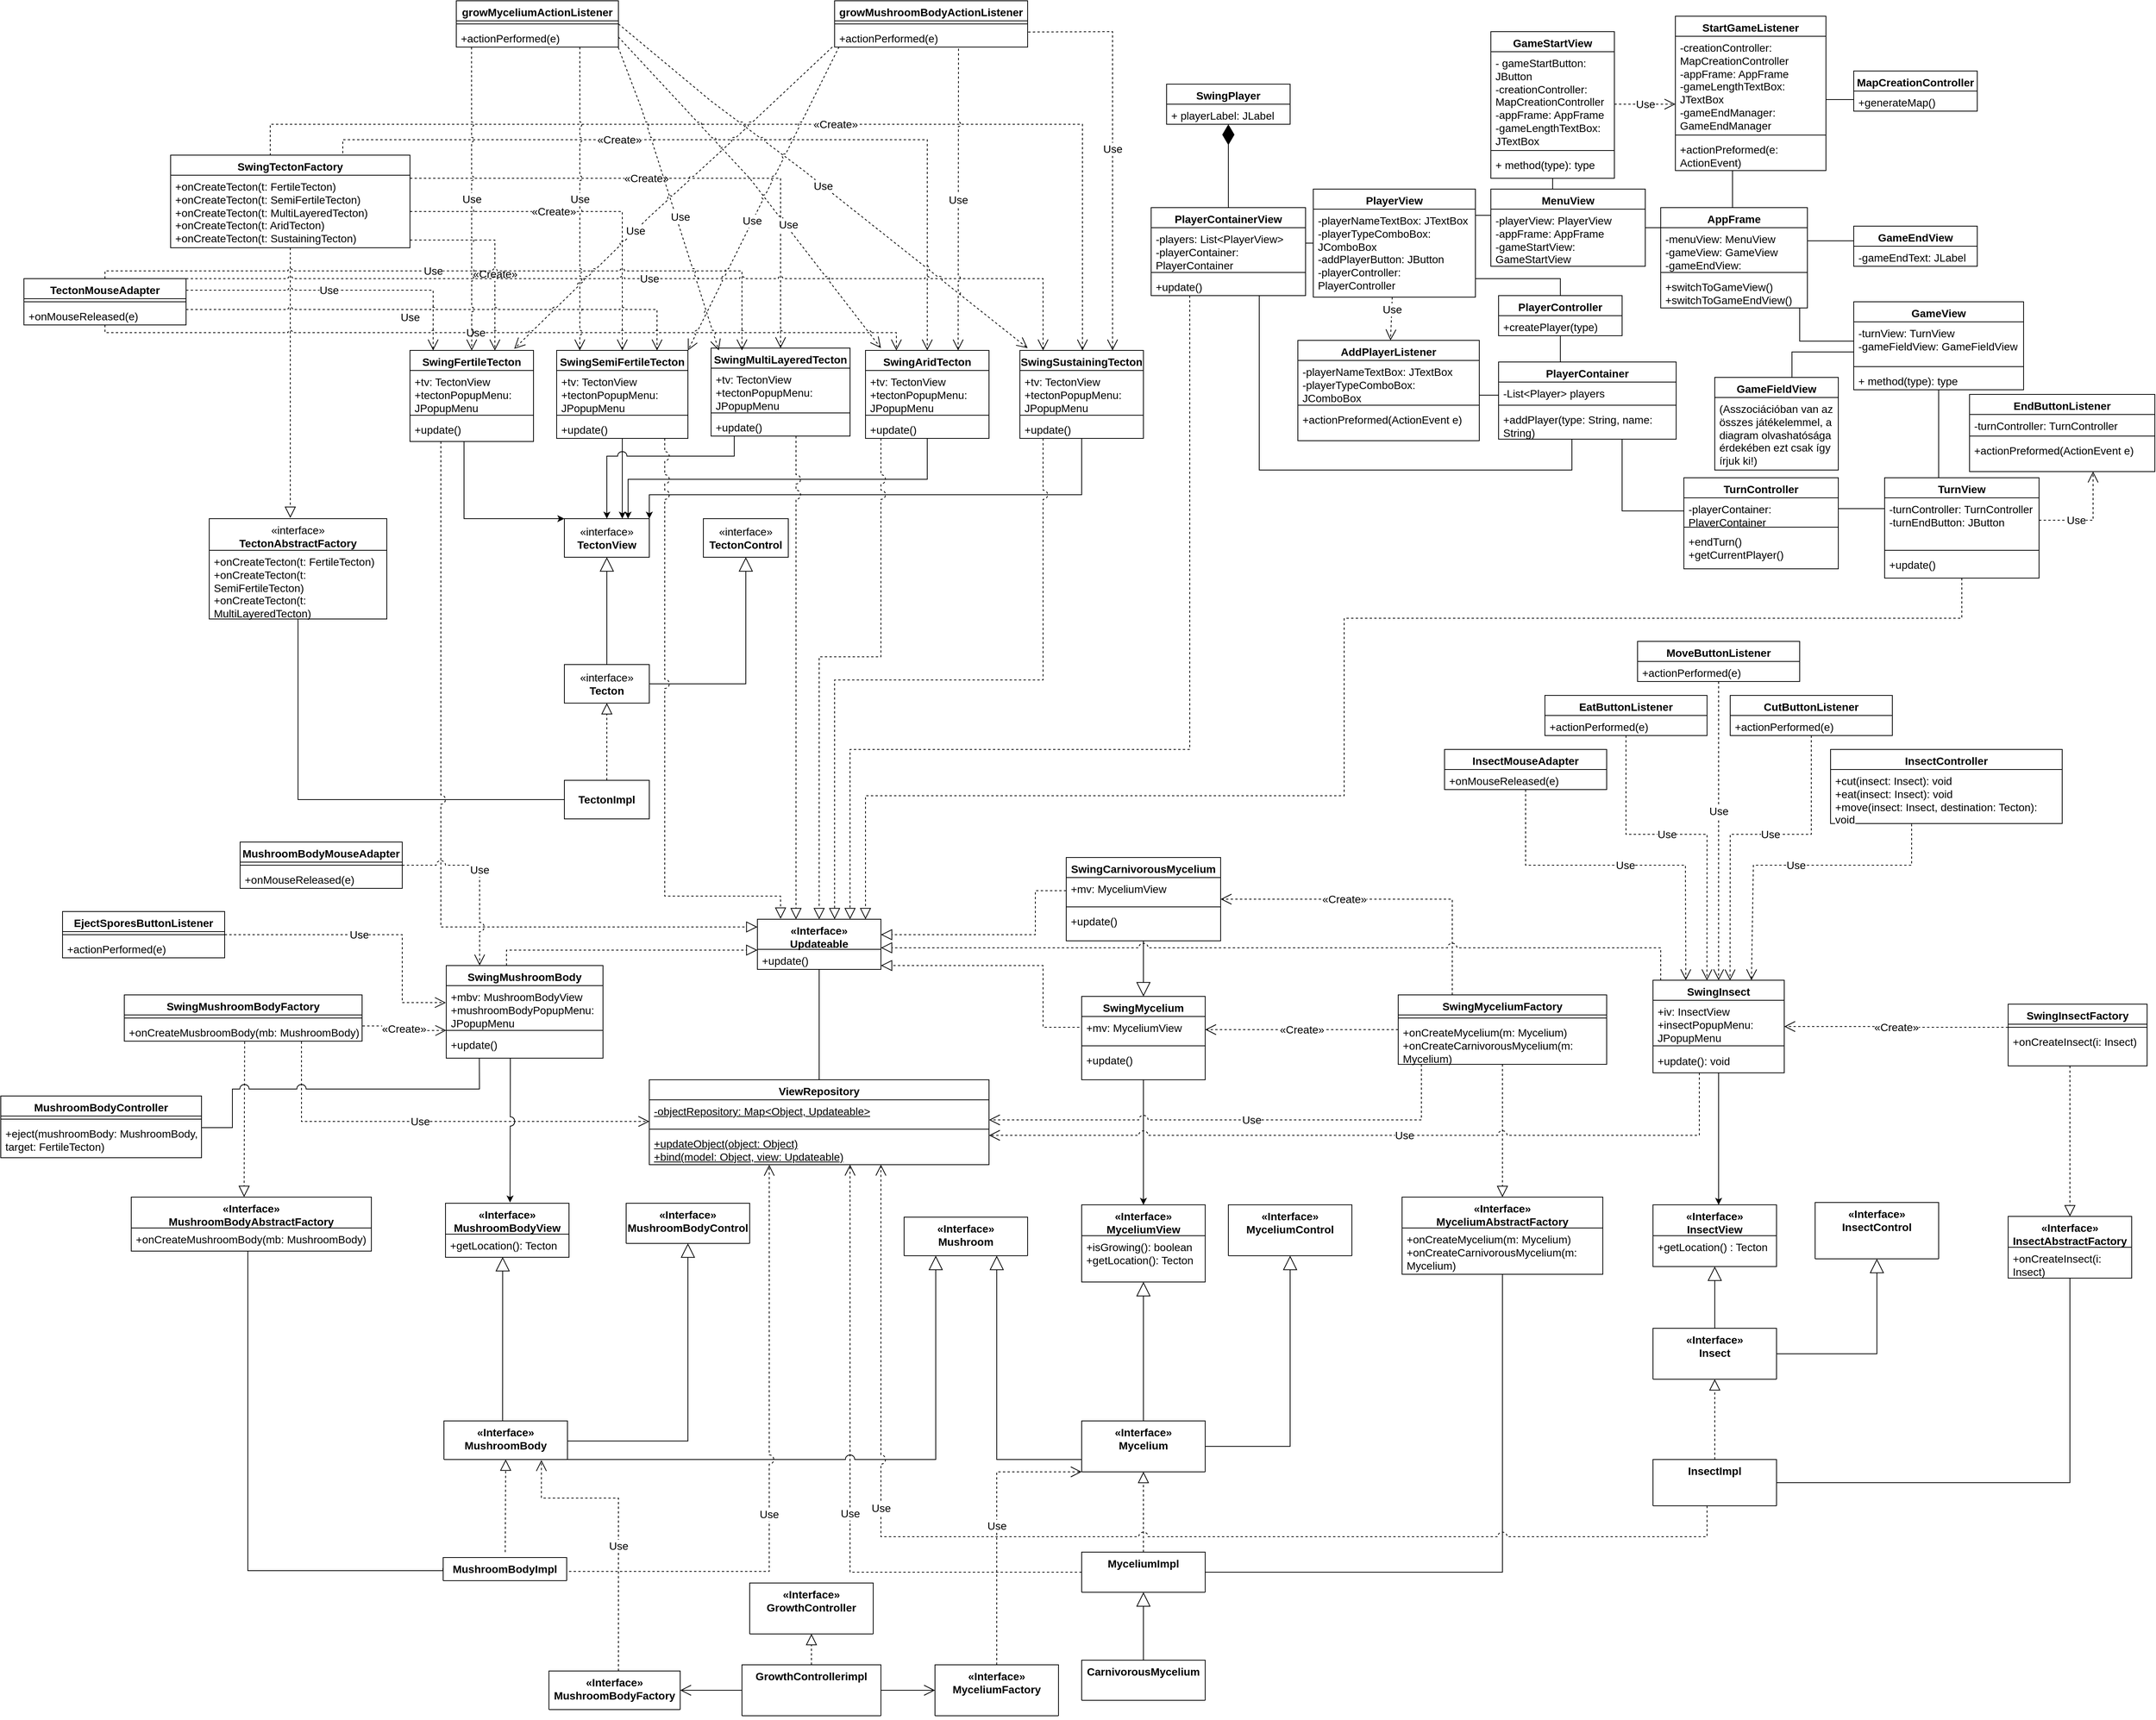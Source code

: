 <mxfile version="27.0.6" pages="5">
  <diagram id="V_B-AGQ5eOYhwvlyV5KS" name="o.diagram">
    <mxGraphModel dx="3389" dy="1054" grid="1" gridSize="10" guides="1" tooltips="1" connect="1" arrows="1" fold="1" page="1" pageScale="1" pageWidth="827" pageHeight="1169" math="0" shadow="0">
      <root>
        <mxCell id="0" />
        <mxCell id="1" parent="0" />
        <mxCell id="APwBbPdJ1YVCtB0Bnezn-275" value="&lt;span lang=&quot;en&quot; class=&quot;BxUVEf ILfuVd&quot;&gt;&lt;span class=&quot;hgKElc&quot;&gt;«Interface»&lt;/span&gt;&lt;/span&gt;&lt;div&gt;InsectView&lt;/div&gt;" style="swimlane;fontStyle=1;align=center;verticalAlign=top;childLayout=stackLayout;horizontal=1;startSize=40;horizontalStack=0;resizeParent=1;resizeParentMax=0;resizeLast=0;collapsible=1;marginBottom=0;whiteSpace=wrap;html=1;fontSize=14;" vertex="1" parent="1">
          <mxGeometry x="1470" y="1960" width="160" height="80" as="geometry" />
        </mxCell>
        <mxCell id="APwBbPdJ1YVCtB0Bnezn-276" value="+getLocation() : Tecton" style="text;strokeColor=none;fillColor=none;align=left;verticalAlign=top;spacingLeft=4;spacingRight=4;overflow=hidden;rotatable=0;points=[[0,0.5],[1,0.5]];portConstraint=eastwest;whiteSpace=wrap;html=1;fontSize=14;" vertex="1" parent="APwBbPdJ1YVCtB0Bnezn-275">
          <mxGeometry y="40" width="160" height="40" as="geometry" />
        </mxCell>
        <mxCell id="APwBbPdJ1YVCtB0Bnezn-277" value="SwingInsect" style="swimlane;fontStyle=1;align=center;verticalAlign=top;childLayout=stackLayout;horizontal=1;startSize=26;horizontalStack=0;resizeParent=1;resizeParentMax=0;resizeLast=0;collapsible=1;marginBottom=0;whiteSpace=wrap;html=1;fontSize=14;" vertex="1" parent="1">
          <mxGeometry x="1470" y="1669" width="170" height="120" as="geometry" />
        </mxCell>
        <mxCell id="APwBbPdJ1YVCtB0Bnezn-278" value="&lt;div&gt;+iv: InsectView&lt;/div&gt;&lt;div&gt;+insectPopupMenu:&lt;/div&gt;&lt;div&gt;JPopupMenu&lt;/div&gt;" style="text;strokeColor=none;fillColor=none;align=left;verticalAlign=top;spacingLeft=4;spacingRight=4;overflow=hidden;rotatable=0;points=[[0,0.5],[1,0.5]];portConstraint=eastwest;whiteSpace=wrap;html=1;fontSize=14;" vertex="1" parent="APwBbPdJ1YVCtB0Bnezn-277">
          <mxGeometry y="26" width="170" height="54" as="geometry" />
        </mxCell>
        <mxCell id="APwBbPdJ1YVCtB0Bnezn-279" value="" style="line;strokeWidth=1;fillColor=none;align=left;verticalAlign=middle;spacingTop=-1;spacingLeft=3;spacingRight=3;rotatable=0;labelPosition=right;points=[];portConstraint=eastwest;strokeColor=inherit;fontSize=14;" vertex="1" parent="APwBbPdJ1YVCtB0Bnezn-277">
          <mxGeometry y="80" width="170" height="10" as="geometry" />
        </mxCell>
        <mxCell id="APwBbPdJ1YVCtB0Bnezn-280" value="&lt;div&gt;&lt;div&gt;&lt;span style=&quot;background-color: transparent; color: light-dark(rgb(0, 0, 0), rgb(255, 255, 255));&quot;&gt;+update(): void&lt;/span&gt;&lt;/div&gt;&lt;/div&gt;&lt;div&gt;&lt;br&gt;&lt;/div&gt;" style="text;strokeColor=none;fillColor=none;align=left;verticalAlign=top;spacingLeft=4;spacingRight=4;overflow=hidden;rotatable=0;points=[[0,0.5],[1,0.5]];portConstraint=eastwest;whiteSpace=wrap;html=1;fontSize=14;" vertex="1" parent="APwBbPdJ1YVCtB0Bnezn-277">
          <mxGeometry y="90" width="170" height="30" as="geometry" />
        </mxCell>
        <mxCell id="APwBbPdJ1YVCtB0Bnezn-281" value="&lt;span lang=&quot;en&quot; class=&quot;BxUVEf ILfuVd&quot;&gt;&lt;span class=&quot;hgKElc&quot;&gt;«Interface»&lt;/span&gt;&lt;/span&gt;&lt;div&gt;InsectAbstractFactory&lt;/div&gt;" style="swimlane;fontStyle=1;align=center;verticalAlign=top;childLayout=stackLayout;horizontal=1;startSize=40;horizontalStack=0;resizeParent=1;resizeParentMax=0;resizeLast=0;collapsible=1;marginBottom=0;whiteSpace=wrap;html=1;fontSize=14;" vertex="1" parent="1">
          <mxGeometry x="1930" y="1975" width="160" height="80" as="geometry" />
        </mxCell>
        <mxCell id="APwBbPdJ1YVCtB0Bnezn-282" value="+onCreateInsect(i: Insect)" style="text;strokeColor=none;fillColor=none;align=left;verticalAlign=top;spacingLeft=4;spacingRight=4;overflow=hidden;rotatable=0;points=[[0,0.5],[1,0.5]];portConstraint=eastwest;whiteSpace=wrap;html=1;fontSize=14;" vertex="1" parent="APwBbPdJ1YVCtB0Bnezn-281">
          <mxGeometry y="40" width="160" height="40" as="geometry" />
        </mxCell>
        <mxCell id="APwBbPdJ1YVCtB0Bnezn-283" value="SwingInsectFactory" style="swimlane;fontStyle=1;align=center;verticalAlign=top;childLayout=stackLayout;horizontal=1;startSize=26;horizontalStack=0;resizeParent=1;resizeParentMax=0;resizeLast=0;collapsible=1;marginBottom=0;whiteSpace=wrap;html=1;fontSize=14;" vertex="1" parent="1">
          <mxGeometry x="1930" y="1700" width="180" height="80" as="geometry" />
        </mxCell>
        <mxCell id="APwBbPdJ1YVCtB0Bnezn-284" value="" style="line;strokeWidth=1;fillColor=none;align=left;verticalAlign=middle;spacingTop=-1;spacingLeft=3;spacingRight=3;rotatable=0;labelPosition=right;points=[];portConstraint=eastwest;strokeColor=inherit;fontSize=14;" vertex="1" parent="APwBbPdJ1YVCtB0Bnezn-283">
          <mxGeometry y="26" width="180" height="8" as="geometry" />
        </mxCell>
        <mxCell id="APwBbPdJ1YVCtB0Bnezn-285" value="+onCreateInsect(i: Insect)" style="text;strokeColor=none;fillColor=none;align=left;verticalAlign=top;spacingLeft=4;spacingRight=4;overflow=hidden;rotatable=0;points=[[0,0.5],[1,0.5]];portConstraint=eastwest;whiteSpace=wrap;html=1;fontSize=14;" vertex="1" parent="APwBbPdJ1YVCtB0Bnezn-283">
          <mxGeometry y="34" width="180" height="46" as="geometry" />
        </mxCell>
        <mxCell id="APwBbPdJ1YVCtB0Bnezn-286" value="" style="endArrow=block;dashed=1;endFill=0;endSize=12;html=1;rounded=0;fontSize=14;" edge="1" parent="1" target="APwBbPdJ1YVCtB0Bnezn-281">
          <mxGeometry width="160" relative="1" as="geometry">
            <mxPoint x="2010" y="1780" as="sourcePoint" />
            <mxPoint x="1790" y="1860" as="targetPoint" />
          </mxGeometry>
        </mxCell>
        <mxCell id="APwBbPdJ1YVCtB0Bnezn-287" value="" style="endArrow=classic;html=1;edgeStyle=orthogonalEdgeStyle;rounded=0;startArrow=none;startFill=0;endFill=1;fontSize=14;" edge="1" parent="1" source="APwBbPdJ1YVCtB0Bnezn-277" target="APwBbPdJ1YVCtB0Bnezn-275">
          <mxGeometry relative="1" as="geometry">
            <mxPoint x="1630" y="1860" as="sourcePoint" />
            <mxPoint x="1790" y="1860" as="targetPoint" />
            <Array as="points">
              <mxPoint x="1555" y="1920" />
              <mxPoint x="1555" y="1920" />
            </Array>
          </mxGeometry>
        </mxCell>
        <mxCell id="APwBbPdJ1YVCtB0Bnezn-288" value="&lt;span lang=&quot;en&quot; class=&quot;BxUVEf ILfuVd&quot;&gt;&lt;span class=&quot;hgKElc&quot;&gt;«Create»&lt;/span&gt;&lt;/span&gt;" style="endArrow=open;endSize=12;dashed=1;html=1;rounded=0;edgeStyle=orthogonalEdgeStyle;fontSize=14;" edge="1" parent="1" source="APwBbPdJ1YVCtB0Bnezn-283" target="APwBbPdJ1YVCtB0Bnezn-277">
          <mxGeometry width="160" relative="1" as="geometry">
            <mxPoint x="1630" y="1860" as="sourcePoint" />
            <mxPoint x="1790" y="1860" as="targetPoint" />
            <Array as="points">
              <mxPoint x="1785" y="1730" />
              <mxPoint x="1785" y="1729" />
            </Array>
          </mxGeometry>
        </mxCell>
        <mxCell id="APwBbPdJ1YVCtB0Bnezn-289" value="&lt;span lang=&quot;en&quot; class=&quot;BxUVEf ILfuVd&quot;&gt;&lt;span class=&quot;hgKElc&quot;&gt;«Interface»&lt;/span&gt;&lt;/span&gt;&lt;div&gt;Insect&lt;/div&gt;" style="swimlane;fontStyle=1;align=center;verticalAlign=top;childLayout=stackLayout;horizontal=1;startSize=66;horizontalStack=0;resizeParent=1;resizeParentMax=0;resizeLast=0;collapsible=1;marginBottom=0;whiteSpace=wrap;html=1;fontSize=14;" vertex="1" parent="1">
          <mxGeometry x="1470" y="2120" width="160" height="66" as="geometry" />
        </mxCell>
        <mxCell id="APwBbPdJ1YVCtB0Bnezn-290" value="" style="endArrow=block;endSize=16;endFill=0;html=1;rounded=0;fontSize=14;" edge="1" parent="1" source="APwBbPdJ1YVCtB0Bnezn-289" target="APwBbPdJ1YVCtB0Bnezn-275">
          <mxGeometry width="160" relative="1" as="geometry">
            <mxPoint x="1630" y="2040" as="sourcePoint" />
            <mxPoint x="1790" y="2040" as="targetPoint" />
          </mxGeometry>
        </mxCell>
        <mxCell id="APwBbPdJ1YVCtB0Bnezn-291" value="" style="endArrow=none;html=1;edgeStyle=orthogonalEdgeStyle;rounded=0;fontSize=14;" edge="1" parent="1" source="APwBbPdJ1YVCtB0Bnezn-292" target="APwBbPdJ1YVCtB0Bnezn-281">
          <mxGeometry relative="1" as="geometry">
            <mxPoint x="1630" y="2180" as="sourcePoint" />
            <mxPoint x="1790" y="2180" as="targetPoint" />
            <Array as="points">
              <mxPoint x="2010" y="2320" />
            </Array>
          </mxGeometry>
        </mxCell>
        <mxCell id="APwBbPdJ1YVCtB0Bnezn-292" value="InsectImpl" style="swimlane;fontStyle=1;align=center;verticalAlign=top;childLayout=stackLayout;horizontal=1;startSize=60;horizontalStack=0;resizeParent=1;resizeParentMax=0;resizeLast=0;collapsible=1;marginBottom=0;whiteSpace=wrap;html=1;fontSize=14;" vertex="1" parent="1">
          <mxGeometry x="1470" y="2290" width="160" height="60" as="geometry" />
        </mxCell>
        <mxCell id="APwBbPdJ1YVCtB0Bnezn-293" value="" style="endArrow=block;dashed=1;endFill=0;endSize=12;html=1;rounded=0;fontSize=14;" edge="1" parent="1" source="APwBbPdJ1YVCtB0Bnezn-292" target="APwBbPdJ1YVCtB0Bnezn-289">
          <mxGeometry width="160" relative="1" as="geometry">
            <mxPoint x="1870" y="1786" as="sourcePoint" />
            <mxPoint x="1870" y="1987" as="targetPoint" />
          </mxGeometry>
        </mxCell>
        <mxCell id="APwBbPdJ1YVCtB0Bnezn-294" value="&lt;span lang=&quot;en&quot; class=&quot;BxUVEf ILfuVd&quot;&gt;&lt;span class=&quot;hgKElc&quot;&gt;«Interface»&lt;/span&gt;&lt;/span&gt;&lt;div&gt;MyceliumView&lt;/div&gt;" style="swimlane;fontStyle=1;align=center;verticalAlign=top;childLayout=stackLayout;horizontal=1;startSize=40;horizontalStack=0;resizeParent=1;resizeParentMax=0;resizeLast=0;collapsible=1;marginBottom=0;whiteSpace=wrap;html=1;fontSize=14;" vertex="1" parent="1">
          <mxGeometry x="730" y="1960" width="160" height="100" as="geometry" />
        </mxCell>
        <mxCell id="APwBbPdJ1YVCtB0Bnezn-295" value="+isGrowing(): boolean&lt;div&gt;+getLocation(): Tecton&lt;/div&gt;" style="text;strokeColor=none;fillColor=none;align=left;verticalAlign=top;spacingLeft=4;spacingRight=4;overflow=hidden;rotatable=0;points=[[0,0.5],[1,0.5]];portConstraint=eastwest;whiteSpace=wrap;html=1;fontSize=14;" vertex="1" parent="APwBbPdJ1YVCtB0Bnezn-294">
          <mxGeometry y="40" width="160" height="60" as="geometry" />
        </mxCell>
        <mxCell id="APwBbPdJ1YVCtB0Bnezn-296" value="SwingMycelium" style="swimlane;fontStyle=1;align=center;verticalAlign=top;childLayout=stackLayout;horizontal=1;startSize=26;horizontalStack=0;resizeParent=1;resizeParentMax=0;resizeLast=0;collapsible=1;marginBottom=0;whiteSpace=wrap;html=1;fontSize=14;" vertex="1" parent="1">
          <mxGeometry x="730" y="1690" width="160" height="108" as="geometry" />
        </mxCell>
        <mxCell id="APwBbPdJ1YVCtB0Bnezn-297" value="&lt;div&gt;+mv: MyceliumView&lt;/div&gt;" style="text;strokeColor=none;fillColor=none;align=left;verticalAlign=top;spacingLeft=4;spacingRight=4;overflow=hidden;rotatable=0;points=[[0,0.5],[1,0.5]];portConstraint=eastwest;whiteSpace=wrap;html=1;fontSize=14;" vertex="1" parent="APwBbPdJ1YVCtB0Bnezn-296">
          <mxGeometry y="26" width="160" height="34" as="geometry" />
        </mxCell>
        <mxCell id="APwBbPdJ1YVCtB0Bnezn-298" value="" style="line;strokeWidth=1;fillColor=none;align=left;verticalAlign=middle;spacingTop=-1;spacingLeft=3;spacingRight=3;rotatable=0;labelPosition=right;points=[];portConstraint=eastwest;strokeColor=inherit;fontSize=14;" vertex="1" parent="APwBbPdJ1YVCtB0Bnezn-296">
          <mxGeometry y="60" width="160" height="8" as="geometry" />
        </mxCell>
        <mxCell id="APwBbPdJ1YVCtB0Bnezn-299" value="+update()" style="text;strokeColor=none;fillColor=none;align=left;verticalAlign=top;spacingLeft=4;spacingRight=4;overflow=hidden;rotatable=0;points=[[0,0.5],[1,0.5]];portConstraint=eastwest;whiteSpace=wrap;html=1;fontSize=14;" vertex="1" parent="APwBbPdJ1YVCtB0Bnezn-296">
          <mxGeometry y="68" width="160" height="40" as="geometry" />
        </mxCell>
        <mxCell id="APwBbPdJ1YVCtB0Bnezn-300" value="&lt;span lang=&quot;en&quot; class=&quot;BxUVEf ILfuVd&quot;&gt;&lt;span class=&quot;hgKElc&quot;&gt;«Interface»&lt;/span&gt;&lt;/span&gt;&lt;div&gt;Mycelium&lt;span style=&quot;background-color: transparent; color: light-dark(rgb(0, 0, 0), rgb(255, 255, 255));&quot;&gt;Abstract&lt;/span&gt;&lt;span style=&quot;background-color: transparent; color: light-dark(rgb(0, 0, 0), rgb(255, 255, 255));&quot;&gt;Factory&lt;/span&gt;&lt;/div&gt;" style="swimlane;fontStyle=1;align=center;verticalAlign=top;childLayout=stackLayout;horizontal=1;startSize=40;horizontalStack=0;resizeParent=1;resizeParentMax=0;resizeLast=0;collapsible=1;marginBottom=0;whiteSpace=wrap;html=1;fontSize=14;" vertex="1" parent="1">
          <mxGeometry x="1145" y="1950" width="260" height="100" as="geometry" />
        </mxCell>
        <mxCell id="APwBbPdJ1YVCtB0Bnezn-301" value="&lt;div&gt;+onCreateMycelium(m: Mycelium)&lt;/div&gt;&lt;div&gt;+onCreateCarnivorousMycelium(m: Mycelium)&lt;/div&gt;" style="text;strokeColor=none;fillColor=none;align=left;verticalAlign=top;spacingLeft=4;spacingRight=4;overflow=hidden;rotatable=0;points=[[0,0.5],[1,0.5]];portConstraint=eastwest;whiteSpace=wrap;html=1;fontSize=14;" vertex="1" parent="APwBbPdJ1YVCtB0Bnezn-300">
          <mxGeometry y="40" width="260" height="60" as="geometry" />
        </mxCell>
        <mxCell id="APwBbPdJ1YVCtB0Bnezn-302" value="SwingMyceliumFactory" style="swimlane;fontStyle=1;align=center;verticalAlign=top;childLayout=stackLayout;horizontal=1;startSize=26;horizontalStack=0;resizeParent=1;resizeParentMax=0;resizeLast=0;collapsible=1;marginBottom=0;whiteSpace=wrap;html=1;fontSize=14;" vertex="1" parent="1">
          <mxGeometry x="1140" y="1688" width="270" height="90" as="geometry" />
        </mxCell>
        <mxCell id="APwBbPdJ1YVCtB0Bnezn-303" value="" style="line;strokeWidth=1;fillColor=none;align=left;verticalAlign=middle;spacingTop=-1;spacingLeft=3;spacingRight=3;rotatable=0;labelPosition=right;points=[];portConstraint=eastwest;strokeColor=inherit;fontSize=14;" vertex="1" parent="APwBbPdJ1YVCtB0Bnezn-302">
          <mxGeometry y="26" width="270" height="8" as="geometry" />
        </mxCell>
        <mxCell id="APwBbPdJ1YVCtB0Bnezn-304" value="&lt;div&gt;+onCreateMycelium(m: Mycelium)&lt;div&gt;+onCreateCarnivorousMycelium(m: Mycelium)&lt;/div&gt;&lt;/div&gt;" style="text;strokeColor=none;fillColor=none;align=left;verticalAlign=top;spacingLeft=4;spacingRight=4;overflow=hidden;rotatable=0;points=[[0,0.5],[1,0.5]];portConstraint=eastwest;whiteSpace=wrap;html=1;fontSize=14;" vertex="1" parent="APwBbPdJ1YVCtB0Bnezn-302">
          <mxGeometry y="34" width="270" height="56" as="geometry" />
        </mxCell>
        <mxCell id="APwBbPdJ1YVCtB0Bnezn-305" value="" style="endArrow=block;dashed=1;endFill=0;endSize=12;html=1;rounded=0;fontSize=14;" edge="1" parent="1" source="APwBbPdJ1YVCtB0Bnezn-302" target="APwBbPdJ1YVCtB0Bnezn-300">
          <mxGeometry width="160" relative="1" as="geometry">
            <mxPoint x="960" y="1860" as="sourcePoint" />
            <mxPoint x="1120" y="1860" as="targetPoint" />
          </mxGeometry>
        </mxCell>
        <mxCell id="APwBbPdJ1YVCtB0Bnezn-306" value="" style="endArrow=classic;html=1;edgeStyle=orthogonalEdgeStyle;rounded=0;startArrow=none;startFill=0;endFill=1;fontSize=14;" edge="1" parent="1" source="APwBbPdJ1YVCtB0Bnezn-296" target="APwBbPdJ1YVCtB0Bnezn-294">
          <mxGeometry relative="1" as="geometry">
            <mxPoint x="960" y="1860" as="sourcePoint" />
            <mxPoint x="1120" y="1860" as="targetPoint" />
          </mxGeometry>
        </mxCell>
        <mxCell id="APwBbPdJ1YVCtB0Bnezn-307" value="&lt;span lang=&quot;en&quot; class=&quot;BxUVEf ILfuVd&quot;&gt;&lt;span class=&quot;hgKElc&quot;&gt;«Create»&lt;/span&gt;&lt;/span&gt;" style="endArrow=open;endSize=12;dashed=1;html=1;rounded=0;edgeStyle=orthogonalEdgeStyle;fontSize=14;" edge="1" parent="1" source="APwBbPdJ1YVCtB0Bnezn-302" target="APwBbPdJ1YVCtB0Bnezn-296">
          <mxGeometry width="160" relative="1" as="geometry">
            <mxPoint x="960" y="1860" as="sourcePoint" />
            <mxPoint x="1120" y="1860" as="targetPoint" />
            <Array as="points">
              <mxPoint x="1000" y="1733" />
              <mxPoint x="1000" y="1733" />
            </Array>
          </mxGeometry>
        </mxCell>
        <mxCell id="APwBbPdJ1YVCtB0Bnezn-308" value="&lt;span lang=&quot;en&quot; class=&quot;BxUVEf ILfuVd&quot;&gt;&lt;span class=&quot;hgKElc&quot;&gt;«Interface»&lt;/span&gt;&lt;/span&gt;&lt;div&gt;Mycelium&lt;/div&gt;" style="swimlane;fontStyle=1;align=center;verticalAlign=top;childLayout=stackLayout;horizontal=1;startSize=66;horizontalStack=0;resizeParent=1;resizeParentMax=0;resizeLast=0;collapsible=1;marginBottom=0;whiteSpace=wrap;html=1;fontSize=14;" vertex="1" parent="1">
          <mxGeometry x="730" y="2240" width="160" height="66" as="geometry" />
        </mxCell>
        <mxCell id="APwBbPdJ1YVCtB0Bnezn-309" value="" style="endArrow=block;endSize=16;endFill=0;html=1;rounded=0;fontSize=14;" edge="1" parent="1" source="APwBbPdJ1YVCtB0Bnezn-308" target="APwBbPdJ1YVCtB0Bnezn-294">
          <mxGeometry width="160" relative="1" as="geometry">
            <mxPoint x="960" y="2040" as="sourcePoint" />
            <mxPoint x="1120" y="2040" as="targetPoint" />
          </mxGeometry>
        </mxCell>
        <mxCell id="APwBbPdJ1YVCtB0Bnezn-310" value="" style="endArrow=none;html=1;edgeStyle=orthogonalEdgeStyle;rounded=0;exitX=1;exitY=0.5;exitDx=0;exitDy=0;fontSize=14;" edge="1" parent="1" source="APwBbPdJ1YVCtB0Bnezn-311" target="APwBbPdJ1YVCtB0Bnezn-300">
          <mxGeometry relative="1" as="geometry">
            <mxPoint x="960" y="2180" as="sourcePoint" />
            <mxPoint x="1220" y="2110" as="targetPoint" />
            <Array as="points">
              <mxPoint x="1275" y="2436" />
            </Array>
          </mxGeometry>
        </mxCell>
        <mxCell id="APwBbPdJ1YVCtB0Bnezn-311" value="MyceliumImpl" style="swimlane;fontStyle=1;align=center;verticalAlign=top;childLayout=stackLayout;horizontal=1;startSize=52;horizontalStack=0;resizeParent=1;resizeParentMax=0;resizeLast=0;collapsible=1;marginBottom=0;whiteSpace=wrap;html=1;fontSize=14;" vertex="1" parent="1">
          <mxGeometry x="730" y="2410" width="160" height="52" as="geometry" />
        </mxCell>
        <mxCell id="APwBbPdJ1YVCtB0Bnezn-312" value="" style="endArrow=block;dashed=1;endFill=0;endSize=12;html=1;rounded=0;fontSize=14;" edge="1" parent="1" source="APwBbPdJ1YVCtB0Bnezn-311" target="APwBbPdJ1YVCtB0Bnezn-308">
          <mxGeometry width="160" relative="1" as="geometry">
            <mxPoint x="1200" y="1786" as="sourcePoint" />
            <mxPoint x="1200" y="1987" as="targetPoint" />
          </mxGeometry>
        </mxCell>
        <mxCell id="APwBbPdJ1YVCtB0Bnezn-313" value="&lt;span lang=&quot;en&quot; class=&quot;BxUVEf ILfuVd&quot;&gt;&lt;span class=&quot;hgKElc&quot;&gt;«Interface»&lt;/span&gt;&lt;/span&gt;&lt;div&gt;MyceliumControl&lt;/div&gt;" style="swimlane;fontStyle=1;align=center;verticalAlign=top;childLayout=stackLayout;horizontal=1;startSize=66;horizontalStack=0;resizeParent=1;resizeParentMax=0;resizeLast=0;collapsible=1;marginBottom=0;whiteSpace=wrap;html=1;fontSize=14;" vertex="1" parent="1">
          <mxGeometry x="920" y="1960" width="160" height="66" as="geometry" />
        </mxCell>
        <mxCell id="APwBbPdJ1YVCtB0Bnezn-314" value="" style="endArrow=block;endSize=16;endFill=0;html=1;rounded=0;entryX=0.5;entryY=1;entryDx=0;entryDy=0;exitX=1;exitY=0.5;exitDx=0;exitDy=0;edgeStyle=orthogonalEdgeStyle;fontSize=14;" edge="1" parent="1" source="APwBbPdJ1YVCtB0Bnezn-308" target="APwBbPdJ1YVCtB0Bnezn-313">
          <mxGeometry width="160" relative="1" as="geometry">
            <mxPoint x="660" y="2160" as="sourcePoint" />
            <mxPoint x="660" y="2070" as="targetPoint" />
            <Array as="points">
              <mxPoint x="1000" y="2273" />
            </Array>
          </mxGeometry>
        </mxCell>
        <mxCell id="APwBbPdJ1YVCtB0Bnezn-315" value="" style="endArrow=block;endSize=16;endFill=0;html=1;rounded=0;entryX=0.5;entryY=1;entryDx=0;entryDy=0;exitX=0.5;exitY=0;exitDx=0;exitDy=0;fontSize=14;" edge="1" parent="1" source="APwBbPdJ1YVCtB0Bnezn-316" target="APwBbPdJ1YVCtB0Bnezn-311">
          <mxGeometry width="160" relative="1" as="geometry">
            <mxPoint x="1050" y="2540" as="sourcePoint" />
            <mxPoint x="960" y="2490" as="targetPoint" />
          </mxGeometry>
        </mxCell>
        <mxCell id="APwBbPdJ1YVCtB0Bnezn-316" value="CarnivorousMycelium" style="swimlane;fontStyle=1;align=center;verticalAlign=top;childLayout=stackLayout;horizontal=1;startSize=52;horizontalStack=0;resizeParent=1;resizeParentMax=0;resizeLast=0;collapsible=1;marginBottom=0;whiteSpace=wrap;html=1;fontSize=14;" vertex="1" parent="1">
          <mxGeometry x="730" y="2550" width="160" height="52" as="geometry" />
        </mxCell>
        <mxCell id="APwBbPdJ1YVCtB0Bnezn-317" value="&lt;span lang=&quot;en&quot; class=&quot;BxUVEf ILfuVd&quot;&gt;&lt;span class=&quot;hgKElc&quot;&gt;«Interface»&lt;/span&gt;&lt;/span&gt;&lt;div&gt;Mushroom&lt;/div&gt;" style="swimlane;fontStyle=1;align=center;verticalAlign=top;childLayout=stackLayout;horizontal=1;startSize=66;horizontalStack=0;resizeParent=1;resizeParentMax=0;resizeLast=0;collapsible=1;marginBottom=0;whiteSpace=wrap;html=1;fontSize=14;" vertex="1" parent="1">
          <mxGeometry x="500" y="1976" width="160" height="50" as="geometry" />
        </mxCell>
        <mxCell id="APwBbPdJ1YVCtB0Bnezn-318" value="" style="endArrow=block;endSize=16;endFill=0;html=1;rounded=0;entryX=0.5;entryY=1;entryDx=0;entryDy=0;edgeStyle=orthogonalEdgeStyle;fontSize=14;" edge="1" parent="1">
          <mxGeometry width="160" relative="1" as="geometry">
            <mxPoint x="730" y="2290" as="sourcePoint" />
            <mxPoint x="620" y="2026" as="targetPoint" />
            <Array as="points">
              <mxPoint x="730" y="2290" />
              <mxPoint x="620" y="2290" />
            </Array>
          </mxGeometry>
        </mxCell>
        <mxCell id="APwBbPdJ1YVCtB0Bnezn-319" value="SwingCarnivorousMycelium" style="swimlane;fontStyle=1;align=center;verticalAlign=top;childLayout=stackLayout;horizontal=1;startSize=26;horizontalStack=0;resizeParent=1;resizeParentMax=0;resizeLast=0;collapsible=1;marginBottom=0;whiteSpace=wrap;html=1;fontSize=14;" vertex="1" parent="1">
          <mxGeometry x="710" y="1510" width="200" height="108" as="geometry" />
        </mxCell>
        <mxCell id="APwBbPdJ1YVCtB0Bnezn-320" value="&lt;div&gt;+mv: MyceliumView&lt;/div&gt;" style="text;strokeColor=none;fillColor=none;align=left;verticalAlign=top;spacingLeft=4;spacingRight=4;overflow=hidden;rotatable=0;points=[[0,0.5],[1,0.5]];portConstraint=eastwest;whiteSpace=wrap;html=1;fontSize=14;" vertex="1" parent="APwBbPdJ1YVCtB0Bnezn-319">
          <mxGeometry y="26" width="200" height="34" as="geometry" />
        </mxCell>
        <mxCell id="APwBbPdJ1YVCtB0Bnezn-321" value="" style="line;strokeWidth=1;fillColor=none;align=left;verticalAlign=middle;spacingTop=-1;spacingLeft=3;spacingRight=3;rotatable=0;labelPosition=right;points=[];portConstraint=eastwest;strokeColor=inherit;fontSize=14;" vertex="1" parent="APwBbPdJ1YVCtB0Bnezn-319">
          <mxGeometry y="60" width="200" height="8" as="geometry" />
        </mxCell>
        <mxCell id="APwBbPdJ1YVCtB0Bnezn-322" value="+update()" style="text;strokeColor=none;fillColor=none;align=left;verticalAlign=top;spacingLeft=4;spacingRight=4;overflow=hidden;rotatable=0;points=[[0,0.5],[1,0.5]];portConstraint=eastwest;whiteSpace=wrap;html=1;fontSize=14;" vertex="1" parent="APwBbPdJ1YVCtB0Bnezn-319">
          <mxGeometry y="68" width="200" height="40" as="geometry" />
        </mxCell>
        <mxCell id="APwBbPdJ1YVCtB0Bnezn-323" value="" style="endArrow=block;endSize=16;endFill=0;html=1;rounded=0;fontSize=14;" edge="1" parent="1" source="APwBbPdJ1YVCtB0Bnezn-319" target="APwBbPdJ1YVCtB0Bnezn-296">
          <mxGeometry width="160" relative="1" as="geometry">
            <mxPoint x="1040" y="1900" as="sourcePoint" />
            <mxPoint x="1200" y="1900" as="targetPoint" />
          </mxGeometry>
        </mxCell>
        <mxCell id="APwBbPdJ1YVCtB0Bnezn-324" value="&lt;span lang=&quot;en&quot; class=&quot;BxUVEf ILfuVd&quot;&gt;&lt;span class=&quot;hgKElc&quot;&gt;«Create»&lt;/span&gt;&lt;/span&gt;" style="endArrow=open;endSize=12;dashed=1;html=1;rounded=0;edgeStyle=orthogonalEdgeStyle;fontSize=14;" edge="1" parent="1" source="APwBbPdJ1YVCtB0Bnezn-302" target="APwBbPdJ1YVCtB0Bnezn-319">
          <mxGeometry x="0.25" width="160" relative="1" as="geometry">
            <mxPoint x="1140" y="1590" as="sourcePoint" />
            <mxPoint x="920" y="1590" as="targetPoint" />
            <Array as="points">
              <mxPoint x="1210" y="1564" />
            </Array>
            <mxPoint x="1" as="offset" />
          </mxGeometry>
        </mxCell>
        <mxCell id="APwBbPdJ1YVCtB0Bnezn-325" value="ViewRepository" style="swimlane;fontStyle=1;align=center;verticalAlign=top;childLayout=stackLayout;horizontal=1;startSize=26;horizontalStack=0;resizeParent=1;resizeParentMax=0;resizeLast=0;collapsible=1;marginBottom=0;whiteSpace=wrap;html=1;fontSize=14;" vertex="1" parent="1">
          <mxGeometry x="170" y="1798" width="440" height="110" as="geometry" />
        </mxCell>
        <mxCell id="APwBbPdJ1YVCtB0Bnezn-326" value="&lt;u&gt;-objectRepository: Map&amp;lt;Object, Updateable&amp;gt;&lt;/u&gt;" style="text;strokeColor=none;fillColor=none;align=left;verticalAlign=top;spacingLeft=4;spacingRight=4;overflow=hidden;rotatable=0;points=[[0,0.5],[1,0.5]];portConstraint=eastwest;whiteSpace=wrap;html=1;fontSize=14;" vertex="1" parent="APwBbPdJ1YVCtB0Bnezn-325">
          <mxGeometry y="26" width="440" height="34" as="geometry" />
        </mxCell>
        <mxCell id="APwBbPdJ1YVCtB0Bnezn-327" value="" style="line;strokeWidth=1;fillColor=none;align=left;verticalAlign=middle;spacingTop=-1;spacingLeft=3;spacingRight=3;rotatable=0;labelPosition=right;points=[];portConstraint=eastwest;strokeColor=inherit;fontSize=14;" vertex="1" parent="APwBbPdJ1YVCtB0Bnezn-325">
          <mxGeometry y="60" width="440" height="8" as="geometry" />
        </mxCell>
        <mxCell id="APwBbPdJ1YVCtB0Bnezn-328" value="&lt;div&gt;&lt;u&gt;+updateObject(object: Object)&lt;/u&gt;&lt;/div&gt;&lt;div&gt;&lt;u&gt;+bind(model: Object, view: Updateable)&lt;/u&gt;&lt;/div&gt;" style="text;strokeColor=none;fillColor=none;align=left;verticalAlign=top;spacingLeft=4;spacingRight=4;overflow=hidden;rotatable=0;points=[[0,0.5],[1,0.5]];portConstraint=eastwest;whiteSpace=wrap;html=1;fontSize=14;" vertex="1" parent="APwBbPdJ1YVCtB0Bnezn-325">
          <mxGeometry y="68" width="440" height="42" as="geometry" />
        </mxCell>
        <mxCell id="APwBbPdJ1YVCtB0Bnezn-329" value="Use" style="endArrow=open;endSize=12;dashed=1;html=1;rounded=0;edgeStyle=orthogonalEdgeStyle;jumpStyle=arc;jumpSize=11;fontSize=14;" edge="1" parent="1" source="APwBbPdJ1YVCtB0Bnezn-311" target="APwBbPdJ1YVCtB0Bnezn-325">
          <mxGeometry x="-0.09" width="160" relative="1" as="geometry">
            <mxPoint x="530" y="2000" as="sourcePoint" />
            <mxPoint x="690" y="2000" as="targetPoint" />
            <Array as="points">
              <mxPoint x="430" y="2436" />
            </Array>
            <mxPoint as="offset" />
          </mxGeometry>
        </mxCell>
        <mxCell id="APwBbPdJ1YVCtB0Bnezn-330" value="Use" style="endArrow=open;endSize=12;dashed=1;html=1;rounded=0;edgeStyle=orthogonalEdgeStyle;jumpStyle=arc;jumpSize=12;fontSize=14;" edge="1" parent="1" source="APwBbPdJ1YVCtB0Bnezn-302" target="APwBbPdJ1YVCtB0Bnezn-325">
          <mxGeometry x="-0.074" width="160" relative="1" as="geometry">
            <mxPoint x="920" y="2050" as="sourcePoint" />
            <mxPoint x="470" y="1524" as="targetPoint" />
            <Array as="points">
              <mxPoint x="1170" y="1850" />
            </Array>
            <mxPoint as="offset" />
          </mxGeometry>
        </mxCell>
        <mxCell id="APwBbPdJ1YVCtB0Bnezn-331" value="&lt;span lang=&quot;en&quot; class=&quot;BxUVEf ILfuVd&quot;&gt;&lt;span class=&quot;hgKElc&quot;&gt;«Interface»&lt;/span&gt;&lt;/span&gt;&lt;div&gt;MushroomBody&lt;/div&gt;" style="swimlane;fontStyle=1;align=center;verticalAlign=top;childLayout=stackLayout;horizontal=1;startSize=66;horizontalStack=0;resizeParent=1;resizeParentMax=0;resizeLast=0;collapsible=1;marginBottom=0;whiteSpace=wrap;html=1;fontSize=14;" vertex="1" parent="1">
          <mxGeometry x="-96" y="2240" width="160" height="50" as="geometry" />
        </mxCell>
        <mxCell id="APwBbPdJ1YVCtB0Bnezn-332" value="" style="endArrow=block;endSize=16;endFill=0;html=1;rounded=0;edgeStyle=orthogonalEdgeStyle;entryX=0.25;entryY=1;entryDx=0;entryDy=0;jumpStyle=arc;jumpSize=12;fontSize=14;" edge="1" parent="APwBbPdJ1YVCtB0Bnezn-331">
          <mxGeometry width="160" relative="1" as="geometry">
            <mxPoint x="160" y="48" as="sourcePoint" />
            <mxPoint x="637" y="-214" as="targetPoint" />
            <Array as="points">
              <mxPoint x="160" y="50" />
              <mxPoint x="637" y="50" />
            </Array>
          </mxGeometry>
        </mxCell>
        <mxCell id="APwBbPdJ1YVCtB0Bnezn-333" value="&lt;span lang=&quot;en&quot; class=&quot;BxUVEf ILfuVd&quot;&gt;&lt;span class=&quot;hgKElc&quot;&gt;«Interface»&lt;br&gt;&lt;/span&gt;&lt;/span&gt;&lt;div&gt;&lt;span style=&quot;background-color: transparent; color: light-dark(rgb(0, 0, 0), rgb(255, 255, 255));&quot;&gt;MushroomBody&lt;/span&gt;View&lt;/div&gt;" style="swimlane;fontStyle=1;align=center;verticalAlign=top;childLayout=stackLayout;horizontal=1;startSize=40;horizontalStack=0;resizeParent=1;resizeParentMax=0;resizeLast=0;collapsible=1;marginBottom=0;whiteSpace=wrap;html=1;fontSize=14;" vertex="1" parent="1">
          <mxGeometry x="-94" y="1958" width="160" height="70" as="geometry" />
        </mxCell>
        <mxCell id="APwBbPdJ1YVCtB0Bnezn-334" value="&lt;div&gt;+getLocation(): Tecton&lt;/div&gt;" style="text;strokeColor=none;fillColor=none;align=left;verticalAlign=top;spacingLeft=4;spacingRight=4;overflow=hidden;rotatable=0;points=[[0,0.5],[1,0.5]];portConstraint=eastwest;whiteSpace=wrap;html=1;fontSize=14;" vertex="1" parent="APwBbPdJ1YVCtB0Bnezn-333">
          <mxGeometry y="40" width="160" height="30" as="geometry" />
        </mxCell>
        <mxCell id="APwBbPdJ1YVCtB0Bnezn-335" value="&lt;span lang=&quot;en&quot; class=&quot;BxUVEf ILfuVd&quot;&gt;&lt;span class=&quot;hgKElc&quot;&gt;«Interface»&lt;/span&gt;&lt;/span&gt;&lt;div&gt;MushroomBodyControl&lt;/div&gt;" style="swimlane;fontStyle=1;align=center;verticalAlign=top;childLayout=stackLayout;horizontal=1;startSize=66;horizontalStack=0;resizeParent=1;resizeParentMax=0;resizeLast=0;collapsible=1;marginBottom=0;whiteSpace=wrap;html=1;fontSize=14;" vertex="1" parent="1">
          <mxGeometry x="140" y="1958" width="160" height="52" as="geometry" />
        </mxCell>
        <mxCell id="APwBbPdJ1YVCtB0Bnezn-336" value="" style="endArrow=block;endSize=16;endFill=0;html=1;rounded=0;edgeStyle=orthogonalEdgeStyle;entryX=0.5;entryY=1;entryDx=0;entryDy=0;fontSize=14;" edge="1" parent="1" target="APwBbPdJ1YVCtB0Bnezn-335">
          <mxGeometry width="160" relative="1" as="geometry">
            <mxPoint x="64" y="2266" as="sourcePoint" />
            <mxPoint x="220" y="2030" as="targetPoint" />
            <Array as="points">
              <mxPoint x="220" y="2266" />
            </Array>
          </mxGeometry>
        </mxCell>
        <mxCell id="APwBbPdJ1YVCtB0Bnezn-337" value="MushroomBodyImpl" style="swimlane;fontStyle=1;align=center;verticalAlign=top;childLayout=stackLayout;horizontal=1;startSize=52;horizontalStack=0;resizeParent=1;resizeParentMax=0;resizeLast=0;collapsible=1;marginBottom=0;whiteSpace=wrap;html=1;fontSize=14;" vertex="1" parent="1">
          <mxGeometry x="-97" y="2417" width="160" height="30" as="geometry" />
        </mxCell>
        <mxCell id="APwBbPdJ1YVCtB0Bnezn-338" value="" style="endArrow=block;dashed=1;endFill=0;endSize=12;html=1;rounded=0;fontSize=14;entryX=0.5;entryY=1;entryDx=0;entryDy=0;" edge="1" parent="1" target="APwBbPdJ1YVCtB0Bnezn-331">
          <mxGeometry width="160" relative="1" as="geometry">
            <mxPoint x="-16.62" y="2410" as="sourcePoint" />
            <mxPoint x="-16.62" y="2306" as="targetPoint" />
          </mxGeometry>
        </mxCell>
        <mxCell id="APwBbPdJ1YVCtB0Bnezn-339" value="Use" style="endArrow=open;endSize=12;dashed=1;html=1;rounded=0;edgeStyle=orthogonalEdgeStyle;exitX=1;exitY=0.5;exitDx=0;exitDy=0;jumpStyle=arc;jumpSize=12;entryX=0.353;entryY=1.006;entryDx=0;entryDy=0;entryPerimeter=0;fontSize=14;" edge="1" parent="1" source="APwBbPdJ1YVCtB0Bnezn-337" target="APwBbPdJ1YVCtB0Bnezn-328">
          <mxGeometry x="-0.143" width="160" relative="1" as="geometry">
            <mxPoint x="626" y="2435" as="sourcePoint" />
            <mxPoint x="326" y="1909" as="targetPoint" />
            <Array as="points">
              <mxPoint x="63" y="2435" />
              <mxPoint x="325" y="2435" />
            </Array>
            <mxPoint as="offset" />
          </mxGeometry>
        </mxCell>
        <mxCell id="APwBbPdJ1YVCtB0Bnezn-340" value="&lt;span lang=&quot;en&quot; class=&quot;BxUVEf ILfuVd&quot;&gt;&lt;span class=&quot;hgKElc&quot;&gt;«Interface»&lt;/span&gt;&lt;/span&gt;&lt;div&gt;&lt;span style=&quot;background-color: transparent; color: light-dark(rgb(0, 0, 0), rgb(255, 255, 255));&quot;&gt;MushroomBody&lt;/span&gt;&lt;span style=&quot;background-color: transparent; color: light-dark(rgb(0, 0, 0), rgb(255, 255, 255));&quot;&gt;Abstract&lt;/span&gt;&lt;span style=&quot;background-color: transparent; color: light-dark(rgb(0, 0, 0), rgb(255, 255, 255));&quot;&gt;Factory&lt;/span&gt;&lt;/div&gt;" style="swimlane;fontStyle=1;align=center;verticalAlign=top;childLayout=stackLayout;horizontal=1;startSize=40;horizontalStack=0;resizeParent=1;resizeParentMax=0;resizeLast=0;collapsible=1;marginBottom=0;whiteSpace=wrap;html=1;fontSize=14;" vertex="1" parent="1">
          <mxGeometry x="-501" y="1950" width="311" height="70" as="geometry" />
        </mxCell>
        <mxCell id="APwBbPdJ1YVCtB0Bnezn-341" value="&lt;div&gt;+onCreate&lt;span style=&quot;text-align: center; background-color: transparent; color: light-dark(rgb(0, 0, 0), rgb(255, 255, 255));&quot;&gt;MushroomBody&lt;/span&gt;&lt;span style=&quot;background-color: transparent; color: light-dark(rgb(0, 0, 0), rgb(255, 255, 255));&quot;&gt;(mb:&amp;nbsp;&lt;/span&gt;&lt;span style=&quot;background-color: transparent; color: light-dark(rgb(0, 0, 0), rgb(255, 255, 255)); text-align: center;&quot;&gt;MushroomBody&lt;/span&gt;&lt;span style=&quot;background-color: transparent; color: light-dark(rgb(0, 0, 0), rgb(255, 255, 255));&quot;&gt;)&lt;/span&gt;&lt;/div&gt;&lt;div&gt;&lt;br&gt;&lt;/div&gt;" style="text;strokeColor=none;fillColor=none;align=left;verticalAlign=top;spacingLeft=4;spacingRight=4;overflow=hidden;rotatable=0;points=[[0,0.5],[1,0.5]];portConstraint=eastwest;whiteSpace=wrap;html=1;fontSize=14;" vertex="1" parent="APwBbPdJ1YVCtB0Bnezn-340">
          <mxGeometry y="40" width="311" height="30" as="geometry" />
        </mxCell>
        <mxCell id="APwBbPdJ1YVCtB0Bnezn-342" value="SwingMushroomBodyFactory" style="swimlane;fontStyle=1;align=center;verticalAlign=top;childLayout=stackLayout;horizontal=1;startSize=26;horizontalStack=0;resizeParent=1;resizeParentMax=0;resizeLast=0;collapsible=1;marginBottom=0;whiteSpace=wrap;html=1;fontSize=14;" vertex="1" parent="1">
          <mxGeometry x="-510" y="1688" width="308" height="60" as="geometry" />
        </mxCell>
        <mxCell id="APwBbPdJ1YVCtB0Bnezn-343" value="" style="line;strokeWidth=1;fillColor=none;align=left;verticalAlign=middle;spacingTop=-1;spacingLeft=3;spacingRight=3;rotatable=0;labelPosition=right;points=[];portConstraint=eastwest;strokeColor=inherit;fontSize=14;" vertex="1" parent="APwBbPdJ1YVCtB0Bnezn-342">
          <mxGeometry y="26" width="308" height="8" as="geometry" />
        </mxCell>
        <mxCell id="APwBbPdJ1YVCtB0Bnezn-344" value="&lt;div&gt;+onCreateMusbroomBody(mb:&amp;nbsp;&lt;span style=&quot;text-align: center; background-color: transparent; color: light-dark(rgb(0, 0, 0), rgb(255, 255, 255));&quot;&gt;MushroomBody&lt;/span&gt;&lt;span style=&quot;background-color: transparent; color: light-dark(rgb(0, 0, 0), rgb(255, 255, 255));&quot;&gt;)&lt;/span&gt;&lt;/div&gt;" style="text;strokeColor=none;fillColor=none;align=left;verticalAlign=top;spacingLeft=4;spacingRight=4;overflow=hidden;rotatable=0;points=[[0,0.5],[1,0.5]];portConstraint=eastwest;whiteSpace=wrap;html=1;fontSize=14;" vertex="1" parent="APwBbPdJ1YVCtB0Bnezn-342">
          <mxGeometry y="34" width="308" height="26" as="geometry" />
        </mxCell>
        <mxCell id="APwBbPdJ1YVCtB0Bnezn-345" value="&lt;span lang=&quot;en&quot; class=&quot;BxUVEf ILfuVd&quot;&gt;&lt;span class=&quot;hgKElc&quot;&gt;«Create»&lt;/span&gt;&lt;/span&gt;" style="endArrow=open;endSize=12;dashed=1;html=1;rounded=0;edgeStyle=orthogonalEdgeStyle;entryX=0.017;entryY=0.063;entryDx=0;entryDy=0;entryPerimeter=0;exitX=1.002;exitY=0.241;exitDx=0;exitDy=0;exitPerimeter=0;fontSize=14;" edge="1" parent="1" source="APwBbPdJ1YVCtB0Bnezn-344">
          <mxGeometry width="160" relative="1" as="geometry">
            <mxPoint x="-210" y="1734" as="sourcePoint" />
            <mxPoint x="-93.059" y="1734.016" as="targetPoint" />
            <Array as="points" />
          </mxGeometry>
        </mxCell>
        <mxCell id="APwBbPdJ1YVCtB0Bnezn-346" value="Use" style="endArrow=open;endSize=12;dashed=1;html=1;rounded=0;edgeStyle=orthogonalEdgeStyle;jumpStyle=arc;jumpSize=12;exitX=0.745;exitY=1.02;exitDx=0;exitDy=0;exitPerimeter=0;fontSize=14;" edge="1" parent="1" source="APwBbPdJ1YVCtB0Bnezn-344">
          <mxGeometry x="-0.074" width="160" relative="1" as="geometry">
            <mxPoint x="-281" y="1810" as="sourcePoint" />
            <mxPoint x="170" y="1852" as="targetPoint" />
            <Array as="points">
              <mxPoint x="-281" y="1852" />
            </Array>
            <mxPoint as="offset" />
          </mxGeometry>
        </mxCell>
        <mxCell id="APwBbPdJ1YVCtB0Bnezn-347" value="" style="endArrow=none;html=1;edgeStyle=orthogonalEdgeStyle;rounded=0;exitX=-0.002;exitY=0.458;exitDx=0;exitDy=0;exitPerimeter=0;entryX=0.492;entryY=1;entryDx=0;entryDy=0;entryPerimeter=0;fontSize=14;" edge="1" parent="1" source="APwBbPdJ1YVCtB0Bnezn-337" target="APwBbPdJ1YVCtB0Bnezn-341">
          <mxGeometry relative="1" as="geometry">
            <mxPoint x="-101.08" y="2433.88" as="sourcePoint" />
            <mxPoint x="-354" y="2065" as="targetPoint" />
            <Array as="points">
              <mxPoint x="-350" y="2434" />
              <mxPoint x="-350" y="2020" />
            </Array>
          </mxGeometry>
        </mxCell>
        <mxCell id="APwBbPdJ1YVCtB0Bnezn-348" value="" style="endArrow=block;endSize=16;endFill=0;html=1;rounded=0;entryX=0.463;entryY=0.989;entryDx=0;entryDy=0;entryPerimeter=0;fontSize=14;" edge="1" parent="1" target="APwBbPdJ1YVCtB0Bnezn-334">
          <mxGeometry width="160" relative="1" as="geometry">
            <mxPoint x="-20" y="2240" as="sourcePoint" />
            <mxPoint x="-20" y="2060" as="targetPoint" />
          </mxGeometry>
        </mxCell>
        <mxCell id="APwBbPdJ1YVCtB0Bnezn-349" value="" style="endArrow=classic;html=1;edgeStyle=orthogonalEdgeStyle;rounded=0;startArrow=none;startFill=0;endFill=1;entryX=0.493;entryY=0.001;entryDx=0;entryDy=0;entryPerimeter=0;jumpSize=12;jumpStyle=arc;exitX=0.409;exitY=1.004;exitDx=0;exitDy=0;exitPerimeter=0;fontSize=14;" edge="1" parent="1" source="APwBbPdJ1YVCtB0Bnezn-360">
          <mxGeometry relative="1" as="geometry">
            <mxPoint x="-3" y="1790" as="sourcePoint" />
            <mxPoint x="-10.38" y="1957" as="targetPoint" />
            <Array as="points">
              <mxPoint x="-10" y="1800" />
              <mxPoint x="-10" y="1800" />
            </Array>
          </mxGeometry>
        </mxCell>
        <mxCell id="APwBbPdJ1YVCtB0Bnezn-350" value="" style="endArrow=block;dashed=1;endFill=0;endSize=12;html=1;rounded=0;entryX=0.47;entryY=-0.002;entryDx=0;entryDy=0;entryPerimeter=0;exitX=0.506;exitY=1.025;exitDx=0;exitDy=0;exitPerimeter=0;fontSize=14;" edge="1" parent="1" source="APwBbPdJ1YVCtB0Bnezn-344" target="APwBbPdJ1YVCtB0Bnezn-340">
          <mxGeometry width="160" relative="1" as="geometry">
            <mxPoint x="-353.77" y="1802" as="sourcePoint" />
            <mxPoint x="-354" y="1950" as="targetPoint" />
          </mxGeometry>
        </mxCell>
        <mxCell id="APwBbPdJ1YVCtB0Bnezn-351" value="&lt;span lang=&quot;en&quot; class=&quot;BxUVEf ILfuVd&quot;&gt;«Interface»&lt;/span&gt;&lt;div&gt;InsectControl&lt;/div&gt;&lt;div&gt;&lt;br&gt;&lt;/div&gt;" style="swimlane;fontStyle=1;align=center;verticalAlign=top;childLayout=stackLayout;horizontal=1;startSize=73;horizontalStack=0;resizeParent=1;resizeParentMax=0;resizeLast=0;collapsible=1;marginBottom=0;whiteSpace=wrap;html=1;fontSize=14;" vertex="1" parent="1">
          <mxGeometry x="1680" y="1957" width="160" height="73" as="geometry" />
        </mxCell>
        <mxCell id="APwBbPdJ1YVCtB0Bnezn-352" value="" style="endArrow=block;endSize=16;endFill=0;html=1;rounded=0;fontSize=14;" edge="1" parent="1" source="APwBbPdJ1YVCtB0Bnezn-289" target="APwBbPdJ1YVCtB0Bnezn-351">
          <mxGeometry width="160" relative="1" as="geometry">
            <mxPoint x="1560" y="2130" as="sourcePoint" />
            <mxPoint x="1560" y="2036" as="targetPoint" />
            <Array as="points">
              <mxPoint x="1760" y="2153" />
            </Array>
          </mxGeometry>
        </mxCell>
        <mxCell id="APwBbPdJ1YVCtB0Bnezn-353" value="Use" style="endArrow=open;endSize=12;dashed=1;html=1;rounded=0;edgeStyle=orthogonalEdgeStyle;jumpStyle=arc;jumpSize=12;fontSize=14;" edge="1" parent="1" source="APwBbPdJ1YVCtB0Bnezn-277" target="APwBbPdJ1YVCtB0Bnezn-328">
          <mxGeometry x="-0.074" width="160" relative="1" as="geometry">
            <mxPoint x="1180" y="1808" as="sourcePoint" />
            <mxPoint x="620" y="1860" as="targetPoint" />
            <Array as="points">
              <mxPoint x="1530" y="1870" />
            </Array>
            <mxPoint as="offset" />
          </mxGeometry>
        </mxCell>
        <mxCell id="APwBbPdJ1YVCtB0Bnezn-354" value="Use" style="endArrow=open;endSize=12;dashed=1;html=1;rounded=0;edgeStyle=orthogonalEdgeStyle;jumpStyle=arc;jumpSize=12;fontSize=14;" edge="1" parent="1" source="APwBbPdJ1YVCtB0Bnezn-292" target="APwBbPdJ1YVCtB0Bnezn-328">
          <mxGeometry x="0.441" width="160" relative="1" as="geometry">
            <mxPoint x="1540" y="1808" as="sourcePoint" />
            <mxPoint x="620" y="1880" as="targetPoint" />
            <Array as="points">
              <mxPoint x="1540" y="2390" />
              <mxPoint x="470" y="2390" />
            </Array>
            <mxPoint as="offset" />
          </mxGeometry>
        </mxCell>
        <mxCell id="APwBbPdJ1YVCtB0Bnezn-355" value="&lt;span lang=&quot;en&quot; class=&quot;BxUVEf ILfuVd&quot;&gt;&lt;span class=&quot;hgKElc&quot;&gt;«Interface»&lt;br&gt;&lt;/span&gt;&lt;/span&gt;&lt;div&gt;&lt;span style=&quot;background-color: transparent; color: light-dark(rgb(0, 0, 0), rgb(255, 255, 255));&quot;&gt;Updateable&lt;/span&gt;&lt;/div&gt;" style="swimlane;fontStyle=1;align=center;verticalAlign=top;childLayout=stackLayout;horizontal=1;startSize=39;horizontalStack=0;resizeParent=1;resizeParentMax=0;resizeLast=0;collapsible=1;marginBottom=0;whiteSpace=wrap;html=1;fontSize=14;" vertex="1" parent="1">
          <mxGeometry x="310" y="1590" width="160" height="65" as="geometry" />
        </mxCell>
        <mxCell id="APwBbPdJ1YVCtB0Bnezn-356" value="+update()" style="text;strokeColor=none;fillColor=none;align=left;verticalAlign=top;spacingLeft=4;spacingRight=4;overflow=hidden;rotatable=0;points=[[0,0.5],[1,0.5]];portConstraint=eastwest;whiteSpace=wrap;html=1;fontSize=14;" vertex="1" parent="APwBbPdJ1YVCtB0Bnezn-355">
          <mxGeometry y="39" width="160" height="26" as="geometry" />
        </mxCell>
        <mxCell id="APwBbPdJ1YVCtB0Bnezn-357" value="SwingMushroomBody" style="swimlane;fontStyle=1;align=center;verticalAlign=top;childLayout=stackLayout;horizontal=1;startSize=26;horizontalStack=0;resizeParent=1;resizeParentMax=0;resizeLast=0;collapsible=1;marginBottom=0;whiteSpace=wrap;html=1;fontSize=14;" vertex="1" parent="1">
          <mxGeometry x="-93" y="1650" width="203" height="120" as="geometry" />
        </mxCell>
        <mxCell id="APwBbPdJ1YVCtB0Bnezn-358" value="+mbv:&amp;nbsp;&lt;span style=&quot;color: light-dark(rgb(0, 0, 0), rgb(255, 255, 255)); background-color: transparent; text-align: center;&quot;&gt;MushroomBody&lt;/span&gt;&lt;span style=&quot;color: light-dark(rgb(0, 0, 0), rgb(255, 255, 255)); background-color: transparent;&quot;&gt;View&lt;/span&gt;&lt;div&gt;&lt;div&gt;+mushroomBodyPopupMenu:&lt;/div&gt;&lt;div&gt;JPopupMenu&lt;/div&gt;&lt;/div&gt;" style="text;strokeColor=none;fillColor=none;align=left;verticalAlign=top;spacingLeft=4;spacingRight=4;overflow=hidden;rotatable=0;points=[[0,0.5],[1,0.5]];portConstraint=eastwest;whiteSpace=wrap;html=1;fontSize=14;" vertex="1" parent="APwBbPdJ1YVCtB0Bnezn-357">
          <mxGeometry y="26" width="203" height="54" as="geometry" />
        </mxCell>
        <mxCell id="APwBbPdJ1YVCtB0Bnezn-359" value="" style="line;strokeWidth=1;fillColor=none;align=left;verticalAlign=middle;spacingTop=-1;spacingLeft=3;spacingRight=3;rotatable=0;labelPosition=right;points=[];portConstraint=eastwest;strokeColor=inherit;fontSize=14;" vertex="1" parent="APwBbPdJ1YVCtB0Bnezn-357">
          <mxGeometry y="80" width="203" height="8" as="geometry" />
        </mxCell>
        <mxCell id="APwBbPdJ1YVCtB0Bnezn-360" value="&lt;div&gt;&lt;span style=&quot;background-color: transparent; color: light-dark(rgb(0, 0, 0), rgb(255, 255, 255));&quot;&gt;+update()&lt;/span&gt;&lt;/div&gt;" style="text;strokeColor=none;fillColor=none;align=left;verticalAlign=top;spacingLeft=4;spacingRight=4;overflow=hidden;rotatable=0;points=[[0,0.5],[1,0.5]];portConstraint=eastwest;whiteSpace=wrap;html=1;fontSize=14;" vertex="1" parent="APwBbPdJ1YVCtB0Bnezn-357">
          <mxGeometry y="88" width="203" height="32" as="geometry" />
        </mxCell>
        <mxCell id="APwBbPdJ1YVCtB0Bnezn-361" value="" style="endArrow=block;dashed=1;endFill=0;endSize=12;html=1;rounded=0;edgeStyle=orthogonalEdgeStyle;fontSize=14;" edge="1" parent="1" source="APwBbPdJ1YVCtB0Bnezn-357" target="APwBbPdJ1YVCtB0Bnezn-355">
          <mxGeometry width="160" relative="1" as="geometry">
            <mxPoint x="50" y="1800" as="sourcePoint" />
            <mxPoint x="210" y="1800" as="targetPoint" />
            <Array as="points">
              <mxPoint x="-15" y="1630" />
            </Array>
          </mxGeometry>
        </mxCell>
        <mxCell id="APwBbPdJ1YVCtB0Bnezn-362" value="" style="endArrow=block;dashed=1;endFill=0;endSize=12;html=1;rounded=0;edgeStyle=orthogonalEdgeStyle;exitX=0;exitY=0.5;exitDx=0;exitDy=0;fontSize=14;" edge="1" parent="1" source="APwBbPdJ1YVCtB0Bnezn-320">
          <mxGeometry width="160" relative="1" as="geometry">
            <mxPoint x="530" y="1659" as="sourcePoint" />
            <mxPoint x="470" y="1610" as="targetPoint" />
            <Array as="points">
              <mxPoint x="670" y="1553" />
              <mxPoint x="670" y="1610" />
              <mxPoint x="470" y="1610" />
            </Array>
          </mxGeometry>
        </mxCell>
        <mxCell id="APwBbPdJ1YVCtB0Bnezn-363" value="" style="endArrow=block;dashed=1;endFill=0;endSize=12;html=1;rounded=0;edgeStyle=orthogonalEdgeStyle;exitX=0;exitY=0.5;exitDx=0;exitDy=0;fontSize=14;" edge="1" parent="1" source="APwBbPdJ1YVCtB0Bnezn-297">
          <mxGeometry width="160" relative="1" as="geometry">
            <mxPoint x="720" y="1563" as="sourcePoint" />
            <mxPoint x="470" y="1650" as="targetPoint" />
            <Array as="points">
              <mxPoint x="730" y="1730" />
              <mxPoint x="680" y="1730" />
              <mxPoint x="680" y="1650" />
            </Array>
          </mxGeometry>
        </mxCell>
        <mxCell id="APwBbPdJ1YVCtB0Bnezn-364" value="" style="endArrow=block;dashed=1;endFill=0;endSize=12;html=1;rounded=0;edgeStyle=orthogonalEdgeStyle;jumpSize=12;jumpStyle=arc;fontSize=14;" edge="1" parent="1" source="APwBbPdJ1YVCtB0Bnezn-277">
          <mxGeometry width="160" relative="1" as="geometry">
            <mxPoint x="710" y="1570" as="sourcePoint" />
            <mxPoint x="470" y="1627" as="targetPoint" />
            <Array as="points">
              <mxPoint x="1480" y="1627" />
            </Array>
          </mxGeometry>
        </mxCell>
        <mxCell id="APwBbPdJ1YVCtB0Bnezn-365" value="«interface»&lt;br&gt;&lt;b&gt;Tecton&lt;/b&gt;" style="html=1;whiteSpace=wrap;fontSize=14;" vertex="1" parent="1">
          <mxGeometry x="60" y="1260" width="110" height="50" as="geometry" />
        </mxCell>
        <mxCell id="APwBbPdJ1YVCtB0Bnezn-366" value="&lt;b&gt;TectonImpl&lt;/b&gt;" style="html=1;whiteSpace=wrap;fontSize=14;" vertex="1" parent="1">
          <mxGeometry x="60" y="1410" width="110" height="50" as="geometry" />
        </mxCell>
        <mxCell id="APwBbPdJ1YVCtB0Bnezn-367" value="" style="endArrow=block;dashed=1;endFill=0;endSize=12;html=1;rounded=0;exitX=0.5;exitY=0;exitDx=0;exitDy=0;entryX=0.5;entryY=1;entryDx=0;entryDy=0;fontSize=14;" edge="1" parent="1" source="APwBbPdJ1YVCtB0Bnezn-366" target="APwBbPdJ1YVCtB0Bnezn-365">
          <mxGeometry width="160" relative="1" as="geometry">
            <mxPoint x="220" y="1480" as="sourcePoint" />
            <mxPoint x="70" y="1460" as="targetPoint" />
            <Array as="points" />
          </mxGeometry>
        </mxCell>
        <mxCell id="APwBbPdJ1YVCtB0Bnezn-368" value="«interface»&lt;br&gt;&lt;b&gt;TectonView&lt;/b&gt;" style="html=1;whiteSpace=wrap;fontSize=14;" vertex="1" parent="1">
          <mxGeometry x="60" y="1071" width="110" height="50" as="geometry" />
        </mxCell>
        <mxCell id="APwBbPdJ1YVCtB0Bnezn-369" value="«interface»&lt;br&gt;&lt;b&gt;TectonControl&lt;/b&gt;" style="html=1;whiteSpace=wrap;fontSize=14;" vertex="1" parent="1">
          <mxGeometry x="240" y="1071" width="110" height="50" as="geometry" />
        </mxCell>
        <mxCell id="APwBbPdJ1YVCtB0Bnezn-370" value="" style="endArrow=block;endSize=16;endFill=0;html=1;rounded=0;exitX=0.5;exitY=0;exitDx=0;exitDy=0;entryX=0.5;entryY=1;entryDx=0;entryDy=0;fontSize=14;" edge="1" parent="1" source="APwBbPdJ1YVCtB0Bnezn-365" target="APwBbPdJ1YVCtB0Bnezn-368">
          <mxGeometry width="160" relative="1" as="geometry">
            <mxPoint x="220" y="1550" as="sourcePoint" />
            <mxPoint x="10" y="1530" as="targetPoint" />
            <Array as="points" />
          </mxGeometry>
        </mxCell>
        <mxCell id="APwBbPdJ1YVCtB0Bnezn-371" value="" style="endArrow=block;endSize=16;endFill=0;html=1;rounded=0;exitX=1;exitY=0.5;exitDx=0;exitDy=0;entryX=0.5;entryY=1;entryDx=0;entryDy=0;fontSize=14;" edge="1" parent="1" source="APwBbPdJ1YVCtB0Bnezn-365" target="APwBbPdJ1YVCtB0Bnezn-369">
          <mxGeometry width="160" relative="1" as="geometry">
            <mxPoint x="125" y="1270" as="sourcePoint" />
            <mxPoint x="125" y="1131" as="targetPoint" />
            <Array as="points">
              <mxPoint x="295" y="1285" />
            </Array>
          </mxGeometry>
        </mxCell>
        <mxCell id="APwBbPdJ1YVCtB0Bnezn-372" value="&lt;span style=&quot;font-weight: 400;&quot;&gt;«interface»&lt;/span&gt;&lt;br style=&quot;font-weight: 400;&quot;&gt;TectonAbstractFactory" style="swimlane;fontStyle=1;align=center;verticalAlign=top;childLayout=stackLayout;horizontal=1;startSize=41;horizontalStack=0;resizeParent=1;resizeParentMax=0;resizeLast=0;collapsible=1;marginBottom=0;whiteSpace=wrap;html=1;fontSize=14;" vertex="1" parent="1">
          <mxGeometry x="-400" y="1071" width="230" height="130" as="geometry" />
        </mxCell>
        <mxCell id="APwBbPdJ1YVCtB0Bnezn-373" value="&lt;div&gt;+onCreateTecton(t: Fertile&lt;span style=&quot;text-align: center; background-color: transparent; color: light-dark(rgb(0, 0, 0), rgb(255, 255, 255));&quot;&gt;Tecton&lt;/span&gt;&lt;span style=&quot;background-color: transparent; color: light-dark(rgb(0, 0, 0), rgb(255, 255, 255));&quot;&gt;)&lt;/span&gt;&lt;/div&gt;&lt;div&gt;+onCreateTecton(t: SemiFertile&lt;span style=&quot;color: light-dark(rgb(0, 0, 0), rgb(255, 255, 255)); background-color: transparent; text-align: center;&quot;&gt;Tecton&lt;/span&gt;&lt;span style=&quot;color: light-dark(rgb(0, 0, 0), rgb(255, 255, 255)); background-color: transparent;&quot;&gt;)&lt;/span&gt;&lt;span style=&quot;background-color: transparent; color: light-dark(rgb(0, 0, 0), rgb(255, 255, 255));&quot;&gt;&lt;/span&gt;&lt;/div&gt;&lt;div&gt;+onCreateTecton(t: MultiLayered&lt;span style=&quot;color: light-dark(rgb(0, 0, 0), rgb(255, 255, 255)); background-color: transparent; text-align: center;&quot;&gt;Tecton&lt;/span&gt;&lt;span style=&quot;color: light-dark(rgb(0, 0, 0), rgb(255, 255, 255)); background-color: transparent;&quot;&gt;)&lt;/span&gt;&lt;span style=&quot;color: light-dark(rgb(0, 0, 0), rgb(255, 255, 255)); background-color: transparent;&quot;&gt;&lt;/span&gt;&lt;/div&gt;&lt;div&gt;+onCreateTecton(t: Arid&lt;span style=&quot;color: light-dark(rgb(0, 0, 0), rgb(255, 255, 255)); background-color: transparent; text-align: center;&quot;&gt;Tecton&lt;/span&gt;&lt;span style=&quot;color: light-dark(rgb(0, 0, 0), rgb(255, 255, 255)); background-color: transparent;&quot;&gt;)&lt;/span&gt;&lt;span style=&quot;color: light-dark(rgb(0, 0, 0), rgb(255, 255, 255)); background-color: transparent;&quot;&gt;&lt;/span&gt;&lt;/div&gt;&lt;div&gt;+onCreateTecton(t: Sustaining&lt;span style=&quot;color: light-dark(rgb(0, 0, 0), rgb(255, 255, 255)); background-color: transparent; text-align: center;&quot;&gt;Tecton&lt;/span&gt;&lt;span style=&quot;color: light-dark(rgb(0, 0, 0), rgb(255, 255, 255)); background-color: transparent;&quot;&gt;)&lt;/span&gt;&lt;/div&gt;" style="text;strokeColor=none;fillColor=none;align=left;verticalAlign=top;spacingLeft=4;spacingRight=4;overflow=hidden;rotatable=0;points=[[0,0.5],[1,0.5]];portConstraint=eastwest;whiteSpace=wrap;html=1;fontSize=14;" vertex="1" parent="APwBbPdJ1YVCtB0Bnezn-372">
          <mxGeometry y="41" width="230" height="89" as="geometry" />
        </mxCell>
        <mxCell id="APwBbPdJ1YVCtB0Bnezn-374" value="" style="endArrow=none;html=1;rounded=0;fontSize=14;" edge="1" parent="1" source="APwBbPdJ1YVCtB0Bnezn-366" target="APwBbPdJ1YVCtB0Bnezn-372">
          <mxGeometry width="50" height="50" relative="1" as="geometry">
            <mxPoint x="50" y="1380" as="sourcePoint" />
            <mxPoint x="100" y="1330" as="targetPoint" />
            <Array as="points">
              <mxPoint x="-285" y="1435" />
            </Array>
          </mxGeometry>
        </mxCell>
        <mxCell id="APwBbPdJ1YVCtB0Bnezn-375" value="SwingTectonFactory" style="swimlane;fontStyle=1;align=center;verticalAlign=top;childLayout=stackLayout;horizontal=1;startSize=26;horizontalStack=0;resizeParent=1;resizeParentMax=0;resizeLast=0;collapsible=1;marginBottom=0;whiteSpace=wrap;html=1;fontSize=14;" vertex="1" parent="1">
          <mxGeometry x="-450" y="600" width="310" height="120" as="geometry" />
        </mxCell>
        <mxCell id="APwBbPdJ1YVCtB0Bnezn-376" value="&lt;div&gt;+onCreateTecton(t: Fertile&lt;span style=&quot;text-align: center; background-color: transparent; color: light-dark(rgb(0, 0, 0), rgb(255, 255, 255));&quot;&gt;Tecton&lt;/span&gt;&lt;span style=&quot;background-color: transparent; color: light-dark(rgb(0, 0, 0), rgb(255, 255, 255));&quot;&gt;)&lt;/span&gt;&lt;/div&gt;&lt;div&gt;+onCreateTecton(t: SemiFertile&lt;span style=&quot;color: light-dark(rgb(0, 0, 0), rgb(255, 255, 255)); background-color: transparent; text-align: center;&quot;&gt;Tecton&lt;/span&gt;&lt;span style=&quot;color: light-dark(rgb(0, 0, 0), rgb(255, 255, 255)); background-color: transparent;&quot;&gt;)&lt;/span&gt;&lt;span style=&quot;background-color: transparent; color: light-dark(rgb(0, 0, 0), rgb(255, 255, 255));&quot;&gt;&lt;/span&gt;&lt;/div&gt;&lt;div&gt;+onCreateTecton(t: MultiLayered&lt;span style=&quot;color: light-dark(rgb(0, 0, 0), rgb(255, 255, 255)); background-color: transparent; text-align: center;&quot;&gt;Tecton&lt;/span&gt;&lt;span style=&quot;color: light-dark(rgb(0, 0, 0), rgb(255, 255, 255)); background-color: transparent;&quot;&gt;)&lt;/span&gt;&lt;span style=&quot;color: light-dark(rgb(0, 0, 0), rgb(255, 255, 255)); background-color: transparent;&quot;&gt;&lt;/span&gt;&lt;/div&gt;&lt;div&gt;+onCreateTecton(t: Arid&lt;span style=&quot;color: light-dark(rgb(0, 0, 0), rgb(255, 255, 255)); background-color: transparent; text-align: center;&quot;&gt;Tecton&lt;/span&gt;&lt;span style=&quot;color: light-dark(rgb(0, 0, 0), rgb(255, 255, 255)); background-color: transparent;&quot;&gt;)&lt;/span&gt;&lt;span style=&quot;color: light-dark(rgb(0, 0, 0), rgb(255, 255, 255)); background-color: transparent;&quot;&gt;&lt;/span&gt;&lt;/div&gt;&lt;div&gt;+onCreateTecton(t: Sustaining&lt;span style=&quot;color: light-dark(rgb(0, 0, 0), rgb(255, 255, 255)); background-color: transparent; text-align: center;&quot;&gt;Tecton&lt;/span&gt;&lt;span style=&quot;color: light-dark(rgb(0, 0, 0), rgb(255, 255, 255)); background-color: transparent;&quot;&gt;)&lt;/span&gt;&lt;span style=&quot;color: light-dark(rgb(0, 0, 0), rgb(255, 255, 255)); background-color: transparent;&quot;&gt;&lt;/span&gt;&lt;/div&gt;" style="text;strokeColor=none;fillColor=none;align=left;verticalAlign=top;spacingLeft=4;spacingRight=4;overflow=hidden;rotatable=0;points=[[0,0.5],[1,0.5]];portConstraint=eastwest;whiteSpace=wrap;html=1;fontSize=14;" vertex="1" parent="APwBbPdJ1YVCtB0Bnezn-375">
          <mxGeometry y="26" width="310" height="94" as="geometry" />
        </mxCell>
        <mxCell id="APwBbPdJ1YVCtB0Bnezn-377" value="" style="endArrow=block;dashed=1;endFill=0;endSize=12;html=1;rounded=0;fontSize=14;" edge="1" parent="1" source="APwBbPdJ1YVCtB0Bnezn-375">
          <mxGeometry width="160" relative="1" as="geometry">
            <mxPoint x="-160" y="980" as="sourcePoint" />
            <mxPoint x="-295" y="1070" as="targetPoint" />
          </mxGeometry>
        </mxCell>
        <mxCell id="APwBbPdJ1YVCtB0Bnezn-378" value="SwingFertileTecton" style="swimlane;fontStyle=1;align=center;verticalAlign=top;childLayout=stackLayout;horizontal=1;startSize=26;horizontalStack=0;resizeParent=1;resizeParentMax=0;resizeLast=0;collapsible=1;marginBottom=0;whiteSpace=wrap;html=1;fontSize=14;" vertex="1" parent="1">
          <mxGeometry x="-140" y="853" width="160" height="118" as="geometry" />
        </mxCell>
        <mxCell id="APwBbPdJ1YVCtB0Bnezn-379" value="+tv: TectonView&lt;div&gt;+tectonPopupMenu: JPopupMenu&lt;/div&gt;" style="text;strokeColor=none;fillColor=none;align=left;verticalAlign=top;spacingLeft=4;spacingRight=4;overflow=hidden;rotatable=0;points=[[0,0.5],[1,0.5]];portConstraint=eastwest;whiteSpace=wrap;html=1;fontSize=14;" vertex="1" parent="APwBbPdJ1YVCtB0Bnezn-378">
          <mxGeometry y="26" width="160" height="54" as="geometry" />
        </mxCell>
        <mxCell id="APwBbPdJ1YVCtB0Bnezn-380" value="" style="line;strokeWidth=1;fillColor=none;align=left;verticalAlign=middle;spacingTop=-1;spacingLeft=3;spacingRight=3;rotatable=0;labelPosition=right;points=[];portConstraint=eastwest;strokeColor=inherit;fontSize=14;" vertex="1" parent="APwBbPdJ1YVCtB0Bnezn-378">
          <mxGeometry y="80" width="160" height="8" as="geometry" />
        </mxCell>
        <mxCell id="APwBbPdJ1YVCtB0Bnezn-381" value="+update()" style="text;strokeColor=none;fillColor=none;align=left;verticalAlign=top;spacingLeft=4;spacingRight=4;overflow=hidden;rotatable=0;points=[[0,0.5],[1,0.5]];portConstraint=eastwest;whiteSpace=wrap;html=1;fontSize=14;" vertex="1" parent="APwBbPdJ1YVCtB0Bnezn-378">
          <mxGeometry y="88" width="160" height="30" as="geometry" />
        </mxCell>
        <mxCell id="APwBbPdJ1YVCtB0Bnezn-382" value="SwingSemiFertileTecton" style="swimlane;fontStyle=1;align=center;verticalAlign=top;childLayout=stackLayout;horizontal=1;startSize=26;horizontalStack=0;resizeParent=1;resizeParentMax=0;resizeLast=0;collapsible=1;marginBottom=0;whiteSpace=wrap;html=1;fontSize=14;" vertex="1" parent="1">
          <mxGeometry x="50" y="853" width="170" height="114" as="geometry" />
        </mxCell>
        <mxCell id="APwBbPdJ1YVCtB0Bnezn-383" value="+tv: TectonView&lt;div&gt;+tectonPopupMenu: JPopupMenu&lt;/div&gt;" style="text;strokeColor=none;fillColor=none;align=left;verticalAlign=top;spacingLeft=4;spacingRight=4;overflow=hidden;rotatable=0;points=[[0,0.5],[1,0.5]];portConstraint=eastwest;whiteSpace=wrap;html=1;fontSize=14;" vertex="1" parent="APwBbPdJ1YVCtB0Bnezn-382">
          <mxGeometry y="26" width="170" height="54" as="geometry" />
        </mxCell>
        <mxCell id="APwBbPdJ1YVCtB0Bnezn-384" value="" style="line;strokeWidth=1;fillColor=none;align=left;verticalAlign=middle;spacingTop=-1;spacingLeft=3;spacingRight=3;rotatable=0;labelPosition=right;points=[];portConstraint=eastwest;strokeColor=inherit;fontSize=14;" vertex="1" parent="APwBbPdJ1YVCtB0Bnezn-382">
          <mxGeometry y="80" width="170" height="8" as="geometry" />
        </mxCell>
        <mxCell id="APwBbPdJ1YVCtB0Bnezn-385" value="+update()" style="text;strokeColor=none;fillColor=none;align=left;verticalAlign=top;spacingLeft=4;spacingRight=4;overflow=hidden;rotatable=0;points=[[0,0.5],[1,0.5]];portConstraint=eastwest;whiteSpace=wrap;html=1;fontSize=14;" vertex="1" parent="APwBbPdJ1YVCtB0Bnezn-382">
          <mxGeometry y="88" width="170" height="26" as="geometry" />
        </mxCell>
        <mxCell id="APwBbPdJ1YVCtB0Bnezn-386" value="&lt;span lang=&quot;en&quot; class=&quot;BxUVEf ILfuVd&quot;&gt;&lt;span class=&quot;hgKElc&quot;&gt;«Create»&lt;/span&gt;&lt;/span&gt;" style="endArrow=open;endSize=12;dashed=1;html=1;rounded=0;edgeStyle=orthogonalEdgeStyle;exitX=1;exitY=0.5;exitDx=0;exitDy=0;jumpStyle=arc;jumpSize=6;fontSize=14;" edge="1" parent="1" source="APwBbPdJ1YVCtB0Bnezn-376" target="APwBbPdJ1YVCtB0Bnezn-382">
          <mxGeometry x="-0.184" width="160" relative="1" as="geometry">
            <mxPoint x="140" y="560" as="sourcePoint" />
            <mxPoint x="199" y="810" as="targetPoint" />
            <Array as="points" />
            <mxPoint as="offset" />
          </mxGeometry>
        </mxCell>
        <mxCell id="APwBbPdJ1YVCtB0Bnezn-387" value="SwingMultiLayeredTecton" style="swimlane;fontStyle=1;align=center;verticalAlign=top;childLayout=stackLayout;horizontal=1;startSize=26;horizontalStack=0;resizeParent=1;resizeParentMax=0;resizeLast=0;collapsible=1;marginBottom=0;whiteSpace=wrap;html=1;fontSize=14;" vertex="1" parent="1">
          <mxGeometry x="250" y="850" width="180" height="114" as="geometry" />
        </mxCell>
        <mxCell id="APwBbPdJ1YVCtB0Bnezn-388" value="+tv: TectonView&lt;div&gt;+tectonPopupMenu: JPopupMenu&lt;/div&gt;" style="text;strokeColor=none;fillColor=none;align=left;verticalAlign=top;spacingLeft=4;spacingRight=4;overflow=hidden;rotatable=0;points=[[0,0.5],[1,0.5]];portConstraint=eastwest;whiteSpace=wrap;html=1;fontSize=14;" vertex="1" parent="APwBbPdJ1YVCtB0Bnezn-387">
          <mxGeometry y="26" width="180" height="54" as="geometry" />
        </mxCell>
        <mxCell id="APwBbPdJ1YVCtB0Bnezn-389" value="" style="line;strokeWidth=1;fillColor=none;align=left;verticalAlign=middle;spacingTop=-1;spacingLeft=3;spacingRight=3;rotatable=0;labelPosition=right;points=[];portConstraint=eastwest;strokeColor=inherit;fontSize=14;" vertex="1" parent="APwBbPdJ1YVCtB0Bnezn-387">
          <mxGeometry y="80" width="180" height="8" as="geometry" />
        </mxCell>
        <mxCell id="APwBbPdJ1YVCtB0Bnezn-390" value="+update()" style="text;strokeColor=none;fillColor=none;align=left;verticalAlign=top;spacingLeft=4;spacingRight=4;overflow=hidden;rotatable=0;points=[[0,0.5],[1,0.5]];portConstraint=eastwest;whiteSpace=wrap;html=1;fontSize=14;" vertex="1" parent="APwBbPdJ1YVCtB0Bnezn-387">
          <mxGeometry y="88" width="180" height="26" as="geometry" />
        </mxCell>
        <mxCell id="APwBbPdJ1YVCtB0Bnezn-391" value="&lt;span lang=&quot;en&quot; class=&quot;BxUVEf ILfuVd&quot;&gt;&lt;span class=&quot;hgKElc&quot;&gt;«Create»&lt;/span&gt;&lt;/span&gt;" style="endArrow=open;endSize=12;dashed=1;html=1;rounded=0;edgeStyle=orthogonalEdgeStyle;exitX=1;exitY=0.25;exitDx=0;exitDy=0;jumpStyle=arc;jumpSize=6;fontSize=14;" edge="1" parent="1" source="APwBbPdJ1YVCtB0Bnezn-375" target="APwBbPdJ1YVCtB0Bnezn-387">
          <mxGeometry x="-0.127" width="160" relative="1" as="geometry">
            <mxPoint x="410" y="890" as="sourcePoint" />
            <mxPoint x="529" y="830" as="targetPoint" />
            <Array as="points" />
            <mxPoint as="offset" />
          </mxGeometry>
        </mxCell>
        <mxCell id="APwBbPdJ1YVCtB0Bnezn-392" value="&lt;span lang=&quot;en&quot; class=&quot;BxUVEf ILfuVd&quot;&gt;&lt;span class=&quot;hgKElc&quot;&gt;«Create»&lt;/span&gt;&lt;/span&gt;" style="endArrow=open;endSize=12;dashed=1;html=1;rounded=0;edgeStyle=orthogonalEdgeStyle;jumpStyle=arc;jumpSize=6;fontSize=14;" edge="1" parent="1" source="APwBbPdJ1YVCtB0Bnezn-375" target="APwBbPdJ1YVCtB0Bnezn-378">
          <mxGeometry x="0.217" width="160" relative="1" as="geometry">
            <mxPoint x="-250" y="760" as="sourcePoint" />
            <mxPoint x="140" y="934" as="targetPoint" />
            <Array as="points">
              <mxPoint x="-30" y="710" />
            </Array>
            <mxPoint as="offset" />
          </mxGeometry>
        </mxCell>
        <mxCell id="APwBbPdJ1YVCtB0Bnezn-393" value="SwingAridTecton" style="swimlane;fontStyle=1;align=center;verticalAlign=top;childLayout=stackLayout;horizontal=1;startSize=26;horizontalStack=0;resizeParent=1;resizeParentMax=0;resizeLast=0;collapsible=1;marginBottom=0;whiteSpace=wrap;html=1;fontSize=14;" vertex="1" parent="1">
          <mxGeometry x="450" y="853" width="160" height="114" as="geometry" />
        </mxCell>
        <mxCell id="APwBbPdJ1YVCtB0Bnezn-394" value="+tv: TectonView&lt;div&gt;+tectonPopupMenu: JPopupMenu&lt;/div&gt;" style="text;strokeColor=none;fillColor=none;align=left;verticalAlign=top;spacingLeft=4;spacingRight=4;overflow=hidden;rotatable=0;points=[[0,0.5],[1,0.5]];portConstraint=eastwest;whiteSpace=wrap;html=1;fontSize=14;" vertex="1" parent="APwBbPdJ1YVCtB0Bnezn-393">
          <mxGeometry y="26" width="160" height="54" as="geometry" />
        </mxCell>
        <mxCell id="APwBbPdJ1YVCtB0Bnezn-395" value="" style="line;strokeWidth=1;fillColor=none;align=left;verticalAlign=middle;spacingTop=-1;spacingLeft=3;spacingRight=3;rotatable=0;labelPosition=right;points=[];portConstraint=eastwest;strokeColor=inherit;fontSize=14;" vertex="1" parent="APwBbPdJ1YVCtB0Bnezn-393">
          <mxGeometry y="80" width="160" height="8" as="geometry" />
        </mxCell>
        <mxCell id="APwBbPdJ1YVCtB0Bnezn-396" value="+update()" style="text;strokeColor=none;fillColor=none;align=left;verticalAlign=top;spacingLeft=4;spacingRight=4;overflow=hidden;rotatable=0;points=[[0,0.5],[1,0.5]];portConstraint=eastwest;whiteSpace=wrap;html=1;fontSize=14;" vertex="1" parent="APwBbPdJ1YVCtB0Bnezn-393">
          <mxGeometry y="88" width="160" height="26" as="geometry" />
        </mxCell>
        <mxCell id="APwBbPdJ1YVCtB0Bnezn-397" value="SwingSustainingTecton" style="swimlane;fontStyle=1;align=center;verticalAlign=top;childLayout=stackLayout;horizontal=1;startSize=26;horizontalStack=0;resizeParent=1;resizeParentMax=0;resizeLast=0;collapsible=1;marginBottom=0;whiteSpace=wrap;html=1;fontSize=14;" vertex="1" parent="1">
          <mxGeometry x="650" y="853" width="160" height="114" as="geometry" />
        </mxCell>
        <mxCell id="APwBbPdJ1YVCtB0Bnezn-398" value="+tv: TectonView&lt;div&gt;+tectonPopupMenu: JPopupMenu&lt;/div&gt;" style="text;strokeColor=none;fillColor=none;align=left;verticalAlign=top;spacingLeft=4;spacingRight=4;overflow=hidden;rotatable=0;points=[[0,0.5],[1,0.5]];portConstraint=eastwest;whiteSpace=wrap;html=1;fontSize=14;" vertex="1" parent="APwBbPdJ1YVCtB0Bnezn-397">
          <mxGeometry y="26" width="160" height="54" as="geometry" />
        </mxCell>
        <mxCell id="APwBbPdJ1YVCtB0Bnezn-399" value="" style="line;strokeWidth=1;fillColor=none;align=left;verticalAlign=middle;spacingTop=-1;spacingLeft=3;spacingRight=3;rotatable=0;labelPosition=right;points=[];portConstraint=eastwest;strokeColor=inherit;fontSize=14;" vertex="1" parent="APwBbPdJ1YVCtB0Bnezn-397">
          <mxGeometry y="80" width="160" height="8" as="geometry" />
        </mxCell>
        <mxCell id="APwBbPdJ1YVCtB0Bnezn-400" value="+update()" style="text;strokeColor=none;fillColor=none;align=left;verticalAlign=top;spacingLeft=4;spacingRight=4;overflow=hidden;rotatable=0;points=[[0,0.5],[1,0.5]];portConstraint=eastwest;whiteSpace=wrap;html=1;fontSize=14;" vertex="1" parent="APwBbPdJ1YVCtB0Bnezn-397">
          <mxGeometry y="88" width="160" height="26" as="geometry" />
        </mxCell>
        <mxCell id="APwBbPdJ1YVCtB0Bnezn-401" value="&lt;span lang=&quot;en&quot; class=&quot;BxUVEf ILfuVd&quot;&gt;&lt;span class=&quot;hgKElc&quot;&gt;«Create»&lt;/span&gt;&lt;/span&gt;" style="endArrow=open;endSize=12;dashed=1;html=1;rounded=0;edgeStyle=orthogonalEdgeStyle;entryX=0.5;entryY=0;entryDx=0;entryDy=0;exitX=0.75;exitY=0;exitDx=0;exitDy=0;jumpSize=6;jumpStyle=arc;fontSize=14;" edge="1" parent="1" source="APwBbPdJ1YVCtB0Bnezn-375" target="APwBbPdJ1YVCtB0Bnezn-393">
          <mxGeometry x="-0.269" width="160" relative="1" as="geometry">
            <mxPoint x="410" y="550" as="sourcePoint" />
            <mxPoint x="600" y="659" as="targetPoint" />
            <Array as="points">
              <mxPoint x="-227" y="580" />
              <mxPoint x="530" y="580" />
            </Array>
            <mxPoint as="offset" />
          </mxGeometry>
        </mxCell>
        <mxCell id="APwBbPdJ1YVCtB0Bnezn-402" value="&lt;span lang=&quot;en&quot; class=&quot;BxUVEf ILfuVd&quot;&gt;&lt;span class=&quot;hgKElc&quot;&gt;«Create»&lt;/span&gt;&lt;/span&gt;" style="endArrow=open;endSize=12;dashed=1;html=1;rounded=0;edgeStyle=orthogonalEdgeStyle;entryX=0.5;entryY=0;entryDx=0;entryDy=0;exitX=0.25;exitY=0;exitDx=0;exitDy=0;jumpStyle=arc;jumpSize=6;fontSize=14;" edge="1" parent="1">
          <mxGeometry x="0.133" width="160" relative="1" as="geometry">
            <mxPoint x="-351.5" y="600.0" as="sourcePoint" />
            <mxPoint x="731" y="853" as="targetPoint" />
            <Array as="points">
              <mxPoint x="-321" y="560" />
              <mxPoint x="731" y="560" />
            </Array>
            <mxPoint as="offset" />
          </mxGeometry>
        </mxCell>
        <mxCell id="APwBbPdJ1YVCtB0Bnezn-403" value="" style="endArrow=classic;html=1;edgeStyle=orthogonalEdgeStyle;rounded=0;startArrow=none;startFill=0;endFill=1;entryX=0;entryY=0;entryDx=0;entryDy=0;jumpSize=12;jumpStyle=arc;fontSize=14;" edge="1" parent="1" source="APwBbPdJ1YVCtB0Bnezn-378" target="APwBbPdJ1YVCtB0Bnezn-368">
          <mxGeometry relative="1" as="geometry">
            <mxPoint x="-70" y="960" as="sourcePoint" />
            <mxPoint x="661" y="1267" as="targetPoint" />
            <Array as="points">
              <mxPoint x="-70" y="1071" />
            </Array>
          </mxGeometry>
        </mxCell>
        <mxCell id="APwBbPdJ1YVCtB0Bnezn-404" value="" style="endArrow=classic;html=1;edgeStyle=orthogonalEdgeStyle;rounded=0;startArrow=none;startFill=0;endFill=1;jumpSize=12;jumpStyle=arc;fontSize=14;" edge="1" parent="1" source="APwBbPdJ1YVCtB0Bnezn-382" target="APwBbPdJ1YVCtB0Bnezn-368">
          <mxGeometry relative="1" as="geometry">
            <mxPoint x="130" y="980" as="sourcePoint" />
            <mxPoint x="131" y="1157" as="targetPoint" />
            <Array as="points">
              <mxPoint x="80" y="960" />
              <mxPoint x="80" y="960" />
            </Array>
          </mxGeometry>
        </mxCell>
        <mxCell id="APwBbPdJ1YVCtB0Bnezn-405" value="" style="endArrow=classic;html=1;edgeStyle=orthogonalEdgeStyle;rounded=0;startArrow=none;startFill=0;endFill=1;jumpSize=12;jumpStyle=arc;fontSize=14;" edge="1" parent="1" source="APwBbPdJ1YVCtB0Bnezn-387" target="APwBbPdJ1YVCtB0Bnezn-368">
          <mxGeometry relative="1" as="geometry">
            <mxPoint x="230" y="960" as="sourcePoint" />
            <mxPoint x="231" y="1137" as="targetPoint" />
            <Array as="points">
              <mxPoint x="280" y="990" />
              <mxPoint x="115" y="990" />
            </Array>
          </mxGeometry>
        </mxCell>
        <mxCell id="APwBbPdJ1YVCtB0Bnezn-406" value="" style="endArrow=classic;html=1;edgeStyle=orthogonalEdgeStyle;rounded=0;startArrow=none;startFill=0;endFill=1;entryX=0.75;entryY=0;entryDx=0;entryDy=0;jumpSize=12;jumpStyle=arc;fontSize=14;" edge="1" parent="1" source="APwBbPdJ1YVCtB0Bnezn-393" target="APwBbPdJ1YVCtB0Bnezn-368">
          <mxGeometry relative="1" as="geometry">
            <mxPoint x="500" y="1010" as="sourcePoint" />
            <mxPoint x="501" y="1187" as="targetPoint" />
            <Array as="points">
              <mxPoint x="530" y="1020" />
              <mxPoint x="143" y="1020" />
            </Array>
          </mxGeometry>
        </mxCell>
        <mxCell id="APwBbPdJ1YVCtB0Bnezn-407" value="" style="endArrow=classic;html=1;edgeStyle=orthogonalEdgeStyle;rounded=0;startArrow=none;startFill=0;endFill=1;entryX=1;entryY=0;entryDx=0;entryDy=0;jumpSize=12;jumpStyle=arc;fontSize=14;" edge="1" parent="1" source="APwBbPdJ1YVCtB0Bnezn-397" target="APwBbPdJ1YVCtB0Bnezn-368">
          <mxGeometry relative="1" as="geometry">
            <mxPoint x="730" y="1020" as="sourcePoint" />
            <mxPoint x="731" y="1197" as="targetPoint" />
            <Array as="points">
              <mxPoint x="730" y="1040" />
              <mxPoint x="170" y="1040" />
            </Array>
          </mxGeometry>
        </mxCell>
        <mxCell id="APwBbPdJ1YVCtB0Bnezn-408" value="" style="endArrow=block;dashed=1;endFill=0;endSize=12;html=1;rounded=0;edgeStyle=orthogonalEdgeStyle;jumpSize=12;jumpStyle=arc;fontSize=14;" edge="1" parent="1" source="APwBbPdJ1YVCtB0Bnezn-378">
          <mxGeometry width="160" relative="1" as="geometry">
            <mxPoint x="-110" y="1240" as="sourcePoint" />
            <mxPoint x="310" y="1600" as="targetPoint" />
            <Array as="points">
              <mxPoint x="-100" y="1600" />
              <mxPoint x="310" y="1600" />
            </Array>
          </mxGeometry>
        </mxCell>
        <mxCell id="APwBbPdJ1YVCtB0Bnezn-409" value="" style="endArrow=block;dashed=1;endFill=0;endSize=12;html=1;rounded=0;edgeStyle=orthogonalEdgeStyle;entryX=0.193;entryY=-0.01;entryDx=0;entryDy=0;jumpStyle=arc;jumpSize=12;entryPerimeter=0;fontSize=14;" edge="1" parent="1" source="APwBbPdJ1YVCtB0Bnezn-382" target="APwBbPdJ1YVCtB0Bnezn-355">
          <mxGeometry width="160" relative="1" as="geometry">
            <mxPoint x="480" y="1210" as="sourcePoint" />
            <mxPoint x="1005" y="1109" as="targetPoint" />
            <Array as="points">
              <mxPoint x="190" y="1560" />
              <mxPoint x="340" y="1560" />
              <mxPoint x="340" y="1589" />
            </Array>
          </mxGeometry>
        </mxCell>
        <mxCell id="APwBbPdJ1YVCtB0Bnezn-410" value="" style="endArrow=block;dashed=1;endFill=0;endSize=12;html=1;rounded=0;edgeStyle=orthogonalEdgeStyle;jumpStyle=arc;jumpSize=12;fontSize=14;" edge="1" parent="1" source="APwBbPdJ1YVCtB0Bnezn-387" target="APwBbPdJ1YVCtB0Bnezn-355">
          <mxGeometry width="160" relative="1" as="geometry">
            <mxPoint x="200" y="949" as="sourcePoint" />
            <mxPoint x="370" y="1580" as="targetPoint" />
            <Array as="points">
              <mxPoint x="360" y="1470" />
              <mxPoint x="360" y="1470" />
            </Array>
          </mxGeometry>
        </mxCell>
        <mxCell id="APwBbPdJ1YVCtB0Bnezn-411" value="" style="endArrow=block;dashed=1;endFill=0;endSize=12;html=1;rounded=0;edgeStyle=orthogonalEdgeStyle;jumpStyle=arc;jumpSize=12;fontSize=14;" edge="1" parent="1" source="APwBbPdJ1YVCtB0Bnezn-393" target="APwBbPdJ1YVCtB0Bnezn-355">
          <mxGeometry width="160" relative="1" as="geometry">
            <mxPoint x="780" y="1130" as="sourcePoint" />
            <mxPoint x="931" y="1780" as="targetPoint" />
            <Array as="points">
              <mxPoint x="470" y="1250" />
              <mxPoint x="390" y="1250" />
            </Array>
          </mxGeometry>
        </mxCell>
        <mxCell id="APwBbPdJ1YVCtB0Bnezn-412" value="" style="endArrow=block;dashed=1;endFill=0;endSize=12;html=1;rounded=0;edgeStyle=orthogonalEdgeStyle;jumpStyle=arc;jumpSize=12;fontSize=14;" edge="1" parent="1" source="APwBbPdJ1YVCtB0Bnezn-397" target="APwBbPdJ1YVCtB0Bnezn-355">
          <mxGeometry width="160" relative="1" as="geometry">
            <mxPoint x="820" y="1080" as="sourcePoint" />
            <mxPoint x="820" y="1731" as="targetPoint" />
            <Array as="points">
              <mxPoint x="680" y="1280" />
              <mxPoint x="410" y="1280" />
            </Array>
          </mxGeometry>
        </mxCell>
        <mxCell id="APwBbPdJ1YVCtB0Bnezn-413" value="" style="endArrow=none;html=1;edgeStyle=orthogonalEdgeStyle;rounded=0;fontSize=14;" edge="1" parent="1" source="APwBbPdJ1YVCtB0Bnezn-355" target="APwBbPdJ1YVCtB0Bnezn-325">
          <mxGeometry relative="1" as="geometry">
            <mxPoint x="130" y="1700" as="sourcePoint" />
            <mxPoint x="290" y="1700" as="targetPoint" />
          </mxGeometry>
        </mxCell>
        <mxCell id="APwBbPdJ1YVCtB0Bnezn-414" value="&lt;span style=&quot;background-color: rgb(255, 255, 255);&quot;&gt;MushroomBodyMouseAdapter&lt;/span&gt;" style="swimlane;fontStyle=1;align=center;verticalAlign=top;childLayout=stackLayout;horizontal=1;startSize=26;horizontalStack=0;resizeParent=1;resizeParentMax=0;resizeLast=0;collapsible=1;marginBottom=0;whiteSpace=wrap;html=1;fontSize=14;" vertex="1" parent="1">
          <mxGeometry x="-360" y="1490" width="210" height="60" as="geometry" />
        </mxCell>
        <mxCell id="APwBbPdJ1YVCtB0Bnezn-415" value="" style="line;strokeWidth=1;fillColor=none;align=left;verticalAlign=middle;spacingTop=-1;spacingLeft=3;spacingRight=3;rotatable=0;labelPosition=right;points=[];portConstraint=eastwest;strokeColor=inherit;fontSize=14;" vertex="1" parent="APwBbPdJ1YVCtB0Bnezn-414">
          <mxGeometry y="26" width="210" height="8" as="geometry" />
        </mxCell>
        <mxCell id="APwBbPdJ1YVCtB0Bnezn-416" value="&lt;span style=&quot;text-align: center; text-wrap-mode: nowrap; background-color: rgb(255, 255, 255);&quot;&gt;+onMouseReleased(e)&lt;/span&gt;" style="text;strokeColor=none;fillColor=none;align=left;verticalAlign=top;spacingLeft=4;spacingRight=4;overflow=hidden;rotatable=0;points=[[0,0.5],[1,0.5]];portConstraint=eastwest;whiteSpace=wrap;html=1;fontSize=14;" vertex="1" parent="APwBbPdJ1YVCtB0Bnezn-414">
          <mxGeometry y="34" width="210" height="26" as="geometry" />
        </mxCell>
        <mxCell id="APwBbPdJ1YVCtB0Bnezn-417" value="&lt;span style=&quot;background-color: rgb(255, 255, 255);&quot;&gt;EjectSporesButtonListener&lt;/span&gt;" style="swimlane;fontStyle=1;align=center;verticalAlign=top;childLayout=stackLayout;horizontal=1;startSize=26;horizontalStack=0;resizeParent=1;resizeParentMax=0;resizeLast=0;collapsible=1;marginBottom=0;whiteSpace=wrap;html=1;fontSize=14;" vertex="1" parent="1">
          <mxGeometry x="-590" y="1580" width="210" height="60" as="geometry" />
        </mxCell>
        <mxCell id="APwBbPdJ1YVCtB0Bnezn-418" value="" style="line;strokeWidth=1;fillColor=none;align=left;verticalAlign=middle;spacingTop=-1;spacingLeft=3;spacingRight=3;rotatable=0;labelPosition=right;points=[];portConstraint=eastwest;strokeColor=inherit;fontSize=14;" vertex="1" parent="APwBbPdJ1YVCtB0Bnezn-417">
          <mxGeometry y="26" width="210" height="8" as="geometry" />
        </mxCell>
        <mxCell id="APwBbPdJ1YVCtB0Bnezn-419" value="&lt;span style=&quot;text-align: center; text-wrap-mode: nowrap; background-color: rgb(255, 255, 255);&quot;&gt;+actionPerformed(e)&lt;/span&gt;" style="text;strokeColor=none;fillColor=none;align=left;verticalAlign=top;spacingLeft=4;spacingRight=4;overflow=hidden;rotatable=0;points=[[0,0.5],[1,0.5]];portConstraint=eastwest;whiteSpace=wrap;html=1;fontSize=14;" vertex="1" parent="APwBbPdJ1YVCtB0Bnezn-417">
          <mxGeometry y="34" width="210" height="26" as="geometry" />
        </mxCell>
        <mxCell id="APwBbPdJ1YVCtB0Bnezn-420" value="&lt;span style=&quot;background-color: rgb(255, 255, 255);&quot;&gt;MushroomBodyController&lt;/span&gt;" style="swimlane;fontStyle=1;align=center;verticalAlign=top;childLayout=stackLayout;horizontal=1;startSize=26;horizontalStack=0;resizeParent=1;resizeParentMax=0;resizeLast=0;collapsible=1;marginBottom=0;whiteSpace=wrap;html=1;fontSize=14;" vertex="1" parent="1">
          <mxGeometry x="-670" y="1819" width="260" height="80" as="geometry" />
        </mxCell>
        <mxCell id="APwBbPdJ1YVCtB0Bnezn-421" value="" style="line;strokeWidth=1;fillColor=none;align=left;verticalAlign=middle;spacingTop=-1;spacingLeft=3;spacingRight=3;rotatable=0;labelPosition=right;points=[];portConstraint=eastwest;strokeColor=inherit;fontSize=14;" vertex="1" parent="APwBbPdJ1YVCtB0Bnezn-420">
          <mxGeometry y="26" width="260" height="8" as="geometry" />
        </mxCell>
        <mxCell id="APwBbPdJ1YVCtB0Bnezn-422" value="&lt;font style=&quot;text-wrap-mode: nowrap; background-color: rgb(255, 255, 255);&quot;&gt;+eject(mushroomBody:&amp;nbsp;&lt;/font&gt;&lt;span style=&quot;background-color: light-dark(rgb(255, 255, 255), rgb(18, 18, 18)); color: light-dark(rgb(0, 0, 0), rgb(255, 255, 255)); text-wrap-mode: nowrap;&quot;&gt;MushroomBody,&amp;nbsp;&lt;/span&gt;&lt;div style=&quot;text-wrap-mode: nowrap;&quot;&gt;&lt;div&gt;&lt;span style=&quot;background-color: light-dark(rgb(255, 255, 255), rgb(18, 18, 18)); color: light-dark(rgb(0, 0, 0), rgb(255, 255, 255));&quot;&gt;target: FertileTecton)&lt;/span&gt;&lt;/div&gt;&lt;/div&gt;" style="text;strokeColor=none;fillColor=none;align=left;verticalAlign=top;spacingLeft=4;spacingRight=4;overflow=hidden;rotatable=0;points=[[0,0.5],[1,0.5]];portConstraint=eastwest;whiteSpace=wrap;html=1;fontSize=14;" vertex="1" parent="APwBbPdJ1YVCtB0Bnezn-420">
          <mxGeometry y="34" width="260" height="46" as="geometry" />
        </mxCell>
        <mxCell id="APwBbPdJ1YVCtB0Bnezn-423" value="" style="endArrow=none;html=1;rounded=0;exitX=0.211;exitY=0.995;exitDx=0;exitDy=0;exitPerimeter=0;jumpSize=12;jumpStyle=arc;fontSize=14;" edge="1" parent="1" source="APwBbPdJ1YVCtB0Bnezn-360">
          <mxGeometry width="50" height="50" relative="1" as="geometry">
            <mxPoint x="-70" y="1810" as="sourcePoint" />
            <mxPoint x="-410" y="1860" as="targetPoint" />
            <Array as="points">
              <mxPoint x="-50" y="1810" />
              <mxPoint x="-180" y="1810" />
              <mxPoint x="-370" y="1810" />
              <mxPoint x="-370" y="1860" />
            </Array>
          </mxGeometry>
        </mxCell>
        <mxCell id="APwBbPdJ1YVCtB0Bnezn-424" value="&lt;span&gt;InsectMouseAdapter&lt;/span&gt;" style="swimlane;fontStyle=1;align=center;verticalAlign=top;childLayout=stackLayout;horizontal=1;startSize=26;horizontalStack=0;resizeParent=1;resizeParentMax=0;resizeLast=0;collapsible=1;marginBottom=0;whiteSpace=wrap;html=1;fontSize=14;" vertex="1" parent="1">
          <mxGeometry x="1200" y="1370" width="210" height="52" as="geometry" />
        </mxCell>
        <mxCell id="APwBbPdJ1YVCtB0Bnezn-425" value="&lt;span style=&quot;text-align: center; text-wrap-mode: nowrap; background-color: rgb(255, 255, 255);&quot;&gt;+onMouseReleased(e)&lt;/span&gt;" style="text;strokeColor=none;fillColor=none;align=left;verticalAlign=top;spacingLeft=4;spacingRight=4;overflow=hidden;rotatable=0;points=[[0,0.5],[1,0.5]];portConstraint=eastwest;whiteSpace=wrap;html=1;fontSize=14;" vertex="1" parent="APwBbPdJ1YVCtB0Bnezn-424">
          <mxGeometry y="26" width="210" height="26" as="geometry" />
        </mxCell>
        <mxCell id="APwBbPdJ1YVCtB0Bnezn-426" value="&lt;span&gt;EatButtonListener&lt;/span&gt;" style="swimlane;fontStyle=1;align=center;verticalAlign=top;childLayout=stackLayout;horizontal=1;startSize=26;horizontalStack=0;resizeParent=1;resizeParentMax=0;resizeLast=0;collapsible=1;marginBottom=0;whiteSpace=wrap;html=1;fontSize=14;" vertex="1" parent="1">
          <mxGeometry x="1330" y="1300" width="210" height="52" as="geometry" />
        </mxCell>
        <mxCell id="APwBbPdJ1YVCtB0Bnezn-427" value="&lt;span style=&quot;text-align: center; text-wrap-mode: nowrap; background-color: rgb(255, 255, 255);&quot;&gt;+actionPerformed(e)&lt;/span&gt;" style="text;strokeColor=none;fillColor=none;align=left;verticalAlign=top;spacingLeft=4;spacingRight=4;overflow=hidden;rotatable=0;points=[[0,0.5],[1,0.5]];portConstraint=eastwest;whiteSpace=wrap;html=1;fontSize=14;" vertex="1" parent="APwBbPdJ1YVCtB0Bnezn-426">
          <mxGeometry y="26" width="210" height="26" as="geometry" />
        </mxCell>
        <mxCell id="APwBbPdJ1YVCtB0Bnezn-428" value="&lt;span&gt;CutButtonListener&lt;/span&gt;" style="swimlane;fontStyle=1;align=center;verticalAlign=top;childLayout=stackLayout;horizontal=1;startSize=26;horizontalStack=0;resizeParent=1;resizeParentMax=0;resizeLast=0;collapsible=1;marginBottom=0;whiteSpace=wrap;html=1;fontSize=14;" vertex="1" parent="1">
          <mxGeometry x="1570" y="1300" width="210" height="52" as="geometry" />
        </mxCell>
        <mxCell id="APwBbPdJ1YVCtB0Bnezn-429" value="&lt;span style=&quot;text-align: center; text-wrap-mode: nowrap; background-color: rgb(255, 255, 255);&quot;&gt;+actionPerformed(e)&lt;/span&gt;" style="text;strokeColor=none;fillColor=none;align=left;verticalAlign=top;spacingLeft=4;spacingRight=4;overflow=hidden;rotatable=0;points=[[0,0.5],[1,0.5]];portConstraint=eastwest;whiteSpace=wrap;html=1;fontSize=14;" vertex="1" parent="APwBbPdJ1YVCtB0Bnezn-428">
          <mxGeometry y="26" width="210" height="26" as="geometry" />
        </mxCell>
        <mxCell id="APwBbPdJ1YVCtB0Bnezn-430" value="&lt;span&gt;MoveButtonListener&lt;/span&gt;" style="swimlane;fontStyle=1;align=center;verticalAlign=top;childLayout=stackLayout;horizontal=1;startSize=26;horizontalStack=0;resizeParent=1;resizeParentMax=0;resizeLast=0;collapsible=1;marginBottom=0;whiteSpace=wrap;html=1;fontSize=14;" vertex="1" parent="1">
          <mxGeometry x="1450" y="1230" width="210" height="52" as="geometry" />
        </mxCell>
        <mxCell id="APwBbPdJ1YVCtB0Bnezn-431" value="&lt;span style=&quot;text-align: center; text-wrap-mode: nowrap; background-color: rgb(255, 255, 255);&quot;&gt;+actionPerformed(e)&lt;/span&gt;" style="text;strokeColor=none;fillColor=none;align=left;verticalAlign=top;spacingLeft=4;spacingRight=4;overflow=hidden;rotatable=0;points=[[0,0.5],[1,0.5]];portConstraint=eastwest;whiteSpace=wrap;html=1;fontSize=14;" vertex="1" parent="APwBbPdJ1YVCtB0Bnezn-430">
          <mxGeometry y="26" width="210" height="26" as="geometry" />
        </mxCell>
        <mxCell id="APwBbPdJ1YVCtB0Bnezn-432" value="&lt;span&gt;InsectController&lt;/span&gt;" style="swimlane;fontStyle=1;align=center;verticalAlign=top;childLayout=stackLayout;horizontal=1;startSize=26;horizontalStack=0;resizeParent=1;resizeParentMax=0;resizeLast=0;collapsible=1;marginBottom=0;whiteSpace=wrap;html=1;fontSize=14;" vertex="1" parent="1">
          <mxGeometry x="1700" y="1370" width="300" height="96" as="geometry" />
        </mxCell>
        <mxCell id="APwBbPdJ1YVCtB0Bnezn-433" value="&lt;div&gt;&lt;span style=&quot;color: light-dark(rgb(0, 0, 0), rgb(255, 255, 255)); text-wrap-mode: nowrap; background-color: rgb(255, 255, 255);&quot;&gt;+cut(insect: Insect): void&lt;/span&gt;&lt;/div&gt;&lt;div&gt;&lt;span style=&quot;color: light-dark(rgb(0, 0, 0), rgb(255, 255, 255)); text-wrap-mode: nowrap; background-color: rgb(255, 255, 255);&quot;&gt;+eat(insect: Insect): void&lt;/span&gt;&lt;/div&gt;&lt;div&gt;&lt;span style=&quot;color: light-dark(rgb(0, 0, 0), rgb(255, 255, 255)); text-wrap-mode: nowrap; background-color: rgb(255, 255, 255);&quot;&gt;+move(insect: Insect,&amp;nbsp;&lt;/span&gt;&lt;span style=&quot;background-color: light-dark(rgb(255, 255, 255), rgb(18, 18, 18)); color: light-dark(rgb(0, 0, 0), rgb(255, 255, 255)); text-wrap-mode: nowrap;&quot;&gt;destination: Tecton): void&lt;/span&gt;&lt;/div&gt;" style="text;strokeColor=none;fillColor=none;align=left;verticalAlign=top;spacingLeft=4;spacingRight=4;overflow=hidden;rotatable=0;points=[[0,0.5],[1,0.5]];portConstraint=eastwest;whiteSpace=wrap;html=1;fontSize=14;" vertex="1" parent="APwBbPdJ1YVCtB0Bnezn-432">
          <mxGeometry y="26" width="300" height="70" as="geometry" />
        </mxCell>
        <mxCell id="APwBbPdJ1YVCtB0Bnezn-434" style="edgeStyle=orthogonalEdgeStyle;rounded=0;orthogonalLoop=1;jettySize=auto;html=1;endArrow=none;startFill=0;fontSize=14;" edge="1" parent="1" source="APwBbPdJ1YVCtB0Bnezn-436" target="APwBbPdJ1YVCtB0Bnezn-453">
          <mxGeometry relative="1" as="geometry">
            <Array as="points">
              <mxPoint x="1690" y="711" />
              <mxPoint x="1690" y="711" />
            </Array>
          </mxGeometry>
        </mxCell>
        <mxCell id="APwBbPdJ1YVCtB0Bnezn-435" style="edgeStyle=orthogonalEdgeStyle;rounded=0;orthogonalLoop=1;jettySize=auto;html=1;strokeColor=default;endArrow=none;startFill=0;fontSize=14;" edge="1" parent="1" source="APwBbPdJ1YVCtB0Bnezn-436" target="APwBbPdJ1YVCtB0Bnezn-456">
          <mxGeometry relative="1" as="geometry">
            <Array as="points">
              <mxPoint x="1660" y="841" />
            </Array>
          </mxGeometry>
        </mxCell>
        <mxCell id="APwBbPdJ1YVCtB0Bnezn-436" value="AppFrame" style="swimlane;fontStyle=1;align=center;verticalAlign=top;childLayout=stackLayout;horizontal=1;startSize=26;horizontalStack=0;resizeParent=1;resizeParentMax=0;resizeLast=0;collapsible=1;marginBottom=0;whiteSpace=wrap;html=1;fontSize=14;" vertex="1" parent="1">
          <mxGeometry x="1480" y="668" width="190" height="130" as="geometry" />
        </mxCell>
        <mxCell id="APwBbPdJ1YVCtB0Bnezn-437" value="&lt;div&gt;-menuView: MenuView&lt;/div&gt;&lt;div&gt;-gameView: GameView&lt;/div&gt;&lt;div&gt;-gameEndView: GameEndView&lt;/div&gt;" style="text;strokeColor=none;fillColor=none;align=left;verticalAlign=top;spacingLeft=4;spacingRight=4;overflow=hidden;rotatable=0;points=[[0,0.5],[1,0.5]];portConstraint=eastwest;whiteSpace=wrap;html=1;fontSize=14;" vertex="1" parent="APwBbPdJ1YVCtB0Bnezn-436">
          <mxGeometry y="26" width="190" height="54" as="geometry" />
        </mxCell>
        <mxCell id="APwBbPdJ1YVCtB0Bnezn-438" value="" style="line;strokeWidth=1;fillColor=none;align=left;verticalAlign=middle;spacingTop=-1;spacingLeft=3;spacingRight=3;rotatable=0;labelPosition=right;points=[];portConstraint=eastwest;strokeColor=inherit;fontSize=14;" vertex="1" parent="APwBbPdJ1YVCtB0Bnezn-436">
          <mxGeometry y="80" width="190" height="8" as="geometry" />
        </mxCell>
        <mxCell id="APwBbPdJ1YVCtB0Bnezn-439" value="&lt;div&gt;+switchToGameView()&lt;/div&gt;&lt;div&gt;+switchToGameEndView()&lt;/div&gt;" style="text;strokeColor=none;fillColor=none;align=left;verticalAlign=top;spacingLeft=4;spacingRight=4;overflow=hidden;rotatable=0;points=[[0,0.5],[1,0.5]];portConstraint=eastwest;whiteSpace=wrap;html=1;fontSize=14;" vertex="1" parent="APwBbPdJ1YVCtB0Bnezn-436">
          <mxGeometry y="88" width="190" height="42" as="geometry" />
        </mxCell>
        <mxCell id="APwBbPdJ1YVCtB0Bnezn-440" value="MenuView" style="swimlane;fontStyle=1;align=center;verticalAlign=top;childLayout=stackLayout;horizontal=1;startSize=26;horizontalStack=0;resizeParent=1;resizeParentMax=0;resizeLast=0;collapsible=1;marginBottom=0;whiteSpace=wrap;html=1;fontSize=14;" vertex="1" parent="1">
          <mxGeometry x="1260" y="644" width="200" height="100" as="geometry" />
        </mxCell>
        <mxCell id="APwBbPdJ1YVCtB0Bnezn-441" value="&lt;div&gt;-playerView: PlayerView&lt;/div&gt;&lt;div&gt;-appFrame: AppFrame&lt;/div&gt;&lt;div&gt;-gameStartView: GameStartView&lt;/div&gt;" style="text;strokeColor=none;fillColor=none;align=left;verticalAlign=top;spacingLeft=4;spacingRight=4;overflow=hidden;rotatable=0;points=[[0,0.5],[1,0.5]];portConstraint=eastwest;whiteSpace=wrap;html=1;fontSize=14;" vertex="1" parent="APwBbPdJ1YVCtB0Bnezn-440">
          <mxGeometry y="26" width="200" height="74" as="geometry" />
        </mxCell>
        <mxCell id="APwBbPdJ1YVCtB0Bnezn-442" style="edgeStyle=orthogonalEdgeStyle;rounded=0;orthogonalLoop=1;jettySize=auto;html=1;endArrow=none;startFill=0;fontSize=14;" edge="1" parent="1" source="APwBbPdJ1YVCtB0Bnezn-444" target="APwBbPdJ1YVCtB0Bnezn-460">
          <mxGeometry relative="1" as="geometry">
            <Array as="points">
              <mxPoint x="1040" y="711" />
              <mxPoint x="1040" y="711" />
            </Array>
          </mxGeometry>
        </mxCell>
        <mxCell id="APwBbPdJ1YVCtB0Bnezn-443" style="edgeStyle=orthogonalEdgeStyle;rounded=0;orthogonalLoop=1;jettySize=auto;html=1;endArrow=none;startFill=0;fontSize=14;" edge="1" parent="1" source="APwBbPdJ1YVCtB0Bnezn-444" target="APwBbPdJ1YVCtB0Bnezn-479">
          <mxGeometry relative="1" as="geometry">
            <Array as="points">
              <mxPoint x="1350" y="760" />
            </Array>
          </mxGeometry>
        </mxCell>
        <mxCell id="APwBbPdJ1YVCtB0Bnezn-444" value="PlayerView" style="swimlane;fontStyle=1;align=center;verticalAlign=top;childLayout=stackLayout;horizontal=1;startSize=26;horizontalStack=0;resizeParent=1;resizeParentMax=0;resizeLast=0;collapsible=1;marginBottom=0;whiteSpace=wrap;html=1;fontSize=14;" vertex="1" parent="1">
          <mxGeometry x="1030" y="644" width="210" height="140" as="geometry" />
        </mxCell>
        <mxCell id="APwBbPdJ1YVCtB0Bnezn-445" value="&lt;div&gt;-playerNameTextBox: JTextBox&lt;/div&gt;&lt;div&gt;-playerTypeComboBox: JComboBox&lt;/div&gt;&lt;div&gt;-addPlayerButton: JButton&lt;/div&gt;&lt;div&gt;-playerController: PlayerController&lt;/div&gt;" style="text;strokeColor=none;fillColor=none;align=left;verticalAlign=top;spacingLeft=4;spacingRight=4;overflow=hidden;rotatable=0;points=[[0,0.5],[1,0.5]];portConstraint=eastwest;whiteSpace=wrap;html=1;fontSize=14;" vertex="1" parent="APwBbPdJ1YVCtB0Bnezn-444">
          <mxGeometry y="26" width="210" height="114" as="geometry" />
        </mxCell>
        <mxCell id="APwBbPdJ1YVCtB0Bnezn-446" style="edgeStyle=orthogonalEdgeStyle;rounded=0;orthogonalLoop=1;jettySize=auto;html=1;endArrow=none;startFill=0;fontSize=14;" edge="1" parent="1" source="APwBbPdJ1YVCtB0Bnezn-447" target="APwBbPdJ1YVCtB0Bnezn-440">
          <mxGeometry relative="1" as="geometry">
            <Array as="points">
              <mxPoint x="1340" y="638" />
              <mxPoint x="1340" y="638" />
            </Array>
          </mxGeometry>
        </mxCell>
        <mxCell id="APwBbPdJ1YVCtB0Bnezn-447" value="GameStartView" style="swimlane;fontStyle=1;align=center;verticalAlign=top;childLayout=stackLayout;horizontal=1;startSize=26;horizontalStack=0;resizeParent=1;resizeParentMax=0;resizeLast=0;collapsible=1;marginBottom=0;whiteSpace=wrap;html=1;fontSize=14;" vertex="1" parent="1">
          <mxGeometry x="1260" y="440" width="160" height="190" as="geometry" />
        </mxCell>
        <mxCell id="APwBbPdJ1YVCtB0Bnezn-448" value="&lt;div&gt;- gameStartButton: JButton&lt;/div&gt;&lt;div&gt;-creationController:&lt;div&gt;MapCreationController&lt;/div&gt;&lt;div&gt;-appFrame: AppFrame&lt;/div&gt;&lt;div&gt;-gameLengthTextBox: JTextBox&lt;/div&gt;&lt;div&gt;-gameEndManager: GameEndManager&lt;/div&gt;&lt;br&gt;&lt;/div&gt;" style="text;strokeColor=none;fillColor=none;align=left;verticalAlign=top;spacingLeft=4;spacingRight=4;overflow=hidden;rotatable=0;points=[[0,0.5],[1,0.5]];portConstraint=eastwest;whiteSpace=wrap;html=1;fontSize=14;" vertex="1" parent="APwBbPdJ1YVCtB0Bnezn-447">
          <mxGeometry y="26" width="160" height="124" as="geometry" />
        </mxCell>
        <mxCell id="APwBbPdJ1YVCtB0Bnezn-449" value="" style="line;strokeWidth=1;fillColor=none;align=left;verticalAlign=middle;spacingTop=-1;spacingLeft=3;spacingRight=3;rotatable=0;labelPosition=right;points=[];portConstraint=eastwest;strokeColor=inherit;fontSize=14;" vertex="1" parent="APwBbPdJ1YVCtB0Bnezn-447">
          <mxGeometry y="150" width="160" height="8" as="geometry" />
        </mxCell>
        <mxCell id="APwBbPdJ1YVCtB0Bnezn-450" value="+ method(type): type" style="text;strokeColor=none;fillColor=none;align=left;verticalAlign=top;spacingLeft=4;spacingRight=4;overflow=hidden;rotatable=0;points=[[0,0.5],[1,0.5]];portConstraint=eastwest;whiteSpace=wrap;html=1;fontSize=14;" vertex="1" parent="APwBbPdJ1YVCtB0Bnezn-447">
          <mxGeometry y="158" width="160" height="32" as="geometry" />
        </mxCell>
        <mxCell id="APwBbPdJ1YVCtB0Bnezn-451" value="" style="endArrow=none;html=1;edgeStyle=orthogonalEdgeStyle;rounded=0;fontSize=14;" edge="1" parent="1" source="APwBbPdJ1YVCtB0Bnezn-440" target="APwBbPdJ1YVCtB0Bnezn-436">
          <mxGeometry relative="1" as="geometry">
            <mxPoint x="1320" y="768" as="sourcePoint" />
            <mxPoint x="1480" y="768" as="targetPoint" />
            <Array as="points">
              <mxPoint x="1450" y="678" />
              <mxPoint x="1450" y="678" />
            </Array>
          </mxGeometry>
        </mxCell>
        <mxCell id="APwBbPdJ1YVCtB0Bnezn-452" style="edgeStyle=orthogonalEdgeStyle;rounded=0;orthogonalLoop=1;jettySize=auto;html=1;endArrow=none;startFill=0;fontSize=14;" edge="1" parent="1" source="APwBbPdJ1YVCtB0Bnezn-444" target="APwBbPdJ1YVCtB0Bnezn-440">
          <mxGeometry relative="1" as="geometry">
            <mxPoint x="1360" y="885" as="sourcePoint" />
            <mxPoint x="1360" y="764" as="targetPoint" />
            <Array as="points">
              <mxPoint x="1250" y="678" />
              <mxPoint x="1250" y="678" />
            </Array>
          </mxGeometry>
        </mxCell>
        <mxCell id="APwBbPdJ1YVCtB0Bnezn-453" value="GameEndView" style="swimlane;fontStyle=1;align=center;verticalAlign=top;childLayout=stackLayout;horizontal=1;startSize=26;horizontalStack=0;resizeParent=1;resizeParentMax=0;resizeLast=0;collapsible=1;marginBottom=0;whiteSpace=wrap;html=1;fontSize=14;" vertex="1" parent="1">
          <mxGeometry x="1730" y="692" width="160" height="52" as="geometry" />
        </mxCell>
        <mxCell id="APwBbPdJ1YVCtB0Bnezn-454" value="-gameEndText: JLabel" style="text;strokeColor=none;fillColor=none;align=left;verticalAlign=top;spacingLeft=4;spacingRight=4;overflow=hidden;rotatable=0;points=[[0,0.5],[1,0.5]];portConstraint=eastwest;whiteSpace=wrap;html=1;fontSize=14;" vertex="1" parent="APwBbPdJ1YVCtB0Bnezn-453">
          <mxGeometry y="26" width="160" height="26" as="geometry" />
        </mxCell>
        <mxCell id="APwBbPdJ1YVCtB0Bnezn-455" style="edgeStyle=orthogonalEdgeStyle;rounded=0;orthogonalLoop=1;jettySize=auto;html=1;endArrow=none;startFill=0;fontSize=14;" edge="1" parent="1" source="APwBbPdJ1YVCtB0Bnezn-456" target="APwBbPdJ1YVCtB0Bnezn-491">
          <mxGeometry relative="1" as="geometry">
            <Array as="points">
              <mxPoint x="1650" y="855" />
            </Array>
          </mxGeometry>
        </mxCell>
        <mxCell id="APwBbPdJ1YVCtB0Bnezn-456" value="GameView" style="swimlane;fontStyle=1;align=center;verticalAlign=top;childLayout=stackLayout;horizontal=1;startSize=26;horizontalStack=0;resizeParent=1;resizeParentMax=0;resizeLast=0;collapsible=1;marginBottom=0;whiteSpace=wrap;html=1;fontSize=14;" vertex="1" parent="1">
          <mxGeometry x="1730" y="790" width="220" height="114" as="geometry" />
        </mxCell>
        <mxCell id="APwBbPdJ1YVCtB0Bnezn-457" value="&lt;div&gt;-turnView: TurnView&lt;/div&gt;&lt;div&gt;-gameFieldView: GameFieldView&lt;/div&gt;" style="text;strokeColor=none;fillColor=none;align=left;verticalAlign=top;spacingLeft=4;spacingRight=4;overflow=hidden;rotatable=0;points=[[0,0.5],[1,0.5]];portConstraint=eastwest;whiteSpace=wrap;html=1;fontSize=14;" vertex="1" parent="APwBbPdJ1YVCtB0Bnezn-456">
          <mxGeometry y="26" width="220" height="54" as="geometry" />
        </mxCell>
        <mxCell id="APwBbPdJ1YVCtB0Bnezn-458" value="" style="line;strokeWidth=1;fillColor=none;align=left;verticalAlign=middle;spacingTop=-1;spacingLeft=3;spacingRight=3;rotatable=0;labelPosition=right;points=[];portConstraint=eastwest;strokeColor=inherit;fontSize=14;" vertex="1" parent="APwBbPdJ1YVCtB0Bnezn-456">
          <mxGeometry y="80" width="220" height="8" as="geometry" />
        </mxCell>
        <mxCell id="APwBbPdJ1YVCtB0Bnezn-459" value="+ method(type): type" style="text;strokeColor=none;fillColor=none;align=left;verticalAlign=top;spacingLeft=4;spacingRight=4;overflow=hidden;rotatable=0;points=[[0,0.5],[1,0.5]];portConstraint=eastwest;whiteSpace=wrap;html=1;fontSize=14;" vertex="1" parent="APwBbPdJ1YVCtB0Bnezn-456">
          <mxGeometry y="88" width="220" height="26" as="geometry" />
        </mxCell>
        <mxCell id="APwBbPdJ1YVCtB0Bnezn-460" value="PlayerContainerView" style="swimlane;fontStyle=1;align=center;verticalAlign=top;childLayout=stackLayout;horizontal=1;startSize=26;horizontalStack=0;resizeParent=1;resizeParentMax=0;resizeLast=0;collapsible=1;marginBottom=0;whiteSpace=wrap;html=1;fontSize=14;" vertex="1" parent="1">
          <mxGeometry x="820" y="668" width="200" height="114" as="geometry" />
        </mxCell>
        <mxCell id="APwBbPdJ1YVCtB0Bnezn-461" value="&lt;div&gt;-players: List&amp;lt;PlayerView&amp;gt;&lt;/div&gt;&lt;div&gt;-playerContainer: PlayerContainer&lt;/div&gt;" style="text;strokeColor=none;fillColor=none;align=left;verticalAlign=top;spacingLeft=4;spacingRight=4;overflow=hidden;rotatable=0;points=[[0,0.5],[1,0.5]];portConstraint=eastwest;whiteSpace=wrap;html=1;fontSize=14;" vertex="1" parent="APwBbPdJ1YVCtB0Bnezn-460">
          <mxGeometry y="26" width="200" height="54" as="geometry" />
        </mxCell>
        <mxCell id="APwBbPdJ1YVCtB0Bnezn-462" value="" style="line;strokeWidth=1;fillColor=none;align=left;verticalAlign=middle;spacingTop=-1;spacingLeft=3;spacingRight=3;rotatable=0;labelPosition=right;points=[];portConstraint=eastwest;strokeColor=inherit;fontSize=14;" vertex="1" parent="APwBbPdJ1YVCtB0Bnezn-460">
          <mxGeometry y="80" width="200" height="8" as="geometry" />
        </mxCell>
        <mxCell id="APwBbPdJ1YVCtB0Bnezn-463" value="+update()" style="text;strokeColor=none;fillColor=none;align=left;verticalAlign=top;spacingLeft=4;spacingRight=4;overflow=hidden;rotatable=0;points=[[0,0.5],[1,0.5]];portConstraint=eastwest;whiteSpace=wrap;html=1;fontSize=14;" vertex="1" parent="APwBbPdJ1YVCtB0Bnezn-460">
          <mxGeometry y="88" width="200" height="26" as="geometry" />
        </mxCell>
        <mxCell id="APwBbPdJ1YVCtB0Bnezn-464" value="SwingPlayer" style="swimlane;fontStyle=1;align=center;verticalAlign=top;childLayout=stackLayout;horizontal=1;startSize=26;horizontalStack=0;resizeParent=1;resizeParentMax=0;resizeLast=0;collapsible=1;marginBottom=0;whiteSpace=wrap;html=1;fontSize=14;" vertex="1" parent="1">
          <mxGeometry x="840" y="508" width="160" height="52" as="geometry" />
        </mxCell>
        <mxCell id="APwBbPdJ1YVCtB0Bnezn-465" value="+ playerLabel: JLabel" style="text;strokeColor=none;fillColor=none;align=left;verticalAlign=top;spacingLeft=4;spacingRight=4;overflow=hidden;rotatable=0;points=[[0,0.5],[1,0.5]];portConstraint=eastwest;whiteSpace=wrap;html=1;fontSize=14;" vertex="1" parent="APwBbPdJ1YVCtB0Bnezn-464">
          <mxGeometry y="26" width="160" height="26" as="geometry" />
        </mxCell>
        <mxCell id="APwBbPdJ1YVCtB0Bnezn-466" value="" style="endArrow=diamondThin;endFill=1;endSize=24;html=1;rounded=0;exitX=0.5;exitY=0;exitDx=0;exitDy=0;fontSize=14;" edge="1" parent="1" source="APwBbPdJ1YVCtB0Bnezn-460" target="APwBbPdJ1YVCtB0Bnezn-464">
          <mxGeometry width="160" relative="1" as="geometry">
            <mxPoint x="1010" y="638" as="sourcePoint" />
            <mxPoint x="1170" y="638" as="targetPoint" />
          </mxGeometry>
        </mxCell>
        <mxCell id="APwBbPdJ1YVCtB0Bnezn-467" value="" style="endArrow=block;dashed=1;endFill=0;endSize=12;html=1;rounded=0;edgeStyle=orthogonalEdgeStyle;fontSize=14;" edge="1" parent="1" source="APwBbPdJ1YVCtB0Bnezn-460" target="APwBbPdJ1YVCtB0Bnezn-355">
          <mxGeometry width="160" relative="1" as="geometry">
            <mxPoint x="1090" y="1000" as="sourcePoint" />
            <mxPoint x="1250" y="1000" as="targetPoint" />
            <Array as="points">
              <mxPoint x="870" y="1370" />
              <mxPoint x="430" y="1370" />
            </Array>
          </mxGeometry>
        </mxCell>
        <mxCell id="APwBbPdJ1YVCtB0Bnezn-468" style="edgeStyle=orthogonalEdgeStyle;rounded=0;orthogonalLoop=1;jettySize=auto;html=1;endArrow=none;startFill=0;fontSize=14;" edge="1" parent="1" source="APwBbPdJ1YVCtB0Bnezn-469" target="APwBbPdJ1YVCtB0Bnezn-460">
          <mxGeometry relative="1" as="geometry">
            <mxPoint x="1100" y="568" as="targetPoint" />
            <Array as="points">
              <mxPoint x="1365" y="1008" />
              <mxPoint x="960" y="1008" />
            </Array>
          </mxGeometry>
        </mxCell>
        <mxCell id="APwBbPdJ1YVCtB0Bnezn-469" value="PlayerContainer" style="swimlane;fontStyle=1;align=center;verticalAlign=top;childLayout=stackLayout;horizontal=1;startSize=26;horizontalStack=0;resizeParent=1;resizeParentMax=0;resizeLast=0;collapsible=1;marginBottom=0;whiteSpace=wrap;html=1;fontSize=14;" vertex="1" parent="1">
          <mxGeometry x="1270" y="868" width="230" height="100" as="geometry" />
        </mxCell>
        <mxCell id="APwBbPdJ1YVCtB0Bnezn-470" value="-List&amp;lt;Player&amp;gt; players" style="text;strokeColor=none;fillColor=none;align=left;verticalAlign=top;spacingLeft=4;spacingRight=4;overflow=hidden;rotatable=0;points=[[0,0.5],[1,0.5]];portConstraint=eastwest;whiteSpace=wrap;html=1;fontSize=14;" vertex="1" parent="APwBbPdJ1YVCtB0Bnezn-469">
          <mxGeometry y="26" width="230" height="26" as="geometry" />
        </mxCell>
        <mxCell id="APwBbPdJ1YVCtB0Bnezn-471" value="" style="line;strokeWidth=1;fillColor=none;align=left;verticalAlign=middle;spacingTop=-1;spacingLeft=3;spacingRight=3;rotatable=0;labelPosition=right;points=[];portConstraint=eastwest;strokeColor=inherit;fontSize=14;" vertex="1" parent="APwBbPdJ1YVCtB0Bnezn-469">
          <mxGeometry y="52" width="230" height="8" as="geometry" />
        </mxCell>
        <mxCell id="APwBbPdJ1YVCtB0Bnezn-472" value="&lt;div&gt;+addPlayer(type: String, name: String)&lt;/div&gt;" style="text;strokeColor=none;fillColor=none;align=left;verticalAlign=top;spacingLeft=4;spacingRight=4;overflow=hidden;rotatable=0;points=[[0,0.5],[1,0.5]];portConstraint=eastwest;whiteSpace=wrap;html=1;fontSize=14;" vertex="1" parent="APwBbPdJ1YVCtB0Bnezn-469">
          <mxGeometry y="60" width="230" height="40" as="geometry" />
        </mxCell>
        <mxCell id="APwBbPdJ1YVCtB0Bnezn-473" style="edgeStyle=orthogonalEdgeStyle;rounded=0;orthogonalLoop=1;jettySize=auto;html=1;endArrow=none;startFill=0;fontSize=14;" edge="1" parent="1" source="APwBbPdJ1YVCtB0Bnezn-474" target="APwBbPdJ1YVCtB0Bnezn-469">
          <mxGeometry relative="1" as="geometry">
            <Array as="points">
              <mxPoint x="1250" y="911" />
              <mxPoint x="1250" y="911" />
            </Array>
          </mxGeometry>
        </mxCell>
        <mxCell id="APwBbPdJ1YVCtB0Bnezn-474" value="AddPlayerListener" style="swimlane;fontStyle=1;align=center;verticalAlign=top;childLayout=stackLayout;horizontal=1;startSize=26;horizontalStack=0;resizeParent=1;resizeParentMax=0;resizeLast=0;collapsible=1;marginBottom=0;whiteSpace=wrap;html=1;fontSize=14;" vertex="1" parent="1">
          <mxGeometry x="1010" y="840" width="235" height="130" as="geometry" />
        </mxCell>
        <mxCell id="APwBbPdJ1YVCtB0Bnezn-475" value="&lt;div&gt;-playerNameTextBox: JTextBox&lt;/div&gt;&lt;div&gt;-playerTypeComboBox: JComboBox&lt;/div&gt;&lt;div&gt;-playerController: PlayerController&lt;/div&gt;" style="text;strokeColor=none;fillColor=none;align=left;verticalAlign=top;spacingLeft=4;spacingRight=4;overflow=hidden;rotatable=0;points=[[0,0.5],[1,0.5]];portConstraint=eastwest;whiteSpace=wrap;html=1;fontSize=14;" vertex="1" parent="APwBbPdJ1YVCtB0Bnezn-474">
          <mxGeometry y="26" width="235" height="54" as="geometry" />
        </mxCell>
        <mxCell id="APwBbPdJ1YVCtB0Bnezn-476" value="" style="line;strokeWidth=1;fillColor=none;align=left;verticalAlign=middle;spacingTop=-1;spacingLeft=3;spacingRight=3;rotatable=0;labelPosition=right;points=[];portConstraint=eastwest;strokeColor=inherit;fontSize=14;" vertex="1" parent="APwBbPdJ1YVCtB0Bnezn-474">
          <mxGeometry y="80" width="235" height="8" as="geometry" />
        </mxCell>
        <mxCell id="APwBbPdJ1YVCtB0Bnezn-477" value="+actionPreformed(ActionEvent e)" style="text;strokeColor=none;fillColor=none;align=left;verticalAlign=top;spacingLeft=4;spacingRight=4;overflow=hidden;rotatable=0;points=[[0,0.5],[1,0.5]];portConstraint=eastwest;whiteSpace=wrap;html=1;fontSize=14;" vertex="1" parent="APwBbPdJ1YVCtB0Bnezn-474">
          <mxGeometry y="88" width="235" height="42" as="geometry" />
        </mxCell>
        <mxCell id="APwBbPdJ1YVCtB0Bnezn-478" value="Use" style="endArrow=open;endSize=12;dashed=1;html=1;rounded=0;fontSize=14;" edge="1" parent="1" source="APwBbPdJ1YVCtB0Bnezn-444" target="APwBbPdJ1YVCtB0Bnezn-474">
          <mxGeometry x="-0.429" width="160" relative="1" as="geometry">
            <mxPoint x="1270" y="798" as="sourcePoint" />
            <mxPoint x="1430" y="798" as="targetPoint" />
            <mxPoint as="offset" />
          </mxGeometry>
        </mxCell>
        <mxCell id="APwBbPdJ1YVCtB0Bnezn-479" value="PlayerController" style="swimlane;fontStyle=1;align=center;verticalAlign=top;childLayout=stackLayout;horizontal=1;startSize=26;horizontalStack=0;resizeParent=1;resizeParentMax=0;resizeLast=0;collapsible=1;marginBottom=0;whiteSpace=wrap;html=1;fontSize=14;" vertex="1" parent="1">
          <mxGeometry x="1270" y="782" width="160" height="52" as="geometry" />
        </mxCell>
        <mxCell id="APwBbPdJ1YVCtB0Bnezn-480" value="+createPlayer(type)" style="text;strokeColor=none;fillColor=none;align=left;verticalAlign=top;spacingLeft=4;spacingRight=4;overflow=hidden;rotatable=0;points=[[0,0.5],[1,0.5]];portConstraint=eastwest;whiteSpace=wrap;html=1;fontSize=14;" vertex="1" parent="APwBbPdJ1YVCtB0Bnezn-479">
          <mxGeometry y="26" width="160" height="26" as="geometry" />
        </mxCell>
        <mxCell id="APwBbPdJ1YVCtB0Bnezn-481" style="edgeStyle=orthogonalEdgeStyle;rounded=0;orthogonalLoop=1;jettySize=auto;html=1;endArrow=none;startFill=0;fontSize=14;" edge="1" parent="1" source="APwBbPdJ1YVCtB0Bnezn-479" target="APwBbPdJ1YVCtB0Bnezn-469">
          <mxGeometry relative="1" as="geometry">
            <mxPoint x="1270" y="844" as="sourcePoint" />
            <mxPoint x="1380" y="868" as="targetPoint" />
            <Array as="points">
              <mxPoint x="1350" y="858" />
              <mxPoint x="1350" y="858" />
            </Array>
          </mxGeometry>
        </mxCell>
        <mxCell id="APwBbPdJ1YVCtB0Bnezn-482" style="edgeStyle=orthogonalEdgeStyle;rounded=0;orthogonalLoop=1;jettySize=auto;html=1;endArrow=none;startFill=0;fontSize=14;" edge="1" parent="1" source="APwBbPdJ1YVCtB0Bnezn-483" target="APwBbPdJ1YVCtB0Bnezn-488">
          <mxGeometry relative="1" as="geometry">
            <Array as="points">
              <mxPoint x="1710" y="528" />
              <mxPoint x="1710" y="528" />
            </Array>
          </mxGeometry>
        </mxCell>
        <mxCell id="APwBbPdJ1YVCtB0Bnezn-483" value="StartGameListener" style="swimlane;fontStyle=1;align=center;verticalAlign=top;childLayout=stackLayout;horizontal=1;startSize=26;horizontalStack=0;resizeParent=1;resizeParentMax=0;resizeLast=0;collapsible=1;marginBottom=0;whiteSpace=wrap;html=1;fontSize=14;" vertex="1" parent="1">
          <mxGeometry x="1499" y="420" width="195" height="200" as="geometry" />
        </mxCell>
        <mxCell id="APwBbPdJ1YVCtB0Bnezn-484" value="-creationController:&lt;div&gt;MapCreationController&lt;/div&gt;&lt;div&gt;-appFrame: AppFrame&lt;/div&gt;&lt;div&gt;-gameLengthTextBox: JTextBox&lt;/div&gt;&lt;div&gt;-gameEndManager: GameEndManager&lt;/div&gt;" style="text;strokeColor=none;fillColor=none;align=left;verticalAlign=top;spacingLeft=4;spacingRight=4;overflow=hidden;rotatable=0;points=[[0,0.5],[1,0.5]];portConstraint=eastwest;whiteSpace=wrap;html=1;fontSize=14;" vertex="1" parent="APwBbPdJ1YVCtB0Bnezn-483">
          <mxGeometry y="26" width="195" height="124" as="geometry" />
        </mxCell>
        <mxCell id="APwBbPdJ1YVCtB0Bnezn-485" value="" style="line;strokeWidth=1;fillColor=none;align=left;verticalAlign=middle;spacingTop=-1;spacingLeft=3;spacingRight=3;rotatable=0;labelPosition=right;points=[];portConstraint=eastwest;strokeColor=inherit;fontSize=14;" vertex="1" parent="APwBbPdJ1YVCtB0Bnezn-483">
          <mxGeometry y="150" width="195" height="8" as="geometry" />
        </mxCell>
        <mxCell id="APwBbPdJ1YVCtB0Bnezn-486" value="+actionPreformed(e: ActionEvent)" style="text;strokeColor=none;fillColor=none;align=left;verticalAlign=top;spacingLeft=4;spacingRight=4;overflow=hidden;rotatable=0;points=[[0,0.5],[1,0.5]];portConstraint=eastwest;whiteSpace=wrap;html=1;fontSize=14;" vertex="1" parent="APwBbPdJ1YVCtB0Bnezn-483">
          <mxGeometry y="158" width="195" height="42" as="geometry" />
        </mxCell>
        <mxCell id="APwBbPdJ1YVCtB0Bnezn-487" value="Use" style="endArrow=open;endSize=12;dashed=1;html=1;rounded=0;edgeStyle=orthogonalEdgeStyle;fontSize=14;" edge="1" parent="1" source="APwBbPdJ1YVCtB0Bnezn-447" target="APwBbPdJ1YVCtB0Bnezn-484">
          <mxGeometry width="160" relative="1" as="geometry">
            <mxPoint x="1350" y="568" as="sourcePoint" />
            <mxPoint x="1510" y="568" as="targetPoint" />
            <Array as="points">
              <mxPoint x="1480" y="534" />
              <mxPoint x="1480" y="534" />
            </Array>
          </mxGeometry>
        </mxCell>
        <mxCell id="APwBbPdJ1YVCtB0Bnezn-488" value="MapCreationController" style="swimlane;fontStyle=1;align=center;verticalAlign=top;childLayout=stackLayout;horizontal=1;startSize=26;horizontalStack=0;resizeParent=1;resizeParentMax=0;resizeLast=0;collapsible=1;marginBottom=0;whiteSpace=wrap;html=1;fontSize=14;" vertex="1" parent="1">
          <mxGeometry x="1730" y="491" width="160" height="52" as="geometry" />
        </mxCell>
        <mxCell id="APwBbPdJ1YVCtB0Bnezn-489" value="+generateMap()" style="text;strokeColor=none;fillColor=none;align=left;verticalAlign=top;spacingLeft=4;spacingRight=4;overflow=hidden;rotatable=0;points=[[0,0.5],[1,0.5]];portConstraint=eastwest;whiteSpace=wrap;html=1;fontSize=14;" vertex="1" parent="APwBbPdJ1YVCtB0Bnezn-488">
          <mxGeometry y="26" width="160" height="26" as="geometry" />
        </mxCell>
        <mxCell id="APwBbPdJ1YVCtB0Bnezn-490" value="" style="endArrow=none;html=1;edgeStyle=orthogonalEdgeStyle;rounded=0;fontSize=14;" edge="1" parent="1" source="APwBbPdJ1YVCtB0Bnezn-483" target="APwBbPdJ1YVCtB0Bnezn-436">
          <mxGeometry relative="1" as="geometry">
            <mxPoint x="1360" y="588" as="sourcePoint" />
            <mxPoint x="1520" y="588" as="targetPoint" />
            <Array as="points">
              <mxPoint x="1573" y="638" />
              <mxPoint x="1573" y="638" />
            </Array>
          </mxGeometry>
        </mxCell>
        <mxCell id="APwBbPdJ1YVCtB0Bnezn-491" value="GameFieldView" style="swimlane;fontStyle=1;align=center;verticalAlign=top;childLayout=stackLayout;horizontal=1;startSize=26;horizontalStack=0;resizeParent=1;resizeParentMax=0;resizeLast=0;collapsible=1;marginBottom=0;whiteSpace=wrap;html=1;fontSize=14;" vertex="1" parent="1">
          <mxGeometry x="1550" y="888" width="160" height="120" as="geometry" />
        </mxCell>
        <mxCell id="APwBbPdJ1YVCtB0Bnezn-492" value="(Asszociációban van az összes játékelemmel, a diagram olvashatósága érdekében ezt csak így írjuk ki!)" style="text;strokeColor=none;fillColor=none;align=left;verticalAlign=top;spacingLeft=4;spacingRight=4;overflow=hidden;rotatable=0;points=[[0,0.5],[1,0.5]];portConstraint=eastwest;whiteSpace=wrap;html=1;fontSize=14;" vertex="1" parent="APwBbPdJ1YVCtB0Bnezn-491">
          <mxGeometry y="26" width="160" height="94" as="geometry" />
        </mxCell>
        <mxCell id="APwBbPdJ1YVCtB0Bnezn-493" style="edgeStyle=orthogonalEdgeStyle;rounded=0;orthogonalLoop=1;jettySize=auto;html=1;endArrow=none;startFill=0;fontSize=14;" edge="1" parent="1" source="APwBbPdJ1YVCtB0Bnezn-494" target="APwBbPdJ1YVCtB0Bnezn-469">
          <mxGeometry relative="1" as="geometry">
            <Array as="points">
              <mxPoint x="1430" y="1061" />
            </Array>
          </mxGeometry>
        </mxCell>
        <mxCell id="APwBbPdJ1YVCtB0Bnezn-494" value="TurnController" style="swimlane;fontStyle=1;align=center;verticalAlign=top;childLayout=stackLayout;horizontal=1;startSize=26;horizontalStack=0;resizeParent=1;resizeParentMax=0;resizeLast=0;collapsible=1;marginBottom=0;whiteSpace=wrap;html=1;fontSize=14;" vertex="1" parent="1">
          <mxGeometry x="1510" y="1018" width="200" height="118" as="geometry" />
        </mxCell>
        <mxCell id="APwBbPdJ1YVCtB0Bnezn-495" value="-playerContainer: PlayerContainer" style="text;strokeColor=none;fillColor=none;align=left;verticalAlign=top;spacingLeft=4;spacingRight=4;overflow=hidden;rotatable=0;points=[[0,0.5],[1,0.5]];portConstraint=eastwest;whiteSpace=wrap;html=1;fontSize=14;" vertex="1" parent="APwBbPdJ1YVCtB0Bnezn-494">
          <mxGeometry y="26" width="200" height="34" as="geometry" />
        </mxCell>
        <mxCell id="APwBbPdJ1YVCtB0Bnezn-496" value="" style="line;strokeWidth=1;fillColor=none;align=left;verticalAlign=middle;spacingTop=-1;spacingLeft=3;spacingRight=3;rotatable=0;labelPosition=right;points=[];portConstraint=eastwest;strokeColor=inherit;fontSize=14;" vertex="1" parent="APwBbPdJ1YVCtB0Bnezn-494">
          <mxGeometry y="60" width="200" height="8" as="geometry" />
        </mxCell>
        <mxCell id="APwBbPdJ1YVCtB0Bnezn-497" value="&lt;div&gt;+endTurn()&lt;/div&gt;&lt;div&gt;+getCurrentPlayer()&lt;/div&gt;" style="text;strokeColor=none;fillColor=none;align=left;verticalAlign=top;spacingLeft=4;spacingRight=4;overflow=hidden;rotatable=0;points=[[0,0.5],[1,0.5]];portConstraint=eastwest;whiteSpace=wrap;html=1;fontSize=14;" vertex="1" parent="APwBbPdJ1YVCtB0Bnezn-494">
          <mxGeometry y="68" width="200" height="50" as="geometry" />
        </mxCell>
        <mxCell id="APwBbPdJ1YVCtB0Bnezn-498" style="edgeStyle=orthogonalEdgeStyle;rounded=0;orthogonalLoop=1;jettySize=auto;html=1;endArrow=none;startFill=0;fontSize=14;" edge="1" parent="1" source="APwBbPdJ1YVCtB0Bnezn-500" target="APwBbPdJ1YVCtB0Bnezn-494">
          <mxGeometry relative="1" as="geometry">
            <Array as="points">
              <mxPoint x="1730" y="1058" />
              <mxPoint x="1730" y="1058" />
            </Array>
          </mxGeometry>
        </mxCell>
        <mxCell id="APwBbPdJ1YVCtB0Bnezn-499" style="edgeStyle=orthogonalEdgeStyle;rounded=0;orthogonalLoop=1;jettySize=auto;html=1;endArrow=none;startFill=0;fontSize=14;" edge="1" parent="1" source="APwBbPdJ1YVCtB0Bnezn-500" target="APwBbPdJ1YVCtB0Bnezn-456">
          <mxGeometry relative="1" as="geometry">
            <Array as="points">
              <mxPoint x="1840" y="998" />
              <mxPoint x="1840" y="998" />
            </Array>
          </mxGeometry>
        </mxCell>
        <mxCell id="APwBbPdJ1YVCtB0Bnezn-500" value="TurnView" style="swimlane;fontStyle=1;align=center;verticalAlign=top;childLayout=stackLayout;horizontal=1;startSize=26;horizontalStack=0;resizeParent=1;resizeParentMax=0;resizeLast=0;collapsible=1;marginBottom=0;whiteSpace=wrap;html=1;fontSize=14;" vertex="1" parent="1">
          <mxGeometry x="1770" y="1018" width="200" height="130" as="geometry" />
        </mxCell>
        <mxCell id="APwBbPdJ1YVCtB0Bnezn-501" value="&lt;div&gt;-turnController: TurnController&lt;/div&gt;&lt;div&gt;-turnEndButton: JButton&lt;/div&gt;" style="text;strokeColor=none;fillColor=none;align=left;verticalAlign=top;spacingLeft=4;spacingRight=4;overflow=hidden;rotatable=0;points=[[0,0.5],[1,0.5]];portConstraint=eastwest;whiteSpace=wrap;html=1;fontSize=14;" vertex="1" parent="APwBbPdJ1YVCtB0Bnezn-500">
          <mxGeometry y="26" width="200" height="64" as="geometry" />
        </mxCell>
        <mxCell id="APwBbPdJ1YVCtB0Bnezn-502" value="" style="line;strokeWidth=1;fillColor=none;align=left;verticalAlign=middle;spacingTop=-1;spacingLeft=3;spacingRight=3;rotatable=0;labelPosition=right;points=[];portConstraint=eastwest;strokeColor=inherit;fontSize=14;" vertex="1" parent="APwBbPdJ1YVCtB0Bnezn-500">
          <mxGeometry y="90" width="200" height="8" as="geometry" />
        </mxCell>
        <mxCell id="APwBbPdJ1YVCtB0Bnezn-503" value="+update()" style="text;strokeColor=none;fillColor=none;align=left;verticalAlign=top;spacingLeft=4;spacingRight=4;overflow=hidden;rotatable=0;points=[[0,0.5],[1,0.5]];portConstraint=eastwest;whiteSpace=wrap;html=1;fontSize=14;" vertex="1" parent="APwBbPdJ1YVCtB0Bnezn-500">
          <mxGeometry y="98" width="200" height="32" as="geometry" />
        </mxCell>
        <mxCell id="APwBbPdJ1YVCtB0Bnezn-504" value="" style="endArrow=block;dashed=1;endFill=0;endSize=12;html=1;rounded=0;edgeStyle=orthogonalEdgeStyle;fontSize=14;" edge="1" parent="1" source="APwBbPdJ1YVCtB0Bnezn-500" target="APwBbPdJ1YVCtB0Bnezn-355">
          <mxGeometry width="160" relative="1" as="geometry">
            <mxPoint x="1190" y="1110" as="sourcePoint" />
            <mxPoint x="500" y="1554.706" as="targetPoint" />
            <Array as="points">
              <mxPoint x="1870" y="1200" />
              <mxPoint x="1070" y="1200" />
              <mxPoint x="1070" y="1430" />
              <mxPoint x="450" y="1430" />
            </Array>
          </mxGeometry>
        </mxCell>
        <mxCell id="APwBbPdJ1YVCtB0Bnezn-505" value="EndButtonListener" style="swimlane;fontStyle=1;align=center;verticalAlign=top;childLayout=stackLayout;horizontal=1;startSize=26;horizontalStack=0;resizeParent=1;resizeParentMax=0;resizeLast=0;collapsible=1;marginBottom=0;whiteSpace=wrap;html=1;fontSize=14;" vertex="1" parent="1">
          <mxGeometry x="1880" y="910" width="240" height="100" as="geometry" />
        </mxCell>
        <mxCell id="APwBbPdJ1YVCtB0Bnezn-506" value="-turnController: TurnController" style="text;strokeColor=none;fillColor=none;align=left;verticalAlign=top;spacingLeft=4;spacingRight=4;overflow=hidden;rotatable=0;points=[[0,0.5],[1,0.5]];portConstraint=eastwest;whiteSpace=wrap;html=1;fontSize=14;" vertex="1" parent="APwBbPdJ1YVCtB0Bnezn-505">
          <mxGeometry y="26" width="240" height="24" as="geometry" />
        </mxCell>
        <mxCell id="APwBbPdJ1YVCtB0Bnezn-507" value="" style="line;strokeWidth=1;fillColor=none;align=left;verticalAlign=middle;spacingTop=-1;spacingLeft=3;spacingRight=3;rotatable=0;labelPosition=right;points=[];portConstraint=eastwest;strokeColor=inherit;fontSize=14;" vertex="1" parent="APwBbPdJ1YVCtB0Bnezn-505">
          <mxGeometry y="50" width="240" height="8" as="geometry" />
        </mxCell>
        <mxCell id="APwBbPdJ1YVCtB0Bnezn-508" value="+actionPreformed(ActionEvent e)" style="text;strokeColor=none;fillColor=none;align=left;verticalAlign=top;spacingLeft=4;spacingRight=4;overflow=hidden;rotatable=0;points=[[0,0.5],[1,0.5]];portConstraint=eastwest;whiteSpace=wrap;html=1;fontSize=14;" vertex="1" parent="APwBbPdJ1YVCtB0Bnezn-505">
          <mxGeometry y="58" width="240" height="42" as="geometry" />
        </mxCell>
        <mxCell id="APwBbPdJ1YVCtB0Bnezn-509" value="Use" style="endArrow=open;endSize=12;dashed=1;html=1;rounded=0;edgeStyle=orthogonalEdgeStyle;fontSize=14;" edge="1" parent="1" source="APwBbPdJ1YVCtB0Bnezn-500" target="APwBbPdJ1YVCtB0Bnezn-505">
          <mxGeometry x="-0.281" width="160" relative="1" as="geometry">
            <mxPoint x="1700" y="910" as="sourcePoint" />
            <mxPoint x="2040" y="920" as="targetPoint" />
            <Array as="points">
              <mxPoint x="2040" y="1073" />
            </Array>
            <mxPoint as="offset" />
          </mxGeometry>
        </mxCell>
        <mxCell id="APwBbPdJ1YVCtB0Bnezn-510" value="&lt;span lang=&quot;en&quot; class=&quot;BxUVEf ILfuVd&quot;&gt;&lt;span class=&quot;hgKElc&quot;&gt;«Interface»&lt;/span&gt;&lt;/span&gt;&lt;div&gt;GrowthController&lt;/div&gt;" style="swimlane;fontStyle=1;align=center;verticalAlign=top;childLayout=stackLayout;horizontal=1;startSize=66;horizontalStack=0;resizeParent=1;resizeParentMax=0;resizeLast=0;collapsible=1;marginBottom=0;whiteSpace=wrap;html=1;fontSize=14;" vertex="1" parent="1">
          <mxGeometry x="300" y="2450" width="160" height="66" as="geometry" />
        </mxCell>
        <mxCell id="APwBbPdJ1YVCtB0Bnezn-511" value="" style="endArrow=block;dashed=1;endFill=0;endSize=12;html=1;rounded=0;exitX=0.5;exitY=0;exitDx=0;exitDy=0;entryX=0.5;entryY=1;entryDx=0;entryDy=0;fontSize=14;" edge="1" parent="1" source="APwBbPdJ1YVCtB0Bnezn-512" target="APwBbPdJ1YVCtB0Bnezn-510">
          <mxGeometry width="160" relative="1" as="geometry">
            <mxPoint x="379" y="2580" as="sourcePoint" />
            <mxPoint x="379.29" y="2516" as="targetPoint" />
          </mxGeometry>
        </mxCell>
        <mxCell id="APwBbPdJ1YVCtB0Bnezn-512" value="GrowthControllerimpl" style="swimlane;fontStyle=1;align=center;verticalAlign=top;childLayout=stackLayout;horizontal=1;startSize=66;horizontalStack=0;resizeParent=1;resizeParentMax=0;resizeLast=0;collapsible=1;marginBottom=0;whiteSpace=wrap;html=1;fontSize=14;" vertex="1" parent="1">
          <mxGeometry x="290" y="2556" width="180" height="66" as="geometry" />
        </mxCell>
        <mxCell id="APwBbPdJ1YVCtB0Bnezn-513" value="Use" style="endArrow=open;endSize=12;dashed=1;html=1;rounded=0;entryX=0;entryY=1;entryDx=0;entryDy=0;edgeStyle=orthogonalEdgeStyle;exitX=0.5;exitY=0;exitDx=0;exitDy=0;fontSize=14;" edge="1" parent="1" source="APwBbPdJ1YVCtB0Bnezn-516" target="APwBbPdJ1YVCtB0Bnezn-308">
          <mxGeometry width="160" relative="1" as="geometry">
            <mxPoint x="640" y="2596" as="sourcePoint" />
            <mxPoint x="660" y="2560" as="targetPoint" />
            <Array as="points">
              <mxPoint x="620" y="2306" />
            </Array>
          </mxGeometry>
        </mxCell>
        <mxCell id="APwBbPdJ1YVCtB0Bnezn-514" value="Use" style="endArrow=open;endSize=12;dashed=1;html=1;rounded=0;entryX=0.789;entryY=1.016;entryDx=0;entryDy=0;edgeStyle=orthogonalEdgeStyle;exitX=0.5;exitY=0;exitDx=0;exitDy=0;fontSize=14;entryPerimeter=0;" edge="1" parent="1" target="APwBbPdJ1YVCtB0Bnezn-331">
          <mxGeometry width="160" relative="1" as="geometry">
            <mxPoint x="130" y="2612" as="sourcePoint" />
            <mxPoint x="64" y="2306" as="targetPoint" />
            <Array as="points">
              <mxPoint x="130" y="2340" />
              <mxPoint x="30" y="2340" />
            </Array>
          </mxGeometry>
        </mxCell>
        <mxCell id="APwBbPdJ1YVCtB0Bnezn-515" value="&lt;span lang=&quot;en&quot; class=&quot;BxUVEf ILfuVd&quot;&gt;&lt;span class=&quot;hgKElc&quot;&gt;«Interface»&lt;/span&gt;&lt;/span&gt;&lt;div&gt;MushroomBodyFactory&lt;/div&gt;" style="swimlane;fontStyle=1;align=center;verticalAlign=top;childLayout=stackLayout;horizontal=1;startSize=66;horizontalStack=0;resizeParent=1;resizeParentMax=0;resizeLast=0;collapsible=1;marginBottom=0;whiteSpace=wrap;html=1;fontSize=14;" vertex="1" parent="1">
          <mxGeometry x="40" y="2564" width="170" height="50" as="geometry" />
        </mxCell>
        <mxCell id="APwBbPdJ1YVCtB0Bnezn-516" value="&lt;span lang=&quot;en&quot; class=&quot;BxUVEf ILfuVd&quot;&gt;&lt;span class=&quot;hgKElc&quot;&gt;«Interface»&lt;/span&gt;&lt;/span&gt;&lt;div&gt;MyceliumFactory&lt;/div&gt;" style="swimlane;fontStyle=1;align=center;verticalAlign=top;childLayout=stackLayout;horizontal=1;startSize=66;horizontalStack=0;resizeParent=1;resizeParentMax=0;resizeLast=0;collapsible=1;marginBottom=0;whiteSpace=wrap;html=1;fontSize=14;" vertex="1" parent="1">
          <mxGeometry x="540" y="2556" width="160" height="66" as="geometry" />
        </mxCell>
        <mxCell id="APwBbPdJ1YVCtB0Bnezn-517" value="" style="endArrow=open;endFill=1;endSize=12;html=1;rounded=0;entryX=1;entryY=0.5;entryDx=0;entryDy=0;exitX=0;exitY=0.5;exitDx=0;exitDy=0;fontSize=14;" edge="1" parent="1" source="APwBbPdJ1YVCtB0Bnezn-512" target="APwBbPdJ1YVCtB0Bnezn-515">
          <mxGeometry width="160" relative="1" as="geometry">
            <mxPoint x="190" y="2530" as="sourcePoint" />
            <mxPoint x="350" y="2530" as="targetPoint" />
          </mxGeometry>
        </mxCell>
        <mxCell id="APwBbPdJ1YVCtB0Bnezn-518" value="" style="endArrow=open;endFill=1;endSize=12;html=1;rounded=0;entryX=0;entryY=0.5;entryDx=0;entryDy=0;exitX=1;exitY=0.5;exitDx=0;exitDy=0;fontSize=14;" edge="1" parent="1" source="APwBbPdJ1YVCtB0Bnezn-512" target="APwBbPdJ1YVCtB0Bnezn-516">
          <mxGeometry width="160" relative="1" as="geometry">
            <mxPoint x="300" y="2599" as="sourcePoint" />
            <mxPoint x="220" y="2599" as="targetPoint" />
          </mxGeometry>
        </mxCell>
        <mxCell id="APwBbPdJ1YVCtB0Bnezn-519" value="Use" style="endArrow=open;endSize=12;dashed=1;html=1;rounded=0;entryX=0.25;entryY=0;entryDx=0;entryDy=0;fontSize=14;" edge="1" parent="1" source="APwBbPdJ1YVCtB0Bnezn-424" target="APwBbPdJ1YVCtB0Bnezn-277">
          <mxGeometry width="160" relative="1" as="geometry">
            <mxPoint x="1340" y="1490" as="sourcePoint" />
            <mxPoint x="1500" y="1490" as="targetPoint" />
            <Array as="points">
              <mxPoint x="1305" y="1520" />
              <mxPoint x="1512" y="1520" />
            </Array>
          </mxGeometry>
        </mxCell>
        <mxCell id="APwBbPdJ1YVCtB0Bnezn-520" value="Use" style="endArrow=open;endSize=12;dashed=1;html=1;rounded=0;entryX=0.411;entryY=0.001;entryDx=0;entryDy=0;entryPerimeter=0;fontSize=14;" edge="1" parent="1" source="APwBbPdJ1YVCtB0Bnezn-426" target="APwBbPdJ1YVCtB0Bnezn-277">
          <mxGeometry x="-0.142" width="160" relative="1" as="geometry">
            <mxPoint x="1333" y="1432" as="sourcePoint" />
            <mxPoint x="1503" y="1679" as="targetPoint" />
            <Array as="points">
              <mxPoint x="1435" y="1480" />
              <mxPoint x="1540" y="1480" />
            </Array>
            <mxPoint as="offset" />
          </mxGeometry>
        </mxCell>
        <mxCell id="APwBbPdJ1YVCtB0Bnezn-521" value="Use" style="endArrow=open;endSize=12;dashed=1;html=1;rounded=0;entryX=0.587;entryY=0.002;entryDx=0;entryDy=0;entryPerimeter=0;fontSize=14;" edge="1" parent="1" source="APwBbPdJ1YVCtB0Bnezn-428" target="APwBbPdJ1YVCtB0Bnezn-277">
          <mxGeometry x="-0.142" width="160" relative="1" as="geometry">
            <mxPoint x="1353" y="1452" as="sourcePoint" />
            <mxPoint x="1523" y="1699" as="targetPoint" />
            <Array as="points">
              <mxPoint x="1675" y="1480" />
              <mxPoint x="1570" y="1480" />
            </Array>
            <mxPoint as="offset" />
          </mxGeometry>
        </mxCell>
        <mxCell id="APwBbPdJ1YVCtB0Bnezn-522" value="Use" style="endArrow=open;endSize=12;dashed=1;html=1;rounded=0;fontSize=14;" edge="1" parent="1" source="APwBbPdJ1YVCtB0Bnezn-430" target="APwBbPdJ1YVCtB0Bnezn-277">
          <mxGeometry x="-0.132" width="160" relative="1" as="geometry">
            <mxPoint x="1639.998" y="1288.0" as="sourcePoint" />
            <mxPoint x="1600.52" y="1695" as="targetPoint" />
            <mxPoint as="offset" />
          </mxGeometry>
        </mxCell>
        <mxCell id="APwBbPdJ1YVCtB0Bnezn-523" value="Use" style="endArrow=open;endSize=12;dashed=1;html=1;rounded=0;entryX=0.75;entryY=0;entryDx=0;entryDy=0;fontSize=14;exitX=0.35;exitY=1.009;exitDx=0;exitDy=0;exitPerimeter=0;" edge="1" parent="1" source="APwBbPdJ1YVCtB0Bnezn-433" target="APwBbPdJ1YVCtB0Bnezn-277">
          <mxGeometry width="160" relative="1" as="geometry">
            <mxPoint x="1805" y="1470" as="sourcePoint" />
            <mxPoint x="1533" y="1709" as="targetPoint" />
            <Array as="points">
              <mxPoint x="1805" y="1520" />
              <mxPoint x="1600" y="1520" />
            </Array>
          </mxGeometry>
        </mxCell>
        <mxCell id="APwBbPdJ1YVCtB0Bnezn-524" value="Use" style="endArrow=open;endSize=12;dashed=1;html=1;rounded=0;edgeStyle=orthogonalEdgeStyle;jumpStyle=arc;jumpSize=12;exitX=1;exitY=0.5;exitDx=0;exitDy=0;entryX=-0.003;entryY=0.409;entryDx=0;entryDy=0;entryPerimeter=0;fontSize=14;" edge="1" parent="1" source="APwBbPdJ1YVCtB0Bnezn-417" target="APwBbPdJ1YVCtB0Bnezn-358">
          <mxGeometry x="-0.074" width="160" relative="1" as="geometry">
            <mxPoint x="-370" y="1620" as="sourcePoint" />
            <mxPoint x="-100" y="1700" as="targetPoint" />
            <Array as="points">
              <mxPoint x="-150" y="1610" />
              <mxPoint x="-150" y="1698" />
              <mxPoint x="-100" y="1698" />
            </Array>
            <mxPoint as="offset" />
          </mxGeometry>
        </mxCell>
        <mxCell id="APwBbPdJ1YVCtB0Bnezn-525" value="Use" style="endArrow=open;endSize=12;dashed=1;html=1;rounded=0;edgeStyle=orthogonalEdgeStyle;jumpStyle=arc;jumpSize=12;entryX=0.213;entryY=-0.001;entryDx=0;entryDy=0;fontSize=14;entryPerimeter=0;" edge="1" parent="1" target="APwBbPdJ1YVCtB0Bnezn-357">
          <mxGeometry x="-0.074" width="160" relative="1" as="geometry">
            <mxPoint x="-150" y="1520" as="sourcePoint" />
            <mxPoint x="7" y="1603" as="targetPoint" />
            <Array as="points">
              <mxPoint x="-50" y="1520" />
            </Array>
            <mxPoint as="offset" />
          </mxGeometry>
        </mxCell>
        <mxCell id="APwBbPdJ1YVCtB0Bnezn-526" value="&lt;span style=&quot;background-color: rgb(255, 255, 255);&quot;&gt;TectonMouseAdapter&lt;/span&gt;" style="swimlane;fontStyle=1;align=center;verticalAlign=top;childLayout=stackLayout;horizontal=1;startSize=26;horizontalStack=0;resizeParent=1;resizeParentMax=0;resizeLast=0;collapsible=1;marginBottom=0;whiteSpace=wrap;html=1;fontSize=14;" vertex="1" parent="1">
          <mxGeometry x="-640" y="760" width="210" height="60" as="geometry" />
        </mxCell>
        <mxCell id="APwBbPdJ1YVCtB0Bnezn-527" value="" style="line;strokeWidth=1;fillColor=none;align=left;verticalAlign=middle;spacingTop=-1;spacingLeft=3;spacingRight=3;rotatable=0;labelPosition=right;points=[];portConstraint=eastwest;strokeColor=inherit;fontSize=14;" vertex="1" parent="APwBbPdJ1YVCtB0Bnezn-526">
          <mxGeometry y="26" width="210" height="8" as="geometry" />
        </mxCell>
        <mxCell id="APwBbPdJ1YVCtB0Bnezn-528" value="&lt;span style=&quot;text-align: center; text-wrap-mode: nowrap; background-color: rgb(255, 255, 255);&quot;&gt;+onMouseReleased(e)&lt;/span&gt;" style="text;strokeColor=none;fillColor=none;align=left;verticalAlign=top;spacingLeft=4;spacingRight=4;overflow=hidden;rotatable=0;points=[[0,0.5],[1,0.5]];portConstraint=eastwest;whiteSpace=wrap;html=1;fontSize=14;" vertex="1" parent="APwBbPdJ1YVCtB0Bnezn-526">
          <mxGeometry y="34" width="210" height="26" as="geometry" />
        </mxCell>
        <mxCell id="APwBbPdJ1YVCtB0Bnezn-529" value="Use" style="endArrow=open;endSize=12;dashed=1;html=1;rounded=0;edgeStyle=orthogonalEdgeStyle;jumpStyle=arc;jumpSize=6;exitX=1;exitY=0.25;exitDx=0;exitDy=0;fontSize=14;" edge="1" parent="1" source="APwBbPdJ1YVCtB0Bnezn-526" target="APwBbPdJ1YVCtB0Bnezn-378">
          <mxGeometry x="-0.074" width="160" relative="1" as="geometry">
            <mxPoint x="-530" y="940" as="sourcePoint" />
            <mxPoint x="-244" y="1028" as="targetPoint" />
            <Array as="points">
              <mxPoint x="-110" y="775" />
            </Array>
            <mxPoint as="offset" />
          </mxGeometry>
        </mxCell>
        <mxCell id="APwBbPdJ1YVCtB0Bnezn-530" value="Use" style="endArrow=open;endSize=12;dashed=1;html=1;rounded=0;edgeStyle=orthogonalEdgeStyle;jumpStyle=arc;jumpSize=6;fontSize=14;" edge="1" parent="1" source="APwBbPdJ1YVCtB0Bnezn-526" target="APwBbPdJ1YVCtB0Bnezn-382">
          <mxGeometry x="-0.125" y="-10" width="160" relative="1" as="geometry">
            <mxPoint x="-230" y="800" as="sourcePoint" />
            <mxPoint x="180" y="853" as="targetPoint" />
            <Array as="points">
              <mxPoint x="180" y="800" />
            </Array>
            <mxPoint as="offset" />
          </mxGeometry>
        </mxCell>
        <mxCell id="APwBbPdJ1YVCtB0Bnezn-531" value="Use" style="endArrow=open;endSize=12;dashed=1;html=1;rounded=0;edgeStyle=orthogonalEdgeStyle;jumpStyle=arc;jumpSize=6;fontSize=14;" edge="1" parent="1" source="APwBbPdJ1YVCtB0Bnezn-526">
          <mxGeometry x="-0.074" width="160" relative="1" as="geometry">
            <mxPoint x="-460" y="750" as="sourcePoint" />
            <mxPoint x="290" y="853" as="targetPoint" />
            <Array as="points">
              <mxPoint x="-535" y="750" />
              <mxPoint x="290" y="750" />
            </Array>
            <mxPoint as="offset" />
          </mxGeometry>
        </mxCell>
        <mxCell id="APwBbPdJ1YVCtB0Bnezn-532" value="Use" style="endArrow=open;endSize=12;dashed=1;html=1;rounded=0;edgeStyle=orthogonalEdgeStyle;jumpStyle=arc;jumpSize=6;fontSize=14;" edge="1" parent="1" source="APwBbPdJ1YVCtB0Bnezn-526">
          <mxGeometry x="-0.074" width="160" relative="1" as="geometry">
            <mxPoint x="170" y="775" as="sourcePoint" />
            <mxPoint x="490" y="853" as="targetPoint" />
            <Array as="points">
              <mxPoint x="-535" y="830" />
              <mxPoint x="490" y="830" />
            </Array>
            <mxPoint as="offset" />
          </mxGeometry>
        </mxCell>
        <mxCell id="APwBbPdJ1YVCtB0Bnezn-533" value="Use" style="endArrow=open;endSize=12;dashed=1;html=1;rounded=0;edgeStyle=orthogonalEdgeStyle;jumpStyle=arc;jumpSize=6;exitX=1;exitY=0;exitDx=0;exitDy=0;fontSize=14;" edge="1" parent="1" source="APwBbPdJ1YVCtB0Bnezn-526">
          <mxGeometry x="-0.003" width="160" relative="1" as="geometry">
            <mxPoint x="360" y="760" as="sourcePoint" />
            <mxPoint x="680" y="853" as="targetPoint" />
            <Array as="points">
              <mxPoint x="680" y="760" />
            </Array>
            <mxPoint as="offset" />
          </mxGeometry>
        </mxCell>
        <mxCell id="APwBbPdJ1YVCtB0Bnezn-534" value="&lt;span style=&quot;background-color: rgb(255, 255, 255);&quot;&gt;growMyceliumActionListener&lt;/span&gt;" style="swimlane;fontStyle=1;align=center;verticalAlign=top;childLayout=stackLayout;horizontal=1;startSize=26;horizontalStack=0;resizeParent=1;resizeParentMax=0;resizeLast=0;collapsible=1;marginBottom=0;whiteSpace=wrap;html=1;fontSize=14;" vertex="1" parent="1">
          <mxGeometry x="-80" y="400" width="210" height="60" as="geometry" />
        </mxCell>
        <mxCell id="APwBbPdJ1YVCtB0Bnezn-535" value="" style="line;strokeWidth=1;fillColor=none;align=left;verticalAlign=middle;spacingTop=-1;spacingLeft=3;spacingRight=3;rotatable=0;labelPosition=right;points=[];portConstraint=eastwest;strokeColor=inherit;fontSize=14;" vertex="1" parent="APwBbPdJ1YVCtB0Bnezn-534">
          <mxGeometry y="26" width="210" height="8" as="geometry" />
        </mxCell>
        <mxCell id="APwBbPdJ1YVCtB0Bnezn-536" value="&lt;span style=&quot;text-align: center; text-wrap-mode: nowrap; background-color: rgb(255, 255, 255);&quot;&gt;+actionPerformed(e)&lt;/span&gt;" style="text;strokeColor=none;fillColor=none;align=left;verticalAlign=top;spacingLeft=4;spacingRight=4;overflow=hidden;rotatable=0;points=[[0,0.5],[1,0.5]];portConstraint=eastwest;whiteSpace=wrap;html=1;fontSize=14;" vertex="1" parent="APwBbPdJ1YVCtB0Bnezn-534">
          <mxGeometry y="34" width="210" height="26" as="geometry" />
        </mxCell>
        <mxCell id="APwBbPdJ1YVCtB0Bnezn-537" value="&lt;span style=&quot;background-color: rgb(255, 255, 255);&quot;&gt;growMushroomBodyActionListener&lt;/span&gt;" style="swimlane;fontStyle=1;align=center;verticalAlign=top;childLayout=stackLayout;horizontal=1;startSize=26;horizontalStack=0;resizeParent=1;resizeParentMax=0;resizeLast=0;collapsible=1;marginBottom=0;whiteSpace=wrap;html=1;fontSize=14;" vertex="1" parent="1">
          <mxGeometry x="410" y="400" width="250" height="60" as="geometry" />
        </mxCell>
        <mxCell id="APwBbPdJ1YVCtB0Bnezn-538" value="" style="line;strokeWidth=1;fillColor=none;align=left;verticalAlign=middle;spacingTop=-1;spacingLeft=3;spacingRight=3;rotatable=0;labelPosition=right;points=[];portConstraint=eastwest;strokeColor=inherit;fontSize=14;" vertex="1" parent="APwBbPdJ1YVCtB0Bnezn-537">
          <mxGeometry y="26" width="250" height="8" as="geometry" />
        </mxCell>
        <mxCell id="APwBbPdJ1YVCtB0Bnezn-539" value="&lt;span style=&quot;text-align: center; text-wrap-mode: nowrap; background-color: rgb(255, 255, 255);&quot;&gt;+actionPerformed(e)&lt;/span&gt;" style="text;strokeColor=none;fillColor=none;align=left;verticalAlign=top;spacingLeft=4;spacingRight=4;overflow=hidden;rotatable=0;points=[[0,0.5],[1,0.5]];portConstraint=eastwest;whiteSpace=wrap;html=1;fontSize=14;" vertex="1" parent="APwBbPdJ1YVCtB0Bnezn-537">
          <mxGeometry y="34" width="250" height="26" as="geometry" />
        </mxCell>
        <mxCell id="APwBbPdJ1YVCtB0Bnezn-540" value="Use" style="endArrow=open;endSize=12;dashed=1;html=1;rounded=0;exitX=0.094;exitY=1.005;exitDx=0;exitDy=0;exitPerimeter=0;jumpSize=6;jumpStyle=arc;fontSize=14;" edge="1" parent="1" source="APwBbPdJ1YVCtB0Bnezn-536" target="APwBbPdJ1YVCtB0Bnezn-378">
          <mxGeometry width="160" relative="1" as="geometry">
            <mxPoint x="-230" y="500" as="sourcePoint" />
            <mxPoint x="-70" y="500" as="targetPoint" />
            <Array as="points">
              <mxPoint x="-60" y="510" />
              <mxPoint x="-60" y="670" />
            </Array>
          </mxGeometry>
        </mxCell>
        <mxCell id="APwBbPdJ1YVCtB0Bnezn-541" value="Use" style="endArrow=open;endSize=12;dashed=1;html=1;rounded=0;exitX=0.094;exitY=1.005;exitDx=0;exitDy=0;exitPerimeter=0;jumpSize=6;jumpStyle=arc;fontSize=14;" edge="1" parent="1">
          <mxGeometry width="160" relative="1" as="geometry">
            <mxPoint x="80" y="460" as="sourcePoint" />
            <mxPoint x="80" y="853" as="targetPoint" />
            <Array as="points">
              <mxPoint x="80" y="510" />
              <mxPoint x="80" y="670" />
            </Array>
          </mxGeometry>
        </mxCell>
        <mxCell id="APwBbPdJ1YVCtB0Bnezn-542" value="Use" style="endArrow=open;endSize=12;dashed=1;html=1;rounded=0;exitX=0.999;exitY=1.018;exitDx=0;exitDy=0;exitPerimeter=0;jumpSize=6;jumpStyle=arc;fontSize=14;" edge="1" parent="1" source="APwBbPdJ1YVCtB0Bnezn-536">
          <mxGeometry x="0.13" y="5" width="160" relative="1" as="geometry">
            <mxPoint x="260" y="460" as="sourcePoint" />
            <mxPoint x="260" y="853" as="targetPoint" />
            <Array as="points">
              <mxPoint x="160" y="540" />
            </Array>
            <mxPoint as="offset" />
          </mxGeometry>
        </mxCell>
        <mxCell id="APwBbPdJ1YVCtB0Bnezn-543" value="Use" style="endArrow=open;endSize=12;dashed=1;html=1;rounded=0;exitX=1;exitY=0.5;exitDx=0;exitDy=0;jumpStyle=arc;jumpSize=6;fontSize=14;" edge="1" parent="1" source="APwBbPdJ1YVCtB0Bnezn-536">
          <mxGeometry x="0.242" y="3" width="160" relative="1" as="geometry">
            <mxPoint x="240" y="460" as="sourcePoint" />
            <mxPoint x="470" y="850" as="targetPoint" />
            <Array as="points">
              <mxPoint x="300" y="630" />
            </Array>
            <mxPoint as="offset" />
          </mxGeometry>
        </mxCell>
        <mxCell id="APwBbPdJ1YVCtB0Bnezn-544" value="Use" style="endArrow=open;endSize=12;dashed=1;html=1;rounded=0;exitX=1;exitY=0.5;exitDx=0;exitDy=0;jumpStyle=arc;jumpSize=6;fontSize=14;" edge="1" parent="1" source="APwBbPdJ1YVCtB0Bnezn-534">
          <mxGeometry width="160" relative="1" as="geometry">
            <mxPoint x="300" y="440" as="sourcePoint" />
            <mxPoint x="660" y="850" as="targetPoint" />
            <Array as="points">
              <mxPoint x="250" y="530" />
              <mxPoint x="370" y="620" />
            </Array>
          </mxGeometry>
        </mxCell>
        <mxCell id="APwBbPdJ1YVCtB0Bnezn-545" value="Use" style="endArrow=open;endSize=12;dashed=1;html=1;rounded=0;entryX=0.844;entryY=-0.018;entryDx=0;entryDy=0;entryPerimeter=0;jumpSize=6;jumpStyle=arc;fontSize=14;" edge="1" parent="1" target="APwBbPdJ1YVCtB0Bnezn-378">
          <mxGeometry x="0.23" width="160" relative="1" as="geometry">
            <mxPoint x="407" y="460" as="sourcePoint" />
            <mxPoint x="340" y="793" as="targetPoint" />
            <Array as="points">
              <mxPoint x="290" y="570" />
              <mxPoint x="170" y="680" />
            </Array>
            <mxPoint x="1" as="offset" />
          </mxGeometry>
        </mxCell>
        <mxCell id="APwBbPdJ1YVCtB0Bnezn-546" value="Use" style="endArrow=open;endSize=12;dashed=1;html=1;rounded=0;exitX=0.023;exitY=0.989;exitDx=0;exitDy=0;entryX=1;entryY=0;entryDx=0;entryDy=0;jumpSize=6;jumpStyle=arc;fontSize=14;exitPerimeter=0;" edge="1" parent="1" source="APwBbPdJ1YVCtB0Bnezn-539" target="APwBbPdJ1YVCtB0Bnezn-382">
          <mxGeometry x="0.147" width="160" relative="1" as="geometry">
            <mxPoint x="410" y="420" as="sourcePoint" />
            <mxPoint x="410" y="813" as="targetPoint" />
            <Array as="points">
              <mxPoint x="410" y="470" />
            </Array>
            <mxPoint as="offset" />
          </mxGeometry>
        </mxCell>
        <mxCell id="APwBbPdJ1YVCtB0Bnezn-547" value="Use" style="endArrow=open;endSize=12;dashed=1;html=1;rounded=0;exitX=0.642;exitY=1.077;exitDx=0;exitDy=0;exitPerimeter=0;entryX=0.75;entryY=0;entryDx=0;entryDy=0;jumpStyle=arc;jumpSize=6;fontSize=14;" edge="1" parent="1" source="APwBbPdJ1YVCtB0Bnezn-539" target="APwBbPdJ1YVCtB0Bnezn-393">
          <mxGeometry width="160" relative="1" as="geometry">
            <mxPoint x="630" y="510" as="sourcePoint" />
            <mxPoint x="630" y="903" as="targetPoint" />
            <Array as="points">
              <mxPoint x="570" y="560" />
              <mxPoint x="570" y="730" />
            </Array>
          </mxGeometry>
        </mxCell>
        <mxCell id="APwBbPdJ1YVCtB0Bnezn-548" value="Use" style="endArrow=open;endSize=12;dashed=1;html=1;rounded=0;entryX=0.75;entryY=0;entryDx=0;entryDy=0;exitX=1.003;exitY=0.249;exitDx=0;exitDy=0;exitPerimeter=0;fontSize=14;" edge="1" parent="1" source="APwBbPdJ1YVCtB0Bnezn-539" target="APwBbPdJ1YVCtB0Bnezn-397">
          <mxGeometry width="160" relative="1" as="geometry">
            <mxPoint x="630" y="444" as="sourcePoint" />
            <mxPoint x="720" y="873" as="targetPoint" />
            <Array as="points">
              <mxPoint x="770" y="440" />
              <mxPoint x="770" y="520" />
              <mxPoint x="770" y="670" />
            </Array>
          </mxGeometry>
        </mxCell>
      </root>
    </mxGraphModel>
  </diagram>
  <diagram name="v1" id="pGfmBlZ7EV0eBKEnKnJB">
    <mxGraphModel dx="1213" dy="604" grid="1" gridSize="10" guides="1" tooltips="1" connect="1" arrows="1" fold="1" page="1" pageScale="1" pageWidth="827" pageHeight="1169" math="0" shadow="0">
      <root>
        <mxCell id="0" />
        <mxCell id="1" parent="0" />
        <mxCell id="DkxWbiAD8-A4mBRqWxPv-1" value="Player" style="shape=umlActor;verticalLabelPosition=bottom;verticalAlign=top;html=1;" parent="1" vertex="1">
          <mxGeometry x="50" y="50" width="30" height="60" as="geometry" />
        </mxCell>
        <mxCell id="DkxWbiAD8-A4mBRqWxPv-2" value="" style="shape=umlLifeline;perimeter=lifelinePerimeter;whiteSpace=wrap;html=1;container=1;dropTarget=0;collapsible=0;recursiveResize=0;outlineConnect=0;portConstraint=eastwest;newEdgeStyle={&quot;curved&quot;:0,&quot;rounded&quot;:0};size=0;" parent="1" vertex="1">
          <mxGeometry x="15" y="130" width="100" height="410" as="geometry" />
        </mxCell>
        <mxCell id="DkxWbiAD8-A4mBRqWxPv-3" value="ejectSporesButton: JButton" style="shape=umlLifeline;perimeter=lifelinePerimeter;whiteSpace=wrap;html=1;container=1;dropTarget=0;collapsible=0;recursiveResize=0;outlineConnect=0;portConstraint=eastwest;newEdgeStyle={&quot;curved&quot;:0,&quot;rounded&quot;:0};size=50;" parent="1" vertex="1">
          <mxGeometry x="180" y="80" width="120" height="460" as="geometry" />
        </mxCell>
        <mxCell id="DkxWbiAD8-A4mBRqWxPv-4" value="" style="html=1;points=[[0,0,0,0,5],[0,1,0,0,-5],[1,0,0,0,5],[1,1,0,0,-5]];perimeter=orthogonalPerimeter;outlineConnect=0;targetShapes=umlLifeline;portConstraint=eastwest;newEdgeStyle={&quot;curved&quot;:0,&quot;rounded&quot;:0};" parent="DkxWbiAD8-A4mBRqWxPv-3" vertex="1">
          <mxGeometry x="55" y="70" width="10" height="370" as="geometry" />
        </mxCell>
        <mxCell id="DkxWbiAD8-A4mBRqWxPv-5" value="ejectSporesButtonListener: ejectSporesButtonListener" style="shape=umlLifeline;perimeter=lifelinePerimeter;whiteSpace=wrap;html=1;container=1;dropTarget=0;collapsible=0;recursiveResize=0;outlineConnect=0;portConstraint=eastwest;newEdgeStyle={&quot;curved&quot;:0,&quot;rounded&quot;:0};size=50;" parent="1" vertex="1">
          <mxGeometry x="370" y="80" width="150" height="460" as="geometry" />
        </mxCell>
        <mxCell id="DkxWbiAD8-A4mBRqWxPv-6" value="" style="html=1;points=[[0,0,0,0,5],[0,1,0,0,-5],[1,0,0,0,5],[1,1,0,0,-5]];perimeter=orthogonalPerimeter;outlineConnect=0;targetShapes=umlLifeline;portConstraint=eastwest;newEdgeStyle={&quot;curved&quot;:0,&quot;rounded&quot;:0};" parent="DkxWbiAD8-A4mBRqWxPv-5" vertex="1">
          <mxGeometry x="70" y="90" width="10" height="350" as="geometry" />
        </mxCell>
        <mxCell id="DkxWbiAD8-A4mBRqWxPv-7" value="mushroomBodyControl: mushroomBodyControl" style="shape=umlLifeline;perimeter=lifelinePerimeter;whiteSpace=wrap;html=1;container=1;dropTarget=0;collapsible=0;recursiveResize=0;outlineConnect=0;portConstraint=eastwest;newEdgeStyle={&quot;curved&quot;:0,&quot;rounded&quot;:0};size=50;" parent="1" vertex="1">
          <mxGeometry x="570" y="80" width="140" height="460" as="geometry" />
        </mxCell>
        <mxCell id="DkxWbiAD8-A4mBRqWxPv-8" value="" style="html=1;points=[[0,0,0,0,5],[0,1,0,0,-5],[1,0,0,0,5],[1,1,0,0,-5]];perimeter=orthogonalPerimeter;outlineConnect=0;targetShapes=umlLifeline;portConstraint=eastwest;newEdgeStyle={&quot;curved&quot;:0,&quot;rounded&quot;:0};" parent="DkxWbiAD8-A4mBRqWxPv-7" vertex="1">
          <mxGeometry x="65" y="110" width="10" height="330" as="geometry" />
        </mxCell>
        <mxCell id="DkxWbiAD8-A4mBRqWxPv-9" value="&lt;span style=&quot;background-color: rgb(255, 255, 51);&quot;&gt;ejectSporesClicked()&lt;/span&gt;" style="html=1;verticalAlign=bottom;endArrow=block;curved=0;rounded=0;" parent="1" edge="1">
          <mxGeometry width="80" relative="1" as="geometry">
            <mxPoint x="64.5" y="160" as="sourcePoint" />
            <mxPoint x="235" y="160" as="targetPoint" />
          </mxGeometry>
        </mxCell>
        <mxCell id="DkxWbiAD8-A4mBRqWxPv-10" value="actionPerformed(e)" style="html=1;verticalAlign=bottom;endArrow=block;curved=0;rounded=0;entryX=0;entryY=0;entryDx=0;entryDy=5;" parent="1" edge="1">
          <mxGeometry relative="1" as="geometry">
            <mxPoint x="245" y="184.0" as="sourcePoint" />
            <mxPoint x="440" y="184.0" as="targetPoint" />
          </mxGeometry>
        </mxCell>
        <mxCell id="DkxWbiAD8-A4mBRqWxPv-11" value="" style="html=1;verticalAlign=bottom;endArrow=open;dashed=1;endSize=8;curved=0;rounded=0;exitX=0;exitY=1;exitDx=0;exitDy=-5;" parent="1" edge="1">
          <mxGeometry relative="1" as="geometry">
            <mxPoint x="245" y="480.0" as="targetPoint" />
            <mxPoint x="440" y="480.0" as="sourcePoint" />
          </mxGeometry>
        </mxCell>
        <mxCell id="DkxWbiAD8-A4mBRqWxPv-12" value="&lt;span style=&quot;background-color: light-dark(rgb(255, 255, 51), rgb(237, 237, 237));&quot;&gt;ejectSpores(target: Tecton)&lt;/span&gt;" style="html=1;verticalAlign=bottom;endArrow=block;curved=0;rounded=0;entryX=0;entryY=0;entryDx=0;entryDy=5;" parent="1" edge="1">
          <mxGeometry x="-0.002" relative="1" as="geometry">
            <mxPoint x="450" y="213.0" as="sourcePoint" />
            <mxPoint x="635" y="213.0" as="targetPoint" />
            <mxPoint as="offset" />
          </mxGeometry>
        </mxCell>
        <mxCell id="DkxWbiAD8-A4mBRqWxPv-13" value="" style="html=1;verticalAlign=bottom;endArrow=open;dashed=1;endSize=8;curved=0;rounded=0;" parent="1" source="DkxWbiAD8-A4mBRqWxPv-8" edge="1">
          <mxGeometry relative="1" as="geometry">
            <mxPoint x="450" y="440.0" as="targetPoint" />
            <mxPoint x="630" y="440" as="sourcePoint" />
          </mxGeometry>
        </mxCell>
        <mxCell id="DkxWbiAD8-A4mBRqWxPv-14" value="&lt;span style=&quot;background-color: light-dark(rgb(255, 255, 51), rgb(237, 237, 237));&quot;&gt;mushroomBody: MushroomBody&lt;/span&gt;" style="shape=umlLifeline;perimeter=lifelinePerimeter;whiteSpace=wrap;html=1;container=1;dropTarget=0;collapsible=0;recursiveResize=0;outlineConnect=0;portConstraint=eastwest;newEdgeStyle={&quot;curved&quot;:0,&quot;rounded&quot;:0};size=50;" parent="1" vertex="1">
          <mxGeometry x="770" y="80" width="100" height="460" as="geometry" />
        </mxCell>
        <mxCell id="DkxWbiAD8-A4mBRqWxPv-15" value="" style="html=1;points=[[0,0,0,0,5],[0,1,0,0,-5],[1,0,0,0,5],[1,1,0,0,-5]];perimeter=orthogonalPerimeter;outlineConnect=0;targetShapes=umlLifeline;portConstraint=eastwest;newEdgeStyle={&quot;curved&quot;:0,&quot;rounded&quot;:0};" parent="DkxWbiAD8-A4mBRqWxPv-14" vertex="1">
          <mxGeometry x="45" y="150" width="10" height="60" as="geometry" />
        </mxCell>
        <mxCell id="DkxWbiAD8-A4mBRqWxPv-16" value="&lt;span style=&quot;background-color: rgb(255, 255, 51);&quot;&gt;ejectSpores(target: Tecton)&lt;/span&gt;" style="html=1;verticalAlign=bottom;endArrow=block;curved=0;rounded=0;entryX=0;entryY=0;entryDx=0;entryDy=5;" parent="1" edge="1">
          <mxGeometry relative="1" as="geometry">
            <mxPoint x="645" y="239" as="sourcePoint" />
            <mxPoint x="815" y="239" as="targetPoint" />
          </mxGeometry>
        </mxCell>
        <mxCell id="DkxWbiAD8-A4mBRqWxPv-17" value="" style="html=1;verticalAlign=bottom;endArrow=open;dashed=1;endSize=8;curved=0;rounded=0;exitX=0;exitY=1;exitDx=0;exitDy=-5;" parent="1" source="DkxWbiAD8-A4mBRqWxPv-15" target="DkxWbiAD8-A4mBRqWxPv-8" edge="1">
          <mxGeometry relative="1" as="geometry">
            <mxPoint x="700" y="285" as="targetPoint" />
          </mxGeometry>
        </mxCell>
        <mxCell id="DkxWbiAD8-A4mBRqWxPv-18" value="updateObject&lt;span style=&quot;background-color: rgb(255, 255, 51);&quot;&gt;(this)&lt;/span&gt;" style="html=1;verticalAlign=bottom;endArrow=block;curved=0;rounded=0;entryX=0;entryY=0;entryDx=0;entryDy=5;entryPerimeter=0;" parent="1" source="DkxWbiAD8-A4mBRqWxPv-8" target="DkxWbiAD8-A4mBRqWxPv-21" edge="1">
          <mxGeometry relative="1" as="geometry">
            <mxPoint x="870" y="315" as="sourcePoint" />
            <mxPoint x="960" y="325" as="targetPoint" />
          </mxGeometry>
        </mxCell>
        <mxCell id="DkxWbiAD8-A4mBRqWxPv-19" value="" style="html=1;verticalAlign=bottom;endArrow=open;dashed=1;endSize=8;curved=0;rounded=0;" parent="1" edge="1">
          <mxGeometry relative="1" as="geometry">
            <mxPoint x="645" y="402.5" as="targetPoint" />
            <mxPoint x="965" y="402.5" as="sourcePoint" />
            <Array as="points">
              <mxPoint x="730" y="402.5" />
            </Array>
          </mxGeometry>
        </mxCell>
        <mxCell id="DkxWbiAD8-A4mBRqWxPv-20" value="&lt;u&gt;: ViewRepository&lt;/u&gt;" style="shape=umlLifeline;perimeter=lifelinePerimeter;whiteSpace=wrap;html=1;container=1;dropTarget=0;collapsible=0;recursiveResize=0;outlineConnect=0;portConstraint=eastwest;newEdgeStyle={&quot;curved&quot;:0,&quot;rounded&quot;:0};size=50;" parent="1" vertex="1">
          <mxGeometry x="920" y="80" width="100" height="460" as="geometry" />
        </mxCell>
        <mxCell id="DkxWbiAD8-A4mBRqWxPv-21" value="" style="html=1;points=[[0,0,0,0,5],[0,1,0,0,-5],[1,0,0,0,5],[1,1,0,0,-5]];perimeter=orthogonalPerimeter;outlineConnect=0;targetShapes=umlLifeline;portConstraint=eastwest;newEdgeStyle={&quot;curved&quot;:0,&quot;rounded&quot;:0};" parent="DkxWbiAD8-A4mBRqWxPv-20" vertex="1">
          <mxGeometry x="45" y="240" width="10" height="100" as="geometry" />
        </mxCell>
        <mxCell id="DkxWbiAD8-A4mBRqWxPv-22" value="&lt;div&gt;&lt;span style=&quot;background-color: transparent; color: light-dark(rgb(0, 0, 0), rgb(255, 255, 255));&quot;&gt;swingMushroomBody:&lt;/span&gt;&lt;/div&gt;&lt;div&gt;SwingMushroomBody&lt;/div&gt;" style="shape=umlLifeline;perimeter=lifelinePerimeter;whiteSpace=wrap;html=1;container=1;dropTarget=0;collapsible=0;recursiveResize=0;outlineConnect=0;portConstraint=eastwest;newEdgeStyle={&quot;curved&quot;:0,&quot;rounded&quot;:0};" parent="1" vertex="1">
          <mxGeometry x="1080" y="80" width="130" height="460" as="geometry" />
        </mxCell>
        <mxCell id="DkxWbiAD8-A4mBRqWxPv-23" value="" style="html=1;points=[[0,0,0,0,5],[0,1,0,0,-5],[1,0,0,0,5],[1,1,0,0,-5]];perimeter=orthogonalPerimeter;outlineConnect=0;targetShapes=umlLifeline;portConstraint=eastwest;newEdgeStyle={&quot;curved&quot;:0,&quot;rounded&quot;:0};" parent="DkxWbiAD8-A4mBRqWxPv-22" vertex="1">
          <mxGeometry x="60" y="247.5" width="10" height="62.5" as="geometry" />
        </mxCell>
        <mxCell id="DkxWbiAD8-A4mBRqWxPv-24" value="update()" style="html=1;verticalAlign=bottom;endArrow=block;curved=0;rounded=0;" parent="1" edge="1">
          <mxGeometry relative="1" as="geometry">
            <mxPoint x="975" y="343" as="sourcePoint" />
            <mxPoint x="1140" y="343" as="targetPoint" />
          </mxGeometry>
        </mxCell>
        <mxCell id="DkxWbiAD8-A4mBRqWxPv-25" value="" style="html=1;verticalAlign=bottom;endArrow=open;dashed=1;endSize=8;curved=0;rounded=0;" parent="1" edge="1">
          <mxGeometry relative="1" as="geometry">
            <mxPoint x="975" y="382" as="targetPoint" />
            <mxPoint x="1140" y="382" as="sourcePoint" />
          </mxGeometry>
        </mxCell>
      </root>
    </mxGraphModel>
  </diagram>
  <diagram id="yFfIy4YPOtM3qrPD310A" name="v2">
    <mxGraphModel dx="2254" dy="711" grid="1" gridSize="10" guides="1" tooltips="1" connect="1" arrows="1" fold="1" page="1" pageScale="1" pageWidth="827" pageHeight="1169" math="0" shadow="0">
      <root>
        <mxCell id="0" />
        <mxCell id="1" parent="0" />
        <mxCell id="iGhPm-aEo7bhY4W-m7TC-1" value="Player" style="shape=umlActor;verticalLabelPosition=bottom;verticalAlign=top;html=1;fontSize=12;" parent="1" vertex="1">
          <mxGeometry x="25" y="20" width="30" height="60" as="geometry" />
        </mxCell>
        <mxCell id="iGhPm-aEo7bhY4W-m7TC-2" value="" style="shape=umlLifeline;perimeter=lifelinePerimeter;whiteSpace=wrap;html=1;container=1;dropTarget=0;collapsible=0;recursiveResize=0;outlineConnect=0;portConstraint=eastwest;newEdgeStyle={&quot;curved&quot;:0,&quot;rounded&quot;:0};size=0;fontSize=12;" parent="1" vertex="1">
          <mxGeometry x="-6" y="100" width="90" height="550" as="geometry" />
        </mxCell>
        <mxCell id="iGhPm-aEo7bhY4W-m7TC-3" value="" style="html=1;verticalAlign=bottom;endArrow=block;curved=0;rounded=0;exitX=0.511;exitY=0.067;exitDx=0;exitDy=0;exitPerimeter=0;fontSize=12;" parent="1" source="iGhPm-aEo7bhY4W-m7TC-2" target="iGhPm-aEo7bhY4W-m7TC-6" edge="1">
          <mxGeometry width="80" relative="1" as="geometry">
            <mxPoint x="44.974" y="120" as="sourcePoint" />
            <mxPoint x="175.0" y="120" as="targetPoint" />
          </mxGeometry>
        </mxCell>
        <mxCell id="iGhPm-aEo7bhY4W-m7TC-4" value="&lt;font&gt;onMouseReleased(e)&lt;/font&gt;" style="edgeLabel;html=1;align=center;verticalAlign=middle;resizable=0;points=[];fontSize=12;" parent="iGhPm-aEo7bhY4W-m7TC-3" connectable="0" vertex="1">
          <mxGeometry x="-0.244" relative="1" as="geometry">
            <mxPoint x="12" y="-10" as="offset" />
          </mxGeometry>
        </mxCell>
        <mxCell id="iGhPm-aEo7bhY4W-m7TC-5" value="mushroomBodyMouseAdapter: mushroomBodyMouseAdapter" style="shape=umlLifeline;perimeter=lifelinePerimeter;whiteSpace=wrap;html=1;container=1;dropTarget=0;collapsible=0;recursiveResize=0;outlineConnect=0;portConstraint=eastwest;newEdgeStyle={&quot;curved&quot;:0,&quot;rounded&quot;:0};fontSize=12;" parent="1" vertex="1">
          <mxGeometry x="90" y="40" width="170" height="620" as="geometry" />
        </mxCell>
        <mxCell id="iGhPm-aEo7bhY4W-m7TC-6" value="" style="html=1;points=[[0,0,0,0,5],[0,1,0,0,-5],[1,0,0,0,5],[1,1,0,0,-5]];perimeter=orthogonalPerimeter;outlineConnect=0;targetShapes=umlLifeline;portConstraint=eastwest;newEdgeStyle={&quot;curved&quot;:0,&quot;rounded&quot;:0};fontSize=12;" parent="iGhPm-aEo7bhY4W-m7TC-5" vertex="1">
          <mxGeometry x="80" y="60" width="10" height="150" as="geometry" />
        </mxCell>
        <mxCell id="iGhPm-aEo7bhY4W-m7TC-7" value="&lt;span style=&quot;background-color: rgb(255, 255, 255);&quot;&gt;mushroomBody&lt;span&gt;Pop&lt;span&gt;u&lt;/span&gt;p&lt;/span&gt;Menu: J&lt;span&gt;Popup&lt;/span&gt;Menu&lt;/span&gt;" style="shape=umlLifeline;perimeter=lifelinePerimeter;whiteSpace=wrap;html=1;container=1;dropTarget=0;collapsible=0;recursiveResize=0;outlineConnect=0;portConstraint=eastwest;newEdgeStyle={&quot;curved&quot;:0,&quot;rounded&quot;:0};fontSize=12;" parent="1" vertex="1">
          <mxGeometry x="280" y="40" width="160" height="620" as="geometry" />
        </mxCell>
        <mxCell id="iGhPm-aEo7bhY4W-m7TC-8" value="" style="html=1;points=[[0,0,0,0,5],[0,1,0,0,-5],[1,0,0,0,5],[1,1,0,0,-5]];perimeter=orthogonalPerimeter;outlineConnect=0;targetShapes=umlLifeline;portConstraint=eastwest;newEdgeStyle={&quot;curved&quot;:0,&quot;rounded&quot;:0};fontSize=12;" parent="iGhPm-aEo7bhY4W-m7TC-7" vertex="1">
          <mxGeometry x="75" y="85" width="10" height="100" as="geometry" />
        </mxCell>
        <mxCell id="iGhPm-aEo7bhY4W-m7TC-9" value="&lt;font&gt;show(e.component, e.x, e.y)&lt;/font&gt;" style="html=1;verticalAlign=bottom;endArrow=block;curved=0;rounded=0;fontSize=12;" parent="1" edge="1">
          <mxGeometry relative="1" as="geometry">
            <mxPoint x="180" y="170" as="sourcePoint" />
            <mxPoint x="355" y="170" as="targetPoint" />
          </mxGeometry>
        </mxCell>
        <mxCell id="iGhPm-aEo7bhY4W-m7TC-10" value="" style="html=1;verticalAlign=bottom;endArrow=open;dashed=1;endSize=8;curved=0;rounded=0;fontSize=12;" parent="1" edge="1">
          <mxGeometry relative="1" as="geometry">
            <mxPoint x="180" y="199" as="targetPoint" />
            <mxPoint x="355" y="199" as="sourcePoint" />
          </mxGeometry>
        </mxCell>
        <mxCell id="iGhPm-aEo7bhY4W-m7TC-11" value="ejetctSporesButton: JMenuItem" style="shape=umlLifeline;perimeter=lifelinePerimeter;whiteSpace=wrap;html=1;container=1;dropTarget=0;collapsible=0;recursiveResize=0;outlineConnect=0;portConstraint=eastwest;newEdgeStyle={&quot;curved&quot;:0,&quot;rounded&quot;:0};fontSize=12;" parent="1" vertex="1">
          <mxGeometry x="480" y="40" width="110" height="620" as="geometry" />
        </mxCell>
        <mxCell id="iGhPm-aEo7bhY4W-m7TC-12" value="" style="html=1;points=[[0,0,0,0,5],[0,1,0,0,-5],[1,0,0,0,5],[1,1,0,0,-5]];perimeter=orthogonalPerimeter;outlineConnect=0;targetShapes=umlLifeline;portConstraint=eastwest;newEdgeStyle={&quot;curved&quot;:0,&quot;rounded&quot;:0};fontSize=12;" parent="iGhPm-aEo7bhY4W-m7TC-11" vertex="1">
          <mxGeometry x="50" y="210" width="10" height="390" as="geometry" />
        </mxCell>
        <mxCell id="iGhPm-aEo7bhY4W-m7TC-13" value="ejectSporesButtonListener: ejectSporesButtonListener" style="shape=umlLifeline;perimeter=lifelinePerimeter;whiteSpace=wrap;html=1;container=1;dropTarget=0;collapsible=0;recursiveResize=0;outlineConnect=0;portConstraint=eastwest;newEdgeStyle={&quot;curved&quot;:0,&quot;rounded&quot;:0};fontSize=12;" parent="1" vertex="1">
          <mxGeometry x="640" y="40" width="160" height="620" as="geometry" />
        </mxCell>
        <mxCell id="iGhPm-aEo7bhY4W-m7TC-14" value="" style="html=1;points=[[0,0,0,0,5],[0,1,0,0,-5],[1,0,0,0,5],[1,1,0,0,-5]];perimeter=orthogonalPerimeter;outlineConnect=0;targetShapes=umlLifeline;portConstraint=eastwest;newEdgeStyle={&quot;curved&quot;:0,&quot;rounded&quot;:0};fontSize=12;" parent="iGhPm-aEo7bhY4W-m7TC-13" vertex="1">
          <mxGeometry x="77" y="230" width="10" height="340" as="geometry" />
        </mxCell>
        <mxCell id="iGhPm-aEo7bhY4W-m7TC-15" value="&lt;font&gt;doClick()&lt;/font&gt;" style="html=1;verticalAlign=bottom;endArrow=block;curved=0;rounded=0;fontSize=12;" parent="1" source="iGhPm-aEo7bhY4W-m7TC-2" edge="1">
          <mxGeometry width="80" relative="1" as="geometry">
            <mxPoint x="44.7" y="260" as="sourcePoint" />
            <mxPoint x="530" y="260" as="targetPoint" />
          </mxGeometry>
        </mxCell>
        <mxCell id="iGhPm-aEo7bhY4W-m7TC-16" value="&lt;font&gt;actionPerformed(e)&lt;/font&gt;" style="html=1;verticalAlign=bottom;endArrow=block;curved=0;rounded=0;entryX=0;entryY=0;entryDx=0;entryDy=5;fontSize=12;" parent="1" edge="1">
          <mxGeometry relative="1" as="geometry">
            <mxPoint x="540" y="280.0" as="sourcePoint" />
            <mxPoint x="717" y="280.0" as="targetPoint" />
          </mxGeometry>
        </mxCell>
        <mxCell id="iGhPm-aEo7bhY4W-m7TC-17" value="" style="html=1;verticalAlign=bottom;endArrow=open;dashed=1;endSize=8;curved=0;rounded=0;exitX=0;exitY=1;exitDx=0;exitDy=-5;fontSize=12;" parent="1" edge="1">
          <mxGeometry relative="1" as="geometry">
            <mxPoint x="540" y="590.0" as="targetPoint" />
            <mxPoint x="717" y="590.0" as="sourcePoint" />
          </mxGeometry>
        </mxCell>
        <mxCell id="iGhPm-aEo7bhY4W-m7TC-19" value="" style="html=1;verticalAlign=bottom;endArrow=open;dashed=1;endSize=8;curved=0;rounded=0;fontSize=12;" parent="1" source="iGhPm-aEo7bhY4W-m7TC-6" edge="1">
          <mxGeometry relative="1" as="geometry">
            <mxPoint x="39.1" y="231" as="targetPoint" />
            <mxPoint x="154" y="231" as="sourcePoint" />
          </mxGeometry>
        </mxCell>
        <mxCell id="JXNc86Rbs-DaP5ipg1bE-1" value="mushroomBodyController: mushroomBodyController" style="shape=umlLifeline;perimeter=lifelinePerimeter;whiteSpace=wrap;html=1;container=1;dropTarget=0;collapsible=0;recursiveResize=0;outlineConnect=0;portConstraint=eastwest;newEdgeStyle={&quot;curved&quot;:0,&quot;rounded&quot;:0};size=40;fontSize=12;" parent="1" vertex="1">
          <mxGeometry x="844" y="40" width="151" height="620" as="geometry" />
        </mxCell>
        <mxCell id="JXNc86Rbs-DaP5ipg1bE-2" value="" style="html=1;points=[[0,0,0,0,5],[0,1,0,0,-5],[1,0,0,0,5],[1,1,0,0,-5]];perimeter=orthogonalPerimeter;outlineConnect=0;targetShapes=umlLifeline;portConstraint=eastwest;newEdgeStyle={&quot;curved&quot;:0,&quot;rounded&quot;:0};fontSize=12;" parent="JXNc86Rbs-DaP5ipg1bE-1" vertex="1">
          <mxGeometry x="70" y="250" width="10" height="290" as="geometry" />
        </mxCell>
        <mxCell id="JXNc86Rbs-DaP5ipg1bE-3" value="&lt;span style=&quot;background-color: light-dark(rgb(255, 255, 255), rgb(237, 237, 237));&quot;&gt;mushroomBody: MushroomBody&lt;/span&gt;" style="shape=umlLifeline;perimeter=lifelinePerimeter;whiteSpace=wrap;html=1;container=1;dropTarget=0;collapsible=0;recursiveResize=0;outlineConnect=0;portConstraint=eastwest;newEdgeStyle={&quot;curved&quot;:0,&quot;rounded&quot;:0};size=42;fontSize=12;" parent="1" vertex="1">
          <mxGeometry x="1036" y="38" width="100" height="622" as="geometry" />
        </mxCell>
        <mxCell id="JXNc86Rbs-DaP5ipg1bE-4" value="" style="html=1;points=[[0,0,0,0,5],[0,1,0,0,-5],[1,0,0,0,5],[1,1,0,0,-5]];perimeter=orthogonalPerimeter;outlineConnect=0;targetShapes=umlLifeline;portConstraint=eastwest;newEdgeStyle={&quot;curved&quot;:0,&quot;rounded&quot;:0};fontSize=12;" parent="JXNc86Rbs-DaP5ipg1bE-3" vertex="1">
          <mxGeometry x="45" y="292" width="10" height="60" as="geometry" />
        </mxCell>
        <mxCell id="JXNc86Rbs-DaP5ipg1bE-5" value="&lt;span style=&quot;background-color: rgb(255, 255, 255);&quot;&gt;&lt;font&gt;ejectSpores(target: Tecton)&lt;/font&gt;&lt;/span&gt;" style="html=1;verticalAlign=bottom;endArrow=block;curved=0;rounded=0;fontSize=12;" parent="1" edge="1">
          <mxGeometry relative="1" as="geometry">
            <mxPoint x="925" y="340" as="sourcePoint" />
            <mxPoint x="1080" y="340" as="targetPoint" />
          </mxGeometry>
        </mxCell>
        <mxCell id="JXNc86Rbs-DaP5ipg1bE-6" value="" style="html=1;verticalAlign=bottom;endArrow=open;dashed=1;endSize=8;curved=0;rounded=0;exitX=0;exitY=1;exitDx=0;exitDy=-5;fontSize=12;" parent="1" source="JXNc86Rbs-DaP5ipg1bE-4" target="JXNc86Rbs-DaP5ipg1bE-2" edge="1">
          <mxGeometry relative="1" as="geometry">
            <mxPoint x="991" y="243" as="targetPoint" />
          </mxGeometry>
        </mxCell>
        <mxCell id="JXNc86Rbs-DaP5ipg1bE-7" value="&lt;span style=&quot;background-color: rgb(255, 255, 255);&quot;&gt;&lt;font&gt;updateObject&lt;span&gt;(mushroomBody)&lt;/span&gt;&lt;/font&gt;&lt;/span&gt;" style="html=1;verticalAlign=bottom;endArrow=block;curved=0;rounded=0;fontSize=12;" parent="1" target="JXNc86Rbs-DaP5ipg1bE-10" edge="1">
          <mxGeometry relative="1" as="geometry">
            <mxPoint x="927" y="423" as="sourcePoint" />
            <mxPoint x="1256" y="423" as="targetPoint" />
          </mxGeometry>
        </mxCell>
        <mxCell id="JXNc86Rbs-DaP5ipg1bE-8" value="" style="html=1;verticalAlign=bottom;endArrow=open;dashed=1;endSize=8;curved=0;rounded=0;fontSize=12;" parent="1" source="JXNc86Rbs-DaP5ipg1bE-10" edge="1">
          <mxGeometry relative="1" as="geometry">
            <mxPoint x="924" y="529" as="targetPoint" />
            <mxPoint x="1252" y="529" as="sourcePoint" />
            <Array as="points">
              <mxPoint x="1017" y="529" />
            </Array>
          </mxGeometry>
        </mxCell>
        <mxCell id="JXNc86Rbs-DaP5ipg1bE-9" value="&lt;u&gt;: ViewRepository&lt;/u&gt;" style="shape=umlLifeline;perimeter=lifelinePerimeter;whiteSpace=wrap;html=1;container=1;dropTarget=0;collapsible=0;recursiveResize=0;outlineConnect=0;portConstraint=eastwest;newEdgeStyle={&quot;curved&quot;:0,&quot;rounded&quot;:0};size=42;fontSize=12;" parent="1" vertex="1">
          <mxGeometry x="1181" y="38" width="100" height="622" as="geometry" />
        </mxCell>
        <mxCell id="JXNc86Rbs-DaP5ipg1bE-10" value="" style="html=1;points=[[0,0,0,0,5],[0,1,0,0,-5],[1,0,0,0,5],[1,1,0,0,-5]];perimeter=orthogonalPerimeter;outlineConnect=0;targetShapes=umlLifeline;portConstraint=eastwest;newEdgeStyle={&quot;curved&quot;:0,&quot;rounded&quot;:0};fontSize=12;" parent="JXNc86Rbs-DaP5ipg1bE-9" vertex="1">
          <mxGeometry x="45" y="366" width="10" height="154" as="geometry" />
        </mxCell>
        <mxCell id="JXNc86Rbs-DaP5ipg1bE-11" value="&lt;div&gt;&lt;span style=&quot;background-color: transparent; color: light-dark(rgb(0, 0, 0), rgb(255, 255, 255));&quot;&gt;swingMushroomBody:&lt;/span&gt;&lt;/div&gt;&lt;div&gt;SwingMushroomBody&lt;/div&gt;" style="shape=umlLifeline;perimeter=lifelinePerimeter;whiteSpace=wrap;html=1;container=1;dropTarget=0;collapsible=0;recursiveResize=0;outlineConnect=0;portConstraint=eastwest;newEdgeStyle={&quot;curved&quot;:0,&quot;rounded&quot;:0};fontSize=12;" parent="1" vertex="1">
          <mxGeometry x="1328" y="38" width="130" height="622" as="geometry" />
        </mxCell>
        <mxCell id="JXNc86Rbs-DaP5ipg1bE-12" value="" style="html=1;points=[[0,0,0,0,5],[0,1,0,0,-5],[1,0,0,0,5],[1,1,0,0,-5]];perimeter=orthogonalPerimeter;outlineConnect=0;targetShapes=umlLifeline;portConstraint=eastwest;newEdgeStyle={&quot;curved&quot;:0,&quot;rounded&quot;:0};fontSize=12;" parent="JXNc86Rbs-DaP5ipg1bE-11" vertex="1">
          <mxGeometry x="60" y="398.5" width="10" height="91.5" as="geometry" />
        </mxCell>
        <mxCell id="JXNc86Rbs-DaP5ipg1bE-13" value="&lt;font&gt;update()&lt;/font&gt;" style="html=1;verticalAlign=bottom;endArrow=block;curved=0;rounded=0;fontSize=12;" parent="1" target="JXNc86Rbs-DaP5ipg1bE-12" edge="1">
          <mxGeometry relative="1" as="geometry">
            <mxPoint x="1236" y="452" as="sourcePoint" />
            <mxPoint x="1401" y="452" as="targetPoint" />
          </mxGeometry>
        </mxCell>
        <mxCell id="JXNc86Rbs-DaP5ipg1bE-14" value="" style="html=1;verticalAlign=bottom;endArrow=open;dashed=1;endSize=8;curved=0;rounded=0;fontSize=12;" parent="1" target="JXNc86Rbs-DaP5ipg1bE-10" edge="1">
          <mxGeometry relative="1" as="geometry">
            <mxPoint x="1240" y="500" as="targetPoint" />
            <mxPoint x="1388" y="500" as="sourcePoint" />
          </mxGeometry>
        </mxCell>
        <mxCell id="mOQ4GQyuWjK8_E7eUOR_-1" value="&lt;font style=&quot;background-color: rgb(255, 255, 255);&quot;&gt;&lt;span&gt;eject&lt;/span&gt;&lt;span&gt;(mushroomBody:&amp;nbsp;&lt;/span&gt;&lt;/font&gt;&lt;div&gt;&lt;span&gt;&lt;font&gt;&lt;span style=&quot;background-color: rgb(255, 255, 255);&quot;&gt;MushroomBody,&amp;nbsp;&lt;/span&gt;&lt;span style=&quot;background-color: light-dark(rgb(255, 255, 255), rgb(18, 18, 18)); color: light-dark(rgb(0, 0, 0), rgb(255, 255, 255));&quot;&gt;target: Tecton)&lt;/span&gt;&lt;/font&gt;&lt;/span&gt;&lt;/div&gt;" style="html=1;verticalAlign=bottom;endArrow=block;curved=0;rounded=0;fontSize=12;" parent="1" edge="1">
          <mxGeometry x="0.004" relative="1" as="geometry">
            <mxPoint x="727.0" y="310" as="sourcePoint" />
            <mxPoint x="914" y="310" as="targetPoint" />
            <mxPoint as="offset" />
          </mxGeometry>
        </mxCell>
        <mxCell id="mOQ4GQyuWjK8_E7eUOR_-2" value="" style="html=1;verticalAlign=bottom;endArrow=open;dashed=1;endSize=8;curved=0;rounded=0;fontSize=12;" parent="1" edge="1">
          <mxGeometry relative="1" as="geometry">
            <mxPoint x="727" y="560" as="targetPoint" />
            <mxPoint x="914" y="560" as="sourcePoint" />
            <Array as="points">
              <mxPoint x="823" y="560" />
            </Array>
          </mxGeometry>
        </mxCell>
        <mxCell id="mOQ4GQyuWjK8_E7eUOR_-3" value="" style="html=1;verticalAlign=bottom;endArrow=open;dashed=1;endSize=8;curved=0;rounded=0;fontSize=12;" parent="1" edge="1">
          <mxGeometry relative="1" as="geometry">
            <mxPoint x="38.548" y="620.0" as="targetPoint" />
            <mxPoint x="530" y="620.0" as="sourcePoint" />
          </mxGeometry>
        </mxCell>
      </root>
    </mxGraphModel>
  </diagram>
  <diagram id="J37nTmTHOZB2-Zs5J_YN" name="v3">
    <mxGraphModel dx="1882" dy="525" grid="1" gridSize="10" guides="1" tooltips="1" connect="1" arrows="1" fold="1" page="1" pageScale="1" pageWidth="827" pageHeight="1169" math="0" shadow="0">
      <root>
        <mxCell id="0" />
        <mxCell id="1" parent="0" />
        <mxCell id="3aJGBcOajtKytNTnMdEu-1" value="Player" style="shape=umlActor;verticalLabelPosition=bottom;verticalAlign=top;html=1;fontSize=12;" vertex="1" parent="1">
          <mxGeometry x="25" y="20" width="30" height="60" as="geometry" />
        </mxCell>
        <mxCell id="3aJGBcOajtKytNTnMdEu-2" value="" style="shape=umlLifeline;perimeter=lifelinePerimeter;whiteSpace=wrap;html=1;container=1;dropTarget=0;collapsible=0;recursiveResize=0;outlineConnect=0;portConstraint=eastwest;newEdgeStyle={&quot;curved&quot;:0,&quot;rounded&quot;:0};size=0;fontSize=12;" vertex="1" parent="1">
          <mxGeometry x="-6" y="100" width="90" height="680" as="geometry" />
        </mxCell>
        <mxCell id="3aJGBcOajtKytNTnMdEu-3" value="" style="html=1;verticalAlign=bottom;endArrow=block;curved=0;rounded=0;exitX=0.511;exitY=0.067;exitDx=0;exitDy=0;exitPerimeter=0;fontSize=12;" edge="1" parent="1" source="3aJGBcOajtKytNTnMdEu-2" target="3aJGBcOajtKytNTnMdEu-6">
          <mxGeometry width="80" relative="1" as="geometry">
            <mxPoint x="44.974" y="120" as="sourcePoint" />
            <mxPoint x="175.0" y="120" as="targetPoint" />
          </mxGeometry>
        </mxCell>
        <mxCell id="3aJGBcOajtKytNTnMdEu-4" value="&lt;font&gt;onMouseReleased(e)&lt;/font&gt;" style="edgeLabel;html=1;align=center;verticalAlign=middle;resizable=0;points=[];fontSize=12;" connectable="0" vertex="1" parent="3aJGBcOajtKytNTnMdEu-3">
          <mxGeometry x="-0.244" relative="1" as="geometry">
            <mxPoint x="12" y="-10" as="offset" />
          </mxGeometry>
        </mxCell>
        <mxCell id="3aJGBcOajtKytNTnMdEu-5" value="mushroomBodyMouseAdapter: mushroomBodyMouseAdapter" style="shape=umlLifeline;perimeter=lifelinePerimeter;whiteSpace=wrap;html=1;container=1;dropTarget=0;collapsible=0;recursiveResize=0;outlineConnect=0;portConstraint=eastwest;newEdgeStyle={&quot;curved&quot;:0,&quot;rounded&quot;:0};fontSize=12;" vertex="1" parent="1">
          <mxGeometry x="90" y="40" width="170" height="740" as="geometry" />
        </mxCell>
        <mxCell id="3aJGBcOajtKytNTnMdEu-6" value="" style="html=1;points=[[0,0,0,0,5],[0,1,0,0,-5],[1,0,0,0,5],[1,1,0,0,-5]];perimeter=orthogonalPerimeter;outlineConnect=0;targetShapes=umlLifeline;portConstraint=eastwest;newEdgeStyle={&quot;curved&quot;:0,&quot;rounded&quot;:0};fontSize=12;" vertex="1" parent="3aJGBcOajtKytNTnMdEu-5">
          <mxGeometry x="80" y="60" width="10" height="150" as="geometry" />
        </mxCell>
        <mxCell id="3aJGBcOajtKytNTnMdEu-7" value="&lt;span style=&quot;background-color: rgb(255, 255, 255);&quot;&gt;mushroomBody&lt;span&gt;Pop&lt;span&gt;u&lt;/span&gt;p&lt;/span&gt;Menu: J&lt;span&gt;Popup&lt;/span&gt;Menu&lt;/span&gt;" style="shape=umlLifeline;perimeter=lifelinePerimeter;whiteSpace=wrap;html=1;container=1;dropTarget=0;collapsible=0;recursiveResize=0;outlineConnect=0;portConstraint=eastwest;newEdgeStyle={&quot;curved&quot;:0,&quot;rounded&quot;:0};fontSize=12;" vertex="1" parent="1">
          <mxGeometry x="280" y="40" width="160" height="740" as="geometry" />
        </mxCell>
        <mxCell id="3aJGBcOajtKytNTnMdEu-8" value="" style="html=1;points=[[0,0,0,0,5],[0,1,0,0,-5],[1,0,0,0,5],[1,1,0,0,-5]];perimeter=orthogonalPerimeter;outlineConnect=0;targetShapes=umlLifeline;portConstraint=eastwest;newEdgeStyle={&quot;curved&quot;:0,&quot;rounded&quot;:0};fontSize=12;" vertex="1" parent="3aJGBcOajtKytNTnMdEu-7">
          <mxGeometry x="75" y="85" width="10" height="100" as="geometry" />
        </mxCell>
        <mxCell id="3aJGBcOajtKytNTnMdEu-9" value="&lt;font&gt;show(e.component, e.x, e.y)&lt;/font&gt;" style="html=1;verticalAlign=bottom;endArrow=block;curved=0;rounded=0;fontSize=12;" edge="1" parent="1">
          <mxGeometry relative="1" as="geometry">
            <mxPoint x="180" y="170" as="sourcePoint" />
            <mxPoint x="355" y="170" as="targetPoint" />
          </mxGeometry>
        </mxCell>
        <mxCell id="3aJGBcOajtKytNTnMdEu-10" value="" style="html=1;verticalAlign=bottom;endArrow=open;dashed=1;endSize=8;curved=0;rounded=0;fontSize=12;" edge="1" parent="1">
          <mxGeometry relative="1" as="geometry">
            <mxPoint x="180" y="199" as="targetPoint" />
            <mxPoint x="355" y="199" as="sourcePoint" />
          </mxGeometry>
        </mxCell>
        <mxCell id="3aJGBcOajtKytNTnMdEu-11" value="ejetctSporesButton: JMenuItem" style="shape=umlLifeline;perimeter=lifelinePerimeter;whiteSpace=wrap;html=1;container=1;dropTarget=0;collapsible=0;recursiveResize=0;outlineConnect=0;portConstraint=eastwest;newEdgeStyle={&quot;curved&quot;:0,&quot;rounded&quot;:0};fontSize=12;" vertex="1" parent="1">
          <mxGeometry x="480" y="40" width="110" height="740" as="geometry" />
        </mxCell>
        <mxCell id="3aJGBcOajtKytNTnMdEu-12" value="" style="html=1;points=[[0,0,0,0,5],[0,1,0,0,-5],[1,0,0,0,5],[1,1,0,0,-5]];perimeter=orthogonalPerimeter;outlineConnect=0;targetShapes=umlLifeline;portConstraint=eastwest;newEdgeStyle={&quot;curved&quot;:0,&quot;rounded&quot;:0};fontSize=12;" vertex="1" parent="3aJGBcOajtKytNTnMdEu-11">
          <mxGeometry x="50" y="210" width="10" height="500" as="geometry" />
        </mxCell>
        <mxCell id="3aJGBcOajtKytNTnMdEu-13" value="ejectSporesButtonListener: ejectSporesButtonListener" style="shape=umlLifeline;perimeter=lifelinePerimeter;whiteSpace=wrap;html=1;container=1;dropTarget=0;collapsible=0;recursiveResize=0;outlineConnect=0;portConstraint=eastwest;newEdgeStyle={&quot;curved&quot;:0,&quot;rounded&quot;:0};fontSize=12;" vertex="1" parent="1">
          <mxGeometry x="640" y="40" width="160" height="740" as="geometry" />
        </mxCell>
        <mxCell id="3aJGBcOajtKytNTnMdEu-14" value="" style="html=1;points=[[0,0,0,0,5],[0,1,0,0,-5],[1,0,0,0,5],[1,1,0,0,-5]];perimeter=orthogonalPerimeter;outlineConnect=0;targetShapes=umlLifeline;portConstraint=eastwest;newEdgeStyle={&quot;curved&quot;:0,&quot;rounded&quot;:0};fontSize=12;" vertex="1" parent="3aJGBcOajtKytNTnMdEu-13">
          <mxGeometry x="77" y="230" width="10" height="450" as="geometry" />
        </mxCell>
        <mxCell id="3aJGBcOajtKytNTnMdEu-15" value="&lt;font&gt;doClick()&lt;/font&gt;" style="html=1;verticalAlign=bottom;endArrow=block;curved=0;rounded=0;fontSize=12;" edge="1" parent="1" source="3aJGBcOajtKytNTnMdEu-2">
          <mxGeometry width="80" relative="1" as="geometry">
            <mxPoint x="44.7" y="260" as="sourcePoint" />
            <mxPoint x="530" y="260" as="targetPoint" />
          </mxGeometry>
        </mxCell>
        <mxCell id="3aJGBcOajtKytNTnMdEu-16" value="&lt;font&gt;actionPerformed(e)&lt;/font&gt;" style="html=1;verticalAlign=bottom;endArrow=block;curved=0;rounded=0;entryX=0;entryY=0;entryDx=0;entryDy=5;fontSize=12;" edge="1" parent="1">
          <mxGeometry relative="1" as="geometry">
            <mxPoint x="540" y="280.0" as="sourcePoint" />
            <mxPoint x="717" y="280.0" as="targetPoint" />
          </mxGeometry>
        </mxCell>
        <mxCell id="3aJGBcOajtKytNTnMdEu-17" value="" style="html=1;verticalAlign=bottom;endArrow=open;dashed=1;endSize=8;curved=0;rounded=0;exitX=0;exitY=1;exitDx=0;exitDy=-5;fontSize=12;" edge="1" parent="1">
          <mxGeometry relative="1" as="geometry">
            <mxPoint x="540" y="690.0" as="targetPoint" />
            <mxPoint x="717" y="690.0" as="sourcePoint" />
          </mxGeometry>
        </mxCell>
        <mxCell id="3aJGBcOajtKytNTnMdEu-18" value="" style="html=1;verticalAlign=bottom;endArrow=open;dashed=1;endSize=8;curved=0;rounded=0;fontSize=12;" edge="1" parent="1" source="3aJGBcOajtKytNTnMdEu-6">
          <mxGeometry relative="1" as="geometry">
            <mxPoint x="39.1" y="231" as="targetPoint" />
            <mxPoint x="154" y="231" as="sourcePoint" />
          </mxGeometry>
        </mxCell>
        <mxCell id="3aJGBcOajtKytNTnMdEu-19" value="mushroomBodyController: mushroomBodyController" style="shape=umlLifeline;perimeter=lifelinePerimeter;whiteSpace=wrap;html=1;container=1;dropTarget=0;collapsible=0;recursiveResize=0;outlineConnect=0;portConstraint=eastwest;newEdgeStyle={&quot;curved&quot;:0,&quot;rounded&quot;:0};size=40;fontSize=12;" vertex="1" parent="1">
          <mxGeometry x="844" y="40" width="151" height="740" as="geometry" />
        </mxCell>
        <mxCell id="3aJGBcOajtKytNTnMdEu-20" value="" style="html=1;points=[[0,0,0,0,5],[0,1,0,0,-5],[1,0,0,0,5],[1,1,0,0,-5]];perimeter=orthogonalPerimeter;outlineConnect=0;targetShapes=umlLifeline;portConstraint=eastwest;newEdgeStyle={&quot;curved&quot;:0,&quot;rounded&quot;:0};fontSize=12;" vertex="1" parent="3aJGBcOajtKytNTnMdEu-19">
          <mxGeometry x="70" y="250" width="10" height="400" as="geometry" />
        </mxCell>
        <mxCell id="3aJGBcOajtKytNTnMdEu-21" value="&lt;span style=&quot;background-color: light-dark(rgb(255, 255, 255), rgb(237, 237, 237));&quot;&gt;mushroomBody: MushroomBody&lt;/span&gt;" style="shape=umlLifeline;perimeter=lifelinePerimeter;whiteSpace=wrap;html=1;container=1;dropTarget=0;collapsible=0;recursiveResize=0;outlineConnect=0;portConstraint=eastwest;newEdgeStyle={&quot;curved&quot;:0,&quot;rounded&quot;:0};size=42;fontSize=12;" vertex="1" parent="1">
          <mxGeometry x="1036" y="38" width="100" height="742" as="geometry" />
        </mxCell>
        <mxCell id="3aJGBcOajtKytNTnMdEu-22" value="" style="html=1;points=[[0,0,0,0,5],[0,1,0,0,-5],[1,0,0,0,5],[1,1,0,0,-5]];perimeter=orthogonalPerimeter;outlineConnect=0;targetShapes=umlLifeline;portConstraint=eastwest;newEdgeStyle={&quot;curved&quot;:0,&quot;rounded&quot;:0};fontSize=12;" vertex="1" parent="3aJGBcOajtKytNTnMdEu-21">
          <mxGeometry x="45" y="292" width="10" height="60" as="geometry" />
        </mxCell>
        <mxCell id="3aJGBcOajtKytNTnMdEu-23" value="&lt;span style=&quot;background-color: rgb(255, 255, 255);&quot;&gt;&lt;font&gt;ejectSpores(target: Tecton)&lt;/font&gt;&lt;/span&gt;" style="html=1;verticalAlign=bottom;endArrow=block;curved=0;rounded=0;fontSize=12;" edge="1" parent="1">
          <mxGeometry relative="1" as="geometry">
            <mxPoint x="925" y="340" as="sourcePoint" />
            <mxPoint x="1080" y="340" as="targetPoint" />
          </mxGeometry>
        </mxCell>
        <mxCell id="3aJGBcOajtKytNTnMdEu-24" value="" style="html=1;verticalAlign=bottom;endArrow=open;dashed=1;endSize=8;curved=0;rounded=0;exitX=0;exitY=1;exitDx=0;exitDy=-5;fontSize=12;" edge="1" parent="1" source="3aJGBcOajtKytNTnMdEu-22" target="3aJGBcOajtKytNTnMdEu-20">
          <mxGeometry relative="1" as="geometry">
            <mxPoint x="991" y="243" as="targetPoint" />
          </mxGeometry>
        </mxCell>
        <mxCell id="3aJGBcOajtKytNTnMdEu-25" value="&lt;span style=&quot;background-color: rgb(255, 255, 51);&quot;&gt;&lt;font style=&quot;&quot;&gt;updateObject(Tecton)&lt;/font&gt;&lt;/span&gt;" style="html=1;verticalAlign=bottom;endArrow=block;curved=0;rounded=0;fontSize=12;" edge="1" parent="1" target="3aJGBcOajtKytNTnMdEu-28">
          <mxGeometry relative="1" as="geometry">
            <mxPoint x="927" y="423" as="sourcePoint" />
            <mxPoint x="1256" y="423" as="targetPoint" />
          </mxGeometry>
        </mxCell>
        <mxCell id="3aJGBcOajtKytNTnMdEu-26" value="" style="html=1;verticalAlign=bottom;endArrow=open;dashed=1;endSize=8;curved=0;rounded=0;fontSize=12;" edge="1" parent="1">
          <mxGeometry relative="1" as="geometry">
            <mxPoint x="924" y="509" as="targetPoint" />
            <mxPoint x="1226" y="509" as="sourcePoint" />
            <Array as="points">
              <mxPoint x="1017" y="509" />
            </Array>
          </mxGeometry>
        </mxCell>
        <mxCell id="3aJGBcOajtKytNTnMdEu-27" value="&lt;u&gt;: ViewRepository&lt;/u&gt;" style="shape=umlLifeline;perimeter=lifelinePerimeter;whiteSpace=wrap;html=1;container=1;dropTarget=0;collapsible=0;recursiveResize=0;outlineConnect=0;portConstraint=eastwest;newEdgeStyle={&quot;curved&quot;:0,&quot;rounded&quot;:0};size=40;fontSize=12;" vertex="1" parent="1">
          <mxGeometry x="1181" y="40" width="100" height="740" as="geometry" />
        </mxCell>
        <mxCell id="3aJGBcOajtKytNTnMdEu-28" value="" style="html=1;points=[[0,0,0,0,5],[0,1,0,0,-5],[1,0,0,0,5],[1,1,0,0,-5]];perimeter=orthogonalPerimeter;outlineConnect=0;targetShapes=umlLifeline;portConstraint=eastwest;newEdgeStyle={&quot;curved&quot;:0,&quot;rounded&quot;:0};fontSize=12;" vertex="1" parent="3aJGBcOajtKytNTnMdEu-27">
          <mxGeometry x="45" y="366" width="10" height="254" as="geometry" />
        </mxCell>
        <mxCell id="3aJGBcOajtKytNTnMdEu-29" value="&lt;div&gt;&lt;span style=&quot;color: light-dark(rgb(0, 0, 0), rgb(255, 255, 255)); background-color: light-dark(#ffffff, var(--ge-dark-color, #121212));&quot;&gt;swing&lt;/span&gt;&lt;span style=&quot;color: light-dark(rgb(0, 0, 0), rgb(255, 255, 255)); background-color: rgb(255, 255, 51);&quot;&gt;[...]Tecton:&lt;/span&gt;&lt;/div&gt;&lt;div&gt;&lt;span&gt;Swing&lt;span style=&quot;color: light-dark(rgb(0, 0, 0), rgb(255, 255, 255)); background-color: rgb(255, 255, 51);&quot;&gt;[&lt;span&gt;...&lt;/span&gt;]Tecton&lt;/span&gt;&lt;/span&gt;&lt;/div&gt;" style="shape=umlLifeline;perimeter=lifelinePerimeter;whiteSpace=wrap;html=1;container=1;dropTarget=0;collapsible=0;recursiveResize=0;outlineConnect=0;portConstraint=eastwest;newEdgeStyle={&quot;curved&quot;:0,&quot;rounded&quot;:0};fontSize=12;" vertex="1" parent="1">
          <mxGeometry x="1328" y="39" width="130" height="742" as="geometry" />
        </mxCell>
        <mxCell id="3aJGBcOajtKytNTnMdEu-30" value="" style="html=1;points=[[0,0,0,0,5],[0,1,0,0,-5],[1,0,0,0,5],[1,1,0,0,-5]];perimeter=orthogonalPerimeter;outlineConnect=0;targetShapes=umlLifeline;portConstraint=eastwest;newEdgeStyle={&quot;curved&quot;:0,&quot;rounded&quot;:0};fontSize=12;" vertex="1" parent="3aJGBcOajtKytNTnMdEu-29">
          <mxGeometry x="60" y="398.5" width="10" height="61.5" as="geometry" />
        </mxCell>
        <mxCell id="3aJGBcOajtKytNTnMdEu-31" value="&lt;font&gt;update()&lt;/font&gt;" style="html=1;verticalAlign=bottom;endArrow=block;curved=0;rounded=0;fontSize=12;" edge="1" parent="1" target="3aJGBcOajtKytNTnMdEu-30">
          <mxGeometry relative="1" as="geometry">
            <mxPoint x="1236" y="452" as="sourcePoint" />
            <mxPoint x="1401" y="452" as="targetPoint" />
          </mxGeometry>
        </mxCell>
        <mxCell id="3aJGBcOajtKytNTnMdEu-32" value="" style="html=1;verticalAlign=bottom;endArrow=open;dashed=1;endSize=8;curved=0;rounded=0;fontSize=12;" edge="1" parent="1">
          <mxGeometry relative="1" as="geometry">
            <mxPoint x="1236" y="480" as="targetPoint" />
            <mxPoint x="1388" y="480" as="sourcePoint" />
          </mxGeometry>
        </mxCell>
        <mxCell id="3aJGBcOajtKytNTnMdEu-33" value="&lt;font style=&quot;background-color: rgb(255, 255, 255);&quot;&gt;&lt;span&gt;eject&lt;/span&gt;&lt;span&gt;(mushroomBody:&amp;nbsp;&lt;/span&gt;&lt;/font&gt;&lt;div&gt;&lt;span&gt;&lt;font&gt;&lt;span style=&quot;background-color: rgb(255, 255, 255);&quot;&gt;MushroomBody,&amp;nbsp;&lt;/span&gt;&lt;span style=&quot;background-color: light-dark(rgb(255, 255, 255), rgb(18, 18, 18)); color: light-dark(rgb(0, 0, 0), rgb(255, 255, 255));&quot;&gt;target: Tecton)&lt;/span&gt;&lt;/font&gt;&lt;/span&gt;&lt;/div&gt;" style="html=1;verticalAlign=bottom;endArrow=block;curved=0;rounded=0;fontSize=12;" edge="1" parent="1">
          <mxGeometry x="0.004" relative="1" as="geometry">
            <mxPoint x="727.0" y="310" as="sourcePoint" />
            <mxPoint x="914" y="310" as="targetPoint" />
            <mxPoint as="offset" />
          </mxGeometry>
        </mxCell>
        <mxCell id="3aJGBcOajtKytNTnMdEu-34" value="" style="html=1;verticalAlign=bottom;endArrow=open;dashed=1;endSize=8;curved=0;rounded=0;fontSize=12;" edge="1" parent="1">
          <mxGeometry relative="1" as="geometry">
            <mxPoint x="727" y="660" as="targetPoint" />
            <mxPoint x="914" y="660" as="sourcePoint" />
            <Array as="points">
              <mxPoint x="823" y="660" />
            </Array>
          </mxGeometry>
        </mxCell>
        <mxCell id="3aJGBcOajtKytNTnMdEu-35" value="" style="html=1;verticalAlign=bottom;endArrow=open;dashed=1;endSize=8;curved=0;rounded=0;fontSize=12;" edge="1" parent="1">
          <mxGeometry relative="1" as="geometry">
            <mxPoint x="38.548" y="720.0" as="targetPoint" />
            <mxPoint x="530" y="720.0" as="sourcePoint" />
          </mxGeometry>
        </mxCell>
        <mxCell id="3aJGBcOajtKytNTnMdEu-36" value="&lt;span style=&quot;background-color: rgb(255, 255, 255);&quot;&gt;&lt;font&gt;updateObject&lt;span&gt;(mushroomBody)&lt;/span&gt;&lt;/font&gt;&lt;/span&gt;" style="html=1;verticalAlign=bottom;endArrow=block;curved=0;rounded=0;fontSize=12;" edge="1" parent="1">
          <mxGeometry relative="1" as="geometry">
            <mxPoint x="925" y="549" as="sourcePoint" />
            <mxPoint x="1224" y="549" as="targetPoint" />
          </mxGeometry>
        </mxCell>
        <mxCell id="3aJGBcOajtKytNTnMdEu-37" value="&lt;font&gt;update()&lt;/font&gt;" style="html=1;verticalAlign=bottom;endArrow=block;curved=0;rounded=0;fontSize=12;" edge="1" parent="1">
          <mxGeometry relative="1" as="geometry">
            <mxPoint x="1236" y="579.0" as="sourcePoint" />
            <mxPoint x="1570" y="579.0" as="targetPoint" />
          </mxGeometry>
        </mxCell>
        <mxCell id="3aJGBcOajtKytNTnMdEu-38" value="" style="html=1;verticalAlign=bottom;endArrow=open;dashed=1;endSize=8;curved=0;rounded=0;fontSize=12;" edge="1" parent="1" source="3aJGBcOajtKytNTnMdEu-40" target="3aJGBcOajtKytNTnMdEu-28">
          <mxGeometry relative="1" as="geometry">
            <mxPoint x="1238" y="611" as="targetPoint" />
            <mxPoint x="1390" y="611" as="sourcePoint" />
          </mxGeometry>
        </mxCell>
        <mxCell id="3aJGBcOajtKytNTnMdEu-39" value="&lt;div&gt;&lt;span style=&quot;background-color: transparent; color: light-dark(rgb(0, 0, 0), rgb(255, 255, 255));&quot;&gt;swingMushroomBody:&lt;/span&gt;&lt;/div&gt;&lt;div&gt;SwingMushroomBody&lt;/div&gt;" style="shape=umlLifeline;perimeter=lifelinePerimeter;whiteSpace=wrap;html=1;container=1;dropTarget=0;collapsible=0;recursiveResize=0;outlineConnect=0;portConstraint=eastwest;newEdgeStyle={&quot;curved&quot;:0,&quot;rounded&quot;:0};fontSize=12;size=40;" vertex="1" parent="1">
          <mxGeometry x="1498" y="40" width="130" height="740" as="geometry" />
        </mxCell>
        <mxCell id="3aJGBcOajtKytNTnMdEu-40" value="" style="html=1;points=[[0,0,0,0,5],[0,1,0,0,-5],[1,0,0,0,5],[1,1,0,0,-5]];perimeter=orthogonalPerimeter;outlineConnect=0;targetShapes=umlLifeline;portConstraint=eastwest;newEdgeStyle={&quot;curved&quot;:0,&quot;rounded&quot;:0};fontSize=12;" vertex="1" parent="3aJGBcOajtKytNTnMdEu-39">
          <mxGeometry x="60" y="530" width="10" height="61.5" as="geometry" />
        </mxCell>
        <mxCell id="3aJGBcOajtKytNTnMdEu-41" value="" style="html=1;verticalAlign=bottom;endArrow=open;dashed=1;endSize=8;curved=0;rounded=0;fontSize=12;" edge="1" parent="1" target="3aJGBcOajtKytNTnMdEu-20">
          <mxGeometry relative="1" as="geometry">
            <mxPoint x="923" y="640" as="targetPoint" />
            <mxPoint x="1225" y="640" as="sourcePoint" />
            <Array as="points">
              <mxPoint x="1016" y="640" />
            </Array>
          </mxGeometry>
        </mxCell>
      </root>
    </mxGraphModel>
  </diagram>
  <diagram id="7f_utnqsVXN4436tQDYI" name="v4">
    <mxGraphModel dx="1807" dy="517" grid="1" gridSize="10" guides="1" tooltips="1" connect="1" arrows="1" fold="1" page="1" pageScale="1" pageWidth="827" pageHeight="1169" math="0" shadow="0">
      <root>
        <mxCell id="0" />
        <mxCell id="1" parent="0" />
        <mxCell id="5bPf5FvLUna7adb5ki79-1" value="Player" style="shape=umlActor;verticalLabelPosition=bottom;verticalAlign=top;html=1;fontSize=12;" vertex="1" parent="1">
          <mxGeometry x="25" y="20" width="30" height="60" as="geometry" />
        </mxCell>
        <mxCell id="5bPf5FvLUna7adb5ki79-2" value="" style="shape=umlLifeline;perimeter=lifelinePerimeter;whiteSpace=wrap;html=1;container=1;dropTarget=0;collapsible=0;recursiveResize=0;outlineConnect=0;portConstraint=eastwest;newEdgeStyle={&quot;curved&quot;:0,&quot;rounded&quot;:0};size=0;fontSize=12;" vertex="1" parent="1">
          <mxGeometry x="-6" y="100" width="90" height="680" as="geometry" />
        </mxCell>
        <mxCell id="5bPf5FvLUna7adb5ki79-3" value="" style="html=1;verticalAlign=bottom;endArrow=block;curved=0;rounded=0;exitX=0.511;exitY=0.067;exitDx=0;exitDy=0;exitPerimeter=0;fontSize=12;" edge="1" parent="1" source="5bPf5FvLUna7adb5ki79-2" target="5bPf5FvLUna7adb5ki79-6">
          <mxGeometry width="80" relative="1" as="geometry">
            <mxPoint x="44.974" y="120" as="sourcePoint" />
            <mxPoint x="175.0" y="120" as="targetPoint" />
          </mxGeometry>
        </mxCell>
        <mxCell id="5bPf5FvLUna7adb5ki79-4" value="&lt;font&gt;onMouseReleased(e)&lt;/font&gt;" style="edgeLabel;html=1;align=center;verticalAlign=middle;resizable=0;points=[];fontSize=12;" connectable="0" vertex="1" parent="5bPf5FvLUna7adb5ki79-3">
          <mxGeometry x="-0.244" relative="1" as="geometry">
            <mxPoint x="12" y="-10" as="offset" />
          </mxGeometry>
        </mxCell>
        <mxCell id="5bPf5FvLUna7adb5ki79-5" value="mushroomBodyMouseAdapter: MushroomBodyMouseAdapter" style="shape=umlLifeline;perimeter=lifelinePerimeter;whiteSpace=wrap;html=1;container=1;dropTarget=0;collapsible=0;recursiveResize=0;outlineConnect=0;portConstraint=eastwest;newEdgeStyle={&quot;curved&quot;:0,&quot;rounded&quot;:0};fontSize=12;" vertex="1" parent="1">
          <mxGeometry x="90" y="40" width="170" height="740" as="geometry" />
        </mxCell>
        <mxCell id="5bPf5FvLUna7adb5ki79-6" value="" style="html=1;points=[[0,0,0,0,5],[0,1,0,0,-5],[1,0,0,0,5],[1,1,0,0,-5]];perimeter=orthogonalPerimeter;outlineConnect=0;targetShapes=umlLifeline;portConstraint=eastwest;newEdgeStyle={&quot;curved&quot;:0,&quot;rounded&quot;:0};fontSize=12;" vertex="1" parent="5bPf5FvLUna7adb5ki79-5">
          <mxGeometry x="80" y="60" width="10" height="150" as="geometry" />
        </mxCell>
        <mxCell id="5bPf5FvLUna7adb5ki79-7" value="&lt;span style=&quot;background-color: rgb(255, 255, 255);&quot;&gt;mushroomBody&lt;span&gt;Pop&lt;span&gt;u&lt;/span&gt;p&lt;/span&gt;Menu: J&lt;span&gt;Popup&lt;/span&gt;Menu&lt;/span&gt;" style="shape=umlLifeline;perimeter=lifelinePerimeter;whiteSpace=wrap;html=1;container=1;dropTarget=0;collapsible=0;recursiveResize=0;outlineConnect=0;portConstraint=eastwest;newEdgeStyle={&quot;curved&quot;:0,&quot;rounded&quot;:0};fontSize=12;" vertex="1" parent="1">
          <mxGeometry x="280" y="40" width="160" height="740" as="geometry" />
        </mxCell>
        <mxCell id="5bPf5FvLUna7adb5ki79-8" value="" style="html=1;points=[[0,0,0,0,5],[0,1,0,0,-5],[1,0,0,0,5],[1,1,0,0,-5]];perimeter=orthogonalPerimeter;outlineConnect=0;targetShapes=umlLifeline;portConstraint=eastwest;newEdgeStyle={&quot;curved&quot;:0,&quot;rounded&quot;:0};fontSize=12;" vertex="1" parent="5bPf5FvLUna7adb5ki79-7">
          <mxGeometry x="75" y="85" width="10" height="100" as="geometry" />
        </mxCell>
        <mxCell id="5bPf5FvLUna7adb5ki79-9" value="&lt;font&gt;show(e.component, e.x, e.y)&lt;/font&gt;" style="html=1;verticalAlign=bottom;endArrow=block;curved=0;rounded=0;fontSize=12;" edge="1" parent="1">
          <mxGeometry relative="1" as="geometry">
            <mxPoint x="180" y="170" as="sourcePoint" />
            <mxPoint x="355" y="170" as="targetPoint" />
          </mxGeometry>
        </mxCell>
        <mxCell id="5bPf5FvLUna7adb5ki79-10" value="" style="html=1;verticalAlign=bottom;endArrow=open;dashed=1;endSize=8;curved=0;rounded=0;fontSize=12;" edge="1" parent="1">
          <mxGeometry relative="1" as="geometry">
            <mxPoint x="180" y="199" as="targetPoint" />
            <mxPoint x="355" y="199" as="sourcePoint" />
          </mxGeometry>
        </mxCell>
        <mxCell id="5bPf5FvLUna7adb5ki79-11" value="ejetctSporesButton: JMenuItem" style="shape=umlLifeline;perimeter=lifelinePerimeter;whiteSpace=wrap;html=1;container=1;dropTarget=0;collapsible=0;recursiveResize=0;outlineConnect=0;portConstraint=eastwest;newEdgeStyle={&quot;curved&quot;:0,&quot;rounded&quot;:0};fontSize=12;" vertex="1" parent="1">
          <mxGeometry x="480" y="40" width="110" height="740" as="geometry" />
        </mxCell>
        <mxCell id="5bPf5FvLUna7adb5ki79-12" value="" style="html=1;points=[[0,0,0,0,5],[0,1,0,0,-5],[1,0,0,0,5],[1,1,0,0,-5]];perimeter=orthogonalPerimeter;outlineConnect=0;targetShapes=umlLifeline;portConstraint=eastwest;newEdgeStyle={&quot;curved&quot;:0,&quot;rounded&quot;:0};fontSize=12;" vertex="1" parent="5bPf5FvLUna7adb5ki79-11">
          <mxGeometry x="50" y="210" width="10" height="500" as="geometry" />
        </mxCell>
        <mxCell id="5bPf5FvLUna7adb5ki79-13" value="ejectSporesButtonListener: EjectSporesButtonListener" style="shape=umlLifeline;perimeter=lifelinePerimeter;whiteSpace=wrap;html=1;container=1;dropTarget=0;collapsible=0;recursiveResize=0;outlineConnect=0;portConstraint=eastwest;newEdgeStyle={&quot;curved&quot;:0,&quot;rounded&quot;:0};fontSize=12;" vertex="1" parent="1">
          <mxGeometry x="640" y="40" width="160" height="740" as="geometry" />
        </mxCell>
        <mxCell id="5bPf5FvLUna7adb5ki79-14" value="" style="html=1;points=[[0,0,0,0,5],[0,1,0,0,-5],[1,0,0,0,5],[1,1,0,0,-5]];perimeter=orthogonalPerimeter;outlineConnect=0;targetShapes=umlLifeline;portConstraint=eastwest;newEdgeStyle={&quot;curved&quot;:0,&quot;rounded&quot;:0};fontSize=12;" vertex="1" parent="5bPf5FvLUna7adb5ki79-13">
          <mxGeometry x="77" y="230" width="10" height="450" as="geometry" />
        </mxCell>
        <mxCell id="5bPf5FvLUna7adb5ki79-15" value="&lt;font&gt;doClick()&lt;/font&gt;" style="html=1;verticalAlign=bottom;endArrow=block;curved=0;rounded=0;fontSize=12;" edge="1" parent="1" source="5bPf5FvLUna7adb5ki79-2">
          <mxGeometry width="80" relative="1" as="geometry">
            <mxPoint x="44.7" y="260" as="sourcePoint" />
            <mxPoint x="530" y="260" as="targetPoint" />
          </mxGeometry>
        </mxCell>
        <mxCell id="5bPf5FvLUna7adb5ki79-16" value="&lt;font&gt;actionPerformed(e)&lt;/font&gt;" style="html=1;verticalAlign=bottom;endArrow=block;curved=0;rounded=0;entryX=0;entryY=0;entryDx=0;entryDy=5;fontSize=12;" edge="1" parent="1">
          <mxGeometry relative="1" as="geometry">
            <mxPoint x="540" y="280.0" as="sourcePoint" />
            <mxPoint x="717" y="280.0" as="targetPoint" />
          </mxGeometry>
        </mxCell>
        <mxCell id="5bPf5FvLUna7adb5ki79-17" value="" style="html=1;verticalAlign=bottom;endArrow=open;dashed=1;endSize=8;curved=0;rounded=0;exitX=0;exitY=1;exitDx=0;exitDy=-5;fontSize=12;" edge="1" parent="1">
          <mxGeometry relative="1" as="geometry">
            <mxPoint x="540" y="690.0" as="targetPoint" />
            <mxPoint x="717" y="690.0" as="sourcePoint" />
          </mxGeometry>
        </mxCell>
        <mxCell id="5bPf5FvLUna7adb5ki79-18" value="" style="html=1;verticalAlign=bottom;endArrow=open;dashed=1;endSize=8;curved=0;rounded=0;fontSize=12;" edge="1" parent="1" source="5bPf5FvLUna7adb5ki79-6">
          <mxGeometry relative="1" as="geometry">
            <mxPoint x="39.1" y="231" as="targetPoint" />
            <mxPoint x="154" y="231" as="sourcePoint" />
          </mxGeometry>
        </mxCell>
        <mxCell id="5bPf5FvLUna7adb5ki79-19" value="mushroomBodyController: MushroomBodyController" style="shape=umlLifeline;perimeter=lifelinePerimeter;whiteSpace=wrap;html=1;container=1;dropTarget=0;collapsible=0;recursiveResize=0;outlineConnect=0;portConstraint=eastwest;newEdgeStyle={&quot;curved&quot;:0,&quot;rounded&quot;:0};size=40;fontSize=12;" vertex="1" parent="1">
          <mxGeometry x="844" y="40" width="151" height="740" as="geometry" />
        </mxCell>
        <mxCell id="5bPf5FvLUna7adb5ki79-20" value="" style="html=1;points=[[0,0,0,0,5],[0,1,0,0,-5],[1,0,0,0,5],[1,1,0,0,-5]];perimeter=orthogonalPerimeter;outlineConnect=0;targetShapes=umlLifeline;portConstraint=eastwest;newEdgeStyle={&quot;curved&quot;:0,&quot;rounded&quot;:0};fontSize=12;" vertex="1" parent="5bPf5FvLUna7adb5ki79-19">
          <mxGeometry x="70" y="250" width="10" height="400" as="geometry" />
        </mxCell>
        <mxCell id="5bPf5FvLUna7adb5ki79-21" value="&lt;span style=&quot;background-color: light-dark(rgb(255, 255, 255), rgb(237, 237, 237));&quot;&gt;mushroomBody: MushroomBody&lt;/span&gt;" style="shape=umlLifeline;perimeter=lifelinePerimeter;whiteSpace=wrap;html=1;container=1;dropTarget=0;collapsible=0;recursiveResize=0;outlineConnect=0;portConstraint=eastwest;newEdgeStyle={&quot;curved&quot;:0,&quot;rounded&quot;:0};size=42;fontSize=12;" vertex="1" parent="1">
          <mxGeometry x="1036" y="38" width="100" height="742" as="geometry" />
        </mxCell>
        <mxCell id="5bPf5FvLUna7adb5ki79-22" value="" style="html=1;points=[[0,0,0,0,5],[0,1,0,0,-5],[1,0,0,0,5],[1,1,0,0,-5]];perimeter=orthogonalPerimeter;outlineConnect=0;targetShapes=umlLifeline;portConstraint=eastwest;newEdgeStyle={&quot;curved&quot;:0,&quot;rounded&quot;:0};fontSize=12;" vertex="1" parent="5bPf5FvLUna7adb5ki79-21">
          <mxGeometry x="45" y="292" width="10" height="338" as="geometry" />
        </mxCell>
        <mxCell id="5bPf5FvLUna7adb5ki79-23" value="&lt;span style=&quot;background-color: rgb(255, 255, 255);&quot;&gt;&lt;font&gt;ejectSpores(target:&amp;nbsp;&lt;/font&gt;&lt;/span&gt;&lt;div&gt;&lt;span style=&quot;background-color: rgb(255, 255, 255);&quot;&gt;&lt;font&gt;FertileTecton)&lt;/font&gt;&lt;/span&gt;&lt;/div&gt;" style="html=1;verticalAlign=bottom;endArrow=block;curved=0;rounded=0;fontSize=12;" edge="1" parent="1">
          <mxGeometry relative="1" as="geometry">
            <mxPoint x="925" y="340" as="sourcePoint" />
            <mxPoint x="1080" y="340" as="targetPoint" />
          </mxGeometry>
        </mxCell>
        <mxCell id="5bPf5FvLUna7adb5ki79-25" value="&lt;span style=&quot;background-color: rgb(255, 255, 255);&quot;&gt;&lt;font style=&quot;&quot;&gt;updateObject&lt;/font&gt;&lt;/span&gt;&lt;div&gt;&lt;span style=&quot;background-color: rgb(255, 255, 255);&quot;&gt;&lt;font style=&quot;&quot;&gt;(FertileTecton)&lt;/font&gt;&lt;/span&gt;&lt;/div&gt;" style="html=1;verticalAlign=bottom;endArrow=block;curved=0;rounded=0;fontSize=12;" edge="1" parent="1">
          <mxGeometry relative="1" as="geometry">
            <mxPoint x="1091" y="369" as="sourcePoint" />
            <mxPoint x="1238.0" y="369" as="targetPoint" />
          </mxGeometry>
        </mxCell>
        <mxCell id="5bPf5FvLUna7adb5ki79-27" value="&lt;u&gt;: ViewRepository&lt;/u&gt;" style="shape=umlLifeline;perimeter=lifelinePerimeter;whiteSpace=wrap;html=1;container=1;dropTarget=0;collapsible=0;recursiveResize=0;outlineConnect=0;portConstraint=eastwest;newEdgeStyle={&quot;curved&quot;:0,&quot;rounded&quot;:0};size=40;fontSize=12;" vertex="1" parent="1">
          <mxGeometry x="1192" y="40" width="100" height="740" as="geometry" />
        </mxCell>
        <mxCell id="5bPf5FvLUna7adb5ki79-28" value="" style="html=1;points=[[0,0,0,0,5],[0,1,0,0,-5],[1,0,0,0,5],[1,1,0,0,-5]];perimeter=orthogonalPerimeter;outlineConnect=0;targetShapes=umlLifeline;portConstraint=eastwest;newEdgeStyle={&quot;curved&quot;:0,&quot;rounded&quot;:0};fontSize=12;" vertex="1" parent="5bPf5FvLUna7adb5ki79-27">
          <mxGeometry x="45" y="320" width="10" height="300" as="geometry" />
        </mxCell>
        <mxCell id="5bPf5FvLUna7adb5ki79-29" value="&lt;div&gt;&lt;span style=&quot;color: light-dark(rgb(0, 0, 0), rgb(255, 255, 255));&quot;&gt;swingFer&lt;span style=&quot;background-color: rgb(255, 255, 255);&quot;&gt;tile&lt;/span&gt;&lt;/span&gt;&lt;span style=&quot;color: light-dark(rgb(0, 0, 0), rgb(255, 255, 255)); background-color: rgb(255, 255, 255);&quot;&gt;Tecton:&lt;/span&gt;&lt;/div&gt;&lt;div&gt;&lt;span style=&quot;background-color: rgb(255, 255, 255);&quot;&gt;SwingFertile&lt;span style=&quot;color: light-dark(rgb(0, 0, 0), rgb(255, 255, 255));&quot;&gt;Tecton&lt;/span&gt;&lt;/span&gt;&lt;/div&gt;" style="shape=umlLifeline;perimeter=lifelinePerimeter;whiteSpace=wrap;html=1;container=1;dropTarget=0;collapsible=0;recursiveResize=0;outlineConnect=0;portConstraint=eastwest;newEdgeStyle={&quot;curved&quot;:0,&quot;rounded&quot;:0};fontSize=12;" vertex="1" parent="1">
          <mxGeometry x="1328" y="40" width="130" height="742" as="geometry" />
        </mxCell>
        <mxCell id="5bPf5FvLUna7adb5ki79-30" value="" style="html=1;points=[[0,0,0,0,5],[0,1,0,0,-5],[1,0,0,0,5],[1,1,0,0,-5]];perimeter=orthogonalPerimeter;outlineConnect=0;targetShapes=umlLifeline;portConstraint=eastwest;newEdgeStyle={&quot;curved&quot;:0,&quot;rounded&quot;:0};fontSize=12;" vertex="1" parent="5bPf5FvLUna7adb5ki79-29">
          <mxGeometry x="60" y="330.5" width="10" height="61.5" as="geometry" />
        </mxCell>
        <mxCell id="5bPf5FvLUna7adb5ki79-31" value="&lt;font&gt;update()&lt;/font&gt;" style="html=1;verticalAlign=bottom;endArrow=block;curved=0;rounded=0;fontSize=12;" edge="1" parent="1">
          <mxGeometry relative="1" as="geometry">
            <mxPoint x="1248" y="389" as="sourcePoint" />
            <mxPoint x="1386.0" y="389.0" as="targetPoint" />
          </mxGeometry>
        </mxCell>
        <mxCell id="5bPf5FvLUna7adb5ki79-32" value="" style="html=1;verticalAlign=bottom;endArrow=open;dashed=1;endSize=8;curved=0;rounded=0;fontSize=12;" edge="1" parent="1">
          <mxGeometry relative="1" as="geometry">
            <mxPoint x="1247" y="419" as="targetPoint" />
            <mxPoint x="1388" y="419" as="sourcePoint" />
          </mxGeometry>
        </mxCell>
        <mxCell id="5bPf5FvLUna7adb5ki79-33" value="&lt;font style=&quot;background-color: rgb(255, 255, 255);&quot;&gt;&lt;span&gt;eject&lt;/span&gt;&lt;span&gt;(mushroomBody:&amp;nbsp;&lt;/span&gt;&lt;/font&gt;&lt;div&gt;&lt;span style=&quot;background-color: light-dark(rgb(255, 255, 255), rgb(18, 18, 18)); color: light-dark(rgb(0, 0, 0), rgb(255, 255, 255));&quot;&gt;MushroomBody,&amp;nbsp;&lt;/span&gt;&lt;div&gt;&lt;span&gt;&lt;font&gt;&lt;span style=&quot;background-color: light-dark(rgb(255, 255, 255), rgb(18, 18, 18)); color: light-dark(rgb(0, 0, 0), rgb(255, 255, 255));&quot;&gt;target: FertileTecton)&lt;/span&gt;&lt;/font&gt;&lt;/span&gt;&lt;/div&gt;&lt;/div&gt;" style="html=1;verticalAlign=bottom;endArrow=block;curved=0;rounded=0;fontSize=12;" edge="1" parent="1">
          <mxGeometry x="0.004" relative="1" as="geometry">
            <mxPoint x="727.0" y="310" as="sourcePoint" />
            <mxPoint x="914" y="310" as="targetPoint" />
            <mxPoint as="offset" />
          </mxGeometry>
        </mxCell>
        <mxCell id="5bPf5FvLUna7adb5ki79-34" value="" style="html=1;verticalAlign=bottom;endArrow=open;dashed=1;endSize=8;curved=0;rounded=0;fontSize=12;" edge="1" parent="1">
          <mxGeometry relative="1" as="geometry">
            <mxPoint x="727" y="660" as="targetPoint" />
            <mxPoint x="914" y="660" as="sourcePoint" />
            <Array as="points">
              <mxPoint x="823" y="660" />
            </Array>
          </mxGeometry>
        </mxCell>
        <mxCell id="5bPf5FvLUna7adb5ki79-35" value="" style="html=1;verticalAlign=bottom;endArrow=open;dashed=1;endSize=8;curved=0;rounded=0;fontSize=12;" edge="1" parent="1">
          <mxGeometry relative="1" as="geometry">
            <mxPoint x="38.548" y="720.0" as="targetPoint" />
            <mxPoint x="530" y="720.0" as="sourcePoint" />
          </mxGeometry>
        </mxCell>
        <mxCell id="5bPf5FvLUna7adb5ki79-36" value="&lt;span style=&quot;background-color: rgb(255, 255, 255);&quot;&gt;&lt;font&gt;updateObject&lt;/font&gt;&lt;/span&gt;&lt;div&gt;&lt;span style=&quot;background-color: rgb(255, 255, 255);&quot;&gt;&lt;font&gt;&lt;span&gt;(mushroomBody)&lt;/span&gt;&lt;/font&gt;&lt;/span&gt;&lt;/div&gt;" style="html=1;verticalAlign=bottom;endArrow=block;curved=0;rounded=0;fontSize=12;" edge="1" parent="1">
          <mxGeometry x="-0.001" relative="1" as="geometry">
            <mxPoint x="1091" y="499" as="sourcePoint" />
            <mxPoint x="1236" y="499" as="targetPoint" />
            <mxPoint as="offset" />
          </mxGeometry>
        </mxCell>
        <mxCell id="5bPf5FvLUna7adb5ki79-37" value="&lt;font&gt;update()&lt;/font&gt;" style="html=1;verticalAlign=bottom;endArrow=block;curved=0;rounded=0;fontSize=12;" edge="1" parent="1">
          <mxGeometry relative="1" as="geometry">
            <mxPoint x="1247" y="529" as="sourcePoint" />
            <mxPoint x="1558.0" y="529" as="targetPoint" />
          </mxGeometry>
        </mxCell>
        <mxCell id="5bPf5FvLUna7adb5ki79-38" value="" style="html=1;verticalAlign=bottom;endArrow=open;dashed=1;endSize=8;curved=0;rounded=0;fontSize=12;" edge="1" parent="1">
          <mxGeometry relative="1" as="geometry">
            <mxPoint x="1247" y="559.75" as="targetPoint" />
            <mxPoint x="1558" y="559.75" as="sourcePoint" />
          </mxGeometry>
        </mxCell>
        <mxCell id="5bPf5FvLUna7adb5ki79-39" value="&lt;div&gt;&lt;span style=&quot;background-color: transparent; color: light-dark(rgb(0, 0, 0), rgb(255, 255, 255));&quot;&gt;swingMushroomBody:&lt;/span&gt;&lt;/div&gt;&lt;div&gt;SwingMushroomBody&lt;/div&gt;" style="shape=umlLifeline;perimeter=lifelinePerimeter;whiteSpace=wrap;html=1;container=1;dropTarget=0;collapsible=0;recursiveResize=0;outlineConnect=0;portConstraint=eastwest;newEdgeStyle={&quot;curved&quot;:0,&quot;rounded&quot;:0};fontSize=12;size=40;" vertex="1" parent="1">
          <mxGeometry x="1498" y="40" width="130" height="740" as="geometry" />
        </mxCell>
        <mxCell id="5bPf5FvLUna7adb5ki79-40" value="" style="html=1;points=[[0,0,0,0,5],[0,1,0,0,-5],[1,0,0,0,5],[1,1,0,0,-5]];perimeter=orthogonalPerimeter;outlineConnect=0;targetShapes=umlLifeline;portConstraint=eastwest;newEdgeStyle={&quot;curved&quot;:0,&quot;rounded&quot;:0};fontSize=12;" vertex="1" parent="5bPf5FvLUna7adb5ki79-39">
          <mxGeometry x="60" y="478" width="10" height="61.5" as="geometry" />
        </mxCell>
        <mxCell id="5bPf5FvLUna7adb5ki79-41" value="" style="html=1;verticalAlign=bottom;endArrow=open;dashed=1;endSize=8;curved=0;rounded=0;fontSize=12;" edge="1" parent="1" target="5bPf5FvLUna7adb5ki79-20">
          <mxGeometry relative="1" as="geometry">
            <mxPoint x="922" y="640" as="targetPoint" />
            <mxPoint x="1080" y="640" as="sourcePoint" />
            <Array as="points">
              <mxPoint x="1014" y="640" />
            </Array>
          </mxGeometry>
        </mxCell>
        <mxCell id="FCxxlpoUTydxXM3QF7hd-1" value="&lt;div&gt;&lt;span style=&quot;background-color: rgb(255, 255, 255);&quot;&gt;&lt;span style=&quot;color: light-dark(rgb(0, 0, 0), rgb(255, 255, 255));&quot;&gt;Arid&lt;/span&gt;&lt;span style=&quot;color: light-dark(rgb(0, 0, 0), rgb(255, 255, 255));&quot;&gt;Tecton, MultiLayeredTecton, SustainingTecton és SemiFertile&lt;/span&gt;&lt;span style=&quot;color: light-dark(rgb(0, 0, 0), rgb(255, 255, 255));&quot;&gt;Tecton esetében hasonlóan működik, &lt;i&gt;mutatis mutandis&lt;/i&gt;&lt;/span&gt;&lt;/span&gt;&lt;/div&gt;" style="shape=note;whiteSpace=wrap;html=1;backgroundOutline=1;darkOpacity=0.05;" vertex="1" parent="1">
          <mxGeometry x="1260" y="790" width="250" height="90" as="geometry" />
        </mxCell>
        <mxCell id="8ruYkmke1sgYRTHCowMp-1" value="" style="html=1;verticalAlign=bottom;endArrow=open;dashed=1;endSize=8;curved=0;rounded=0;fontSize=12;" edge="1" parent="1">
          <mxGeometry relative="1" as="geometry">
            <mxPoint x="1090" y="450" as="targetPoint" />
            <mxPoint x="1237" y="450" as="sourcePoint" />
          </mxGeometry>
        </mxCell>
        <mxCell id="8ruYkmke1sgYRTHCowMp-2" value="" style="html=1;verticalAlign=bottom;endArrow=open;dashed=1;endSize=8;curved=0;rounded=0;fontSize=12;" edge="1" parent="1">
          <mxGeometry relative="1" as="geometry">
            <mxPoint x="1090" y="598" as="targetPoint" />
            <mxPoint x="1237" y="598" as="sourcePoint" />
          </mxGeometry>
        </mxCell>
      </root>
    </mxGraphModel>
  </diagram>
</mxfile>
